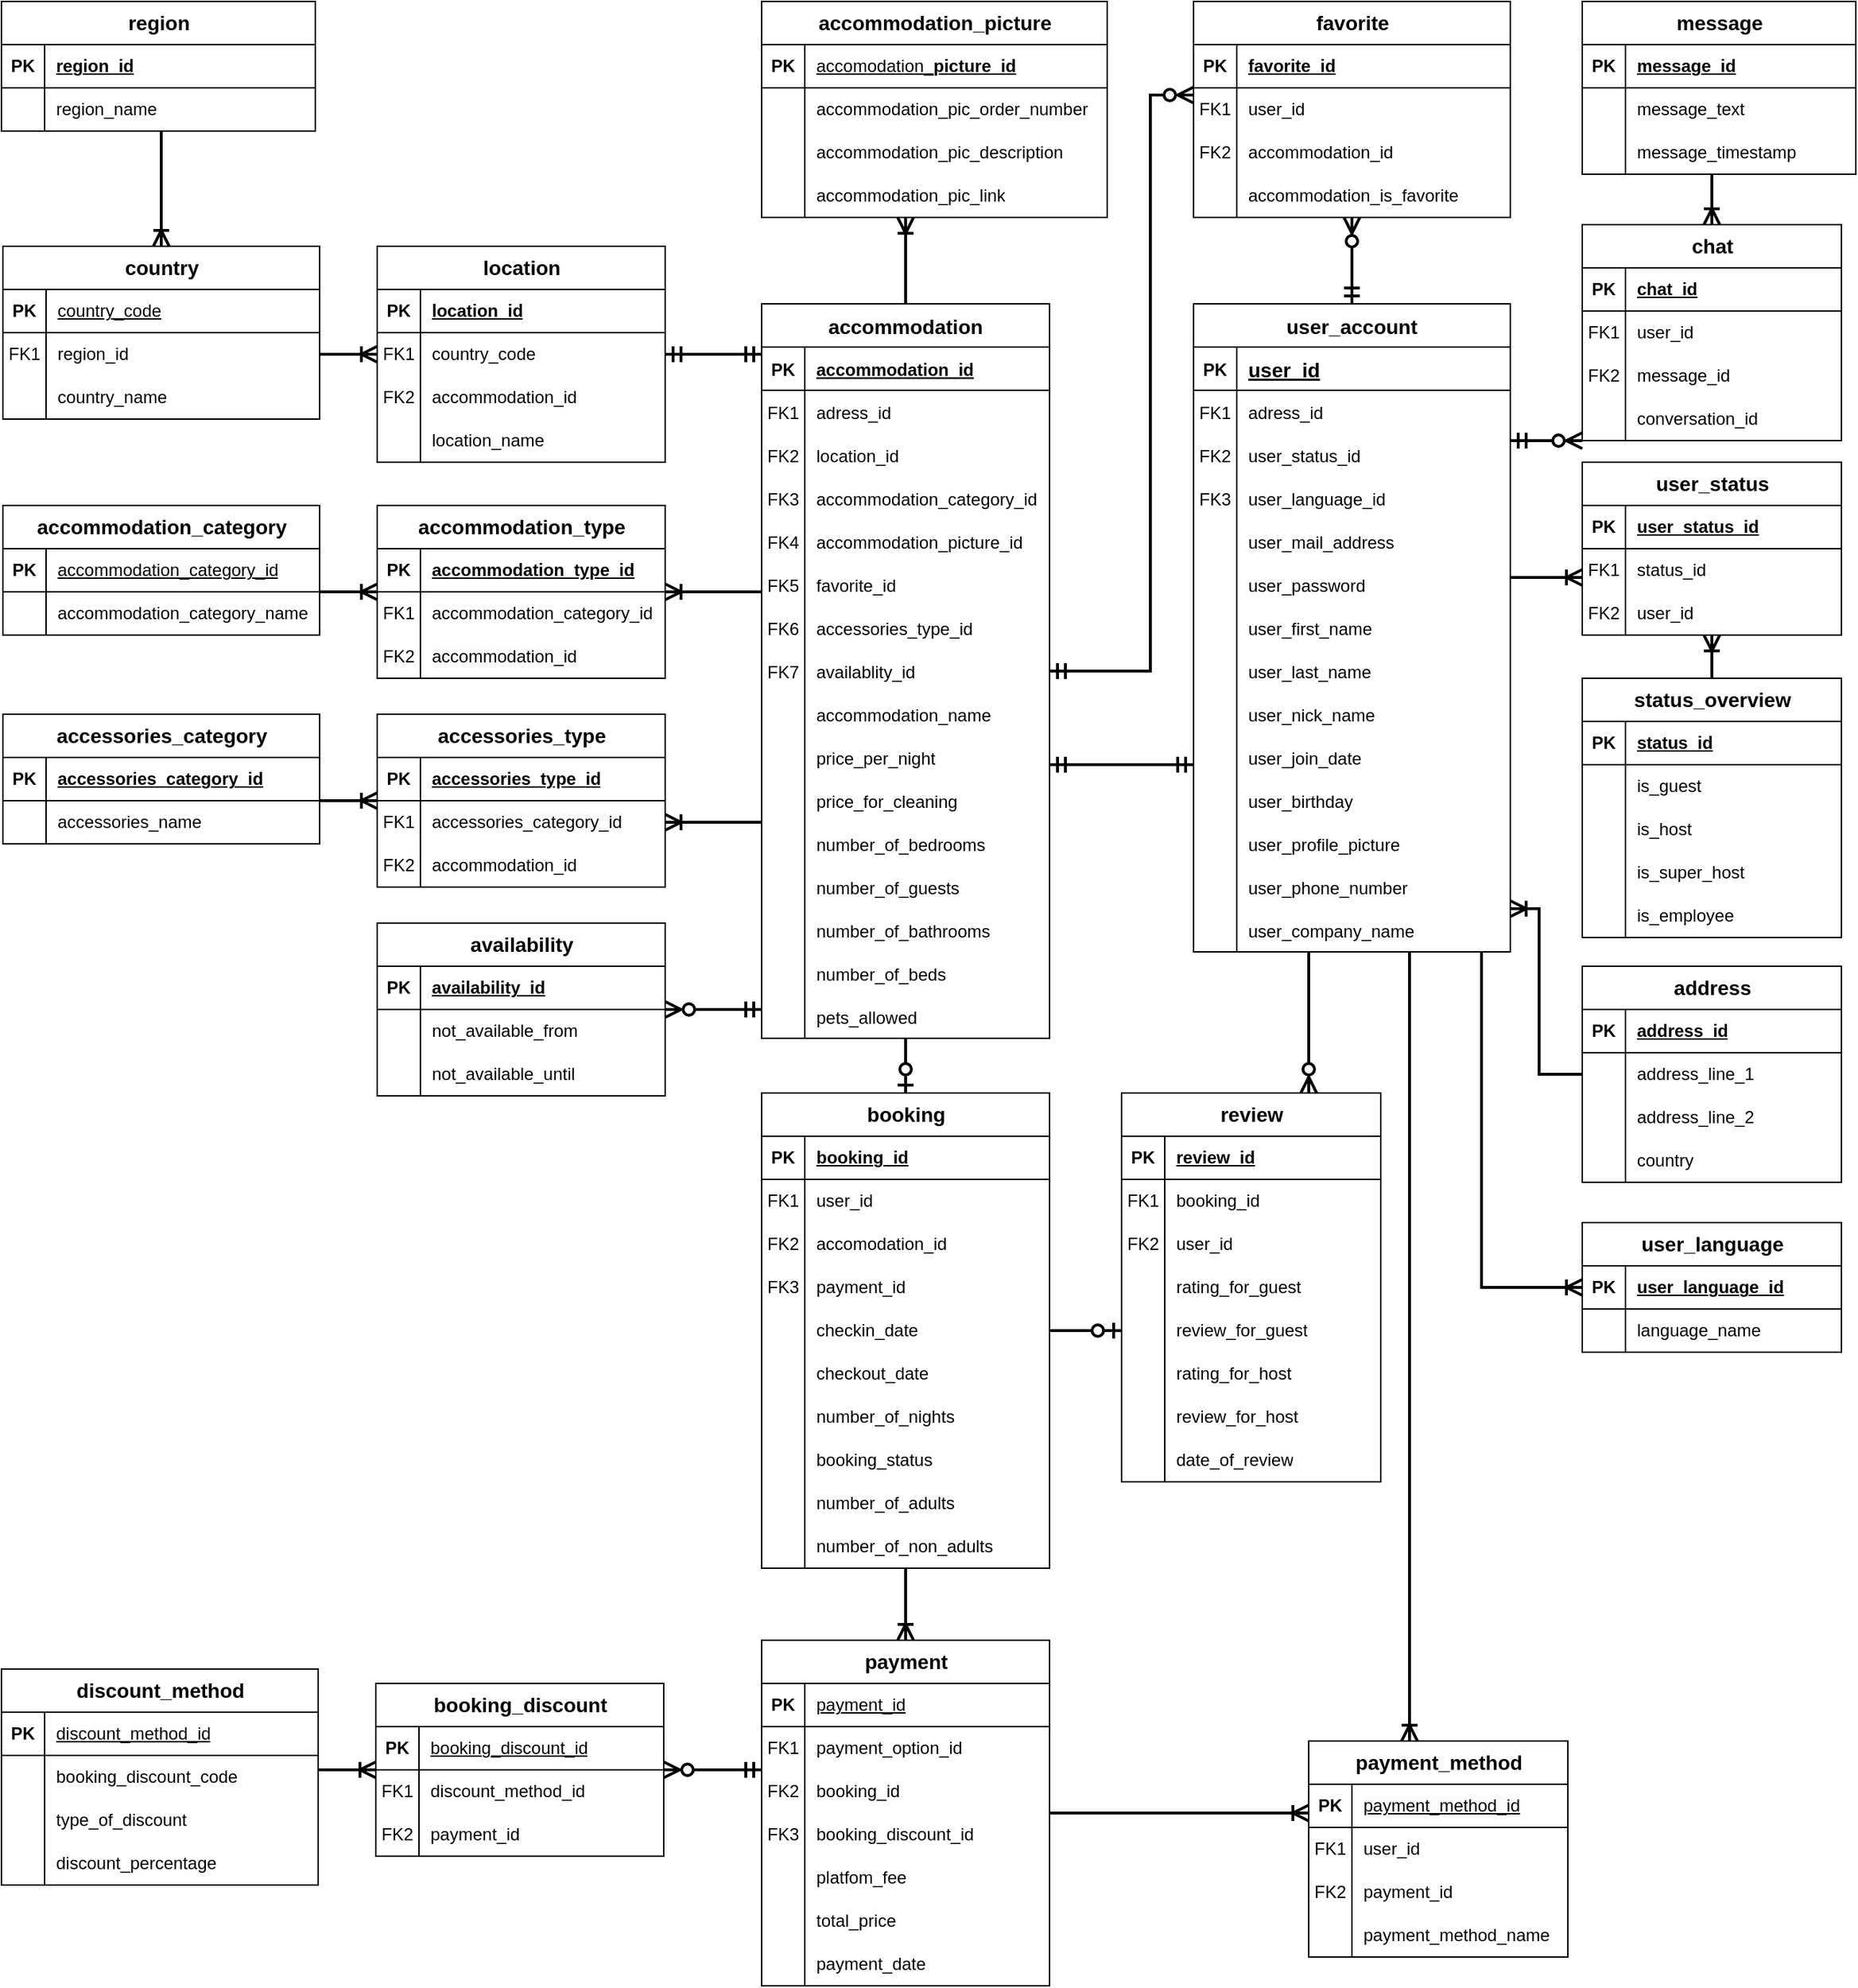 <mxfile version="24.7.16">
  <diagram id="R2lEEEUBdFMjLlhIrx00" name="Page-1">
    <mxGraphModel dx="2843" dy="2339" grid="1" gridSize="10" guides="1" tooltips="1" connect="1" arrows="1" fold="1" page="1" pageScale="1" pageWidth="827" pageHeight="1169" math="0" shadow="0" extFonts="Permanent Marker^https://fonts.googleapis.com/css?family=Permanent+Marker">
      <root>
        <mxCell id="0" />
        <mxCell id="1" parent="0" />
        <mxCell id="C-vyLk0tnHw3VtMMgP7b-2" value="user_account" style="shape=table;startSize=30;container=1;collapsible=1;childLayout=tableLayout;fixedRows=1;rowLines=0;fontStyle=1;align=center;resizeLast=1;fontSize=14;resizeLastRow=0;swimlaneHead=1;swimlaneBody=1;horizontal=1;portConstraintRotation=0;connectable=1;allowArrows=1;noLabel=0;" parent="1" vertex="1">
          <mxGeometry x="30" y="70" width="220" height="450" as="geometry" />
        </mxCell>
        <mxCell id="C-vyLk0tnHw3VtMMgP7b-3" value="" style="shape=partialRectangle;collapsible=0;dropTarget=0;pointerEvents=0;fillColor=none;points=[[0,0.5],[1,0.5]];portConstraint=eastwest;top=0;left=0;right=0;bottom=1;" parent="C-vyLk0tnHw3VtMMgP7b-2" vertex="1">
          <mxGeometry y="30" width="220" height="30" as="geometry" />
        </mxCell>
        <mxCell id="C-vyLk0tnHw3VtMMgP7b-4" value="PK" style="shape=partialRectangle;overflow=hidden;connectable=0;fillColor=none;top=0;left=0;bottom=0;right=0;fontStyle=1;" parent="C-vyLk0tnHw3VtMMgP7b-3" vertex="1">
          <mxGeometry width="30" height="30" as="geometry">
            <mxRectangle width="30" height="30" as="alternateBounds" />
          </mxGeometry>
        </mxCell>
        <mxCell id="C-vyLk0tnHw3VtMMgP7b-5" value="user_id" style="shape=partialRectangle;overflow=hidden;connectable=0;fillColor=none;top=0;left=0;bottom=0;right=0;align=left;spacingLeft=6;fontStyle=5;fontSize=14;" parent="C-vyLk0tnHw3VtMMgP7b-3" vertex="1">
          <mxGeometry x="30" width="190" height="30" as="geometry">
            <mxRectangle width="190" height="30" as="alternateBounds" />
          </mxGeometry>
        </mxCell>
        <mxCell id="e5wa0vnhO1TVsoKFVpfX-21" style="shape=partialRectangle;collapsible=0;dropTarget=0;pointerEvents=0;fillColor=none;points=[[0,0.5],[1,0.5]];portConstraint=eastwest;top=0;left=0;right=0;bottom=0;" parent="C-vyLk0tnHw3VtMMgP7b-2" vertex="1">
          <mxGeometry y="60" width="220" height="30" as="geometry" />
        </mxCell>
        <mxCell id="e5wa0vnhO1TVsoKFVpfX-22" value="FK1" style="shape=partialRectangle;overflow=hidden;connectable=0;fillColor=none;top=0;left=0;bottom=0;right=0;" parent="e5wa0vnhO1TVsoKFVpfX-21" vertex="1">
          <mxGeometry width="30" height="30" as="geometry">
            <mxRectangle width="30" height="30" as="alternateBounds" />
          </mxGeometry>
        </mxCell>
        <mxCell id="e5wa0vnhO1TVsoKFVpfX-23" value="adress_id" style="shape=partialRectangle;overflow=hidden;connectable=0;fillColor=none;top=0;left=0;bottom=0;right=0;align=left;spacingLeft=6;" parent="e5wa0vnhO1TVsoKFVpfX-21" vertex="1">
          <mxGeometry x="30" width="190" height="30" as="geometry">
            <mxRectangle width="190" height="30" as="alternateBounds" />
          </mxGeometry>
        </mxCell>
        <mxCell id="gZWKBHNX7dTP-ih9nbfG-81" style="shape=partialRectangle;collapsible=0;dropTarget=0;pointerEvents=0;fillColor=none;points=[[0,0.5],[1,0.5]];portConstraint=eastwest;top=0;left=0;right=0;bottom=0;" parent="C-vyLk0tnHw3VtMMgP7b-2" vertex="1">
          <mxGeometry y="90" width="220" height="30" as="geometry" />
        </mxCell>
        <mxCell id="gZWKBHNX7dTP-ih9nbfG-82" value="FK2" style="shape=partialRectangle;overflow=hidden;connectable=0;fillColor=none;top=0;left=0;bottom=0;right=0;" parent="gZWKBHNX7dTP-ih9nbfG-81" vertex="1">
          <mxGeometry width="30" height="30" as="geometry">
            <mxRectangle width="30" height="30" as="alternateBounds" />
          </mxGeometry>
        </mxCell>
        <mxCell id="gZWKBHNX7dTP-ih9nbfG-83" value="user_status_id" style="shape=partialRectangle;overflow=hidden;connectable=0;fillColor=none;top=0;left=0;bottom=0;right=0;align=left;spacingLeft=6;" parent="gZWKBHNX7dTP-ih9nbfG-81" vertex="1">
          <mxGeometry x="30" width="190" height="30" as="geometry">
            <mxRectangle width="190" height="30" as="alternateBounds" />
          </mxGeometry>
        </mxCell>
        <mxCell id="e5wa0vnhO1TVsoKFVpfX-27" style="shape=partialRectangle;collapsible=0;dropTarget=0;pointerEvents=0;fillColor=none;points=[[0,0.5],[1,0.5]];portConstraint=eastwest;top=0;left=0;right=0;bottom=0;" parent="C-vyLk0tnHw3VtMMgP7b-2" vertex="1">
          <mxGeometry y="120" width="220" height="30" as="geometry" />
        </mxCell>
        <mxCell id="e5wa0vnhO1TVsoKFVpfX-28" value="FK3" style="shape=partialRectangle;overflow=hidden;connectable=0;fillColor=none;top=0;left=0;bottom=0;right=0;" parent="e5wa0vnhO1TVsoKFVpfX-27" vertex="1">
          <mxGeometry width="30" height="30" as="geometry">
            <mxRectangle width="30" height="30" as="alternateBounds" />
          </mxGeometry>
        </mxCell>
        <mxCell id="e5wa0vnhO1TVsoKFVpfX-29" value="user_language_id" style="shape=partialRectangle;overflow=hidden;connectable=0;fillColor=none;top=0;left=0;bottom=0;right=0;align=left;spacingLeft=6;" parent="e5wa0vnhO1TVsoKFVpfX-27" vertex="1">
          <mxGeometry x="30" width="190" height="30" as="geometry">
            <mxRectangle width="190" height="30" as="alternateBounds" />
          </mxGeometry>
        </mxCell>
        <mxCell id="q1YZ-4ovEXw3J-a5-oYF-169" style="shape=partialRectangle;collapsible=0;dropTarget=0;pointerEvents=0;fillColor=none;points=[[0,0.5],[1,0.5]];portConstraint=eastwest;top=0;left=0;right=0;bottom=0;" parent="C-vyLk0tnHw3VtMMgP7b-2" vertex="1">
          <mxGeometry y="150" width="220" height="30" as="geometry" />
        </mxCell>
        <mxCell id="q1YZ-4ovEXw3J-a5-oYF-170" style="shape=partialRectangle;overflow=hidden;connectable=0;fillColor=none;top=0;left=0;bottom=0;right=0;" parent="q1YZ-4ovEXw3J-a5-oYF-169" vertex="1">
          <mxGeometry width="30" height="30" as="geometry">
            <mxRectangle width="30" height="30" as="alternateBounds" />
          </mxGeometry>
        </mxCell>
        <mxCell id="q1YZ-4ovEXw3J-a5-oYF-171" value="user_mail_address" style="shape=partialRectangle;overflow=hidden;connectable=0;fillColor=none;top=0;left=0;bottom=0;right=0;align=left;spacingLeft=6;fontSize=12;" parent="q1YZ-4ovEXw3J-a5-oYF-169" vertex="1">
          <mxGeometry x="30" width="190" height="30" as="geometry">
            <mxRectangle width="190" height="30" as="alternateBounds" />
          </mxGeometry>
        </mxCell>
        <mxCell id="q1YZ-4ovEXw3J-a5-oYF-172" style="shape=partialRectangle;collapsible=0;dropTarget=0;pointerEvents=0;fillColor=none;points=[[0,0.5],[1,0.5]];portConstraint=eastwest;top=0;left=0;right=0;bottom=0;" parent="C-vyLk0tnHw3VtMMgP7b-2" vertex="1">
          <mxGeometry y="180" width="220" height="30" as="geometry" />
        </mxCell>
        <mxCell id="q1YZ-4ovEXw3J-a5-oYF-173" style="shape=partialRectangle;overflow=hidden;connectable=0;fillColor=none;top=0;left=0;bottom=0;right=0;" parent="q1YZ-4ovEXw3J-a5-oYF-172" vertex="1">
          <mxGeometry width="30" height="30" as="geometry">
            <mxRectangle width="30" height="30" as="alternateBounds" />
          </mxGeometry>
        </mxCell>
        <mxCell id="q1YZ-4ovEXw3J-a5-oYF-174" value="user_password" style="shape=partialRectangle;overflow=hidden;connectable=0;fillColor=none;top=0;left=0;bottom=0;right=0;align=left;spacingLeft=6;fontSize=12;" parent="q1YZ-4ovEXw3J-a5-oYF-172" vertex="1">
          <mxGeometry x="30" width="190" height="30" as="geometry">
            <mxRectangle width="190" height="30" as="alternateBounds" />
          </mxGeometry>
        </mxCell>
        <mxCell id="C-vyLk0tnHw3VtMMgP7b-6" value="" style="shape=partialRectangle;collapsible=0;dropTarget=0;pointerEvents=0;fillColor=none;points=[[0,0.5],[1,0.5]];portConstraint=eastwest;top=0;left=0;right=0;bottom=0;" parent="C-vyLk0tnHw3VtMMgP7b-2" vertex="1">
          <mxGeometry y="210" width="220" height="30" as="geometry" />
        </mxCell>
        <mxCell id="C-vyLk0tnHw3VtMMgP7b-7" value="" style="shape=partialRectangle;overflow=hidden;connectable=0;fillColor=none;top=0;left=0;bottom=0;right=0;" parent="C-vyLk0tnHw3VtMMgP7b-6" vertex="1">
          <mxGeometry width="30" height="30" as="geometry">
            <mxRectangle width="30" height="30" as="alternateBounds" />
          </mxGeometry>
        </mxCell>
        <mxCell id="C-vyLk0tnHw3VtMMgP7b-8" value="user_first_name" style="shape=partialRectangle;overflow=hidden;connectable=0;fillColor=none;top=0;left=0;bottom=0;right=0;align=left;spacingLeft=6;fontSize=12;" parent="C-vyLk0tnHw3VtMMgP7b-6" vertex="1">
          <mxGeometry x="30" width="190" height="30" as="geometry">
            <mxRectangle width="190" height="30" as="alternateBounds" />
          </mxGeometry>
        </mxCell>
        <mxCell id="C-vyLk0tnHw3VtMMgP7b-9" value="" style="shape=partialRectangle;collapsible=0;dropTarget=0;pointerEvents=0;fillColor=none;points=[[0,0.5],[1,0.5]];portConstraint=eastwest;top=0;left=0;right=0;bottom=0;" parent="C-vyLk0tnHw3VtMMgP7b-2" vertex="1">
          <mxGeometry y="240" width="220" height="30" as="geometry" />
        </mxCell>
        <mxCell id="C-vyLk0tnHw3VtMMgP7b-10" value="" style="shape=partialRectangle;overflow=hidden;connectable=0;fillColor=none;top=0;left=0;bottom=0;right=0;" parent="C-vyLk0tnHw3VtMMgP7b-9" vertex="1">
          <mxGeometry width="30" height="30" as="geometry">
            <mxRectangle width="30" height="30" as="alternateBounds" />
          </mxGeometry>
        </mxCell>
        <mxCell id="C-vyLk0tnHw3VtMMgP7b-11" value="user_last_name" style="shape=partialRectangle;overflow=hidden;connectable=0;fillColor=none;top=0;left=0;bottom=0;right=0;align=left;spacingLeft=6;fontSize=12;" parent="C-vyLk0tnHw3VtMMgP7b-9" vertex="1">
          <mxGeometry x="30" width="190" height="30" as="geometry">
            <mxRectangle width="190" height="30" as="alternateBounds" />
          </mxGeometry>
        </mxCell>
        <mxCell id="gZWKBHNX7dTP-ih9nbfG-78" value="" style="shape=partialRectangle;collapsible=0;dropTarget=0;pointerEvents=0;fillColor=none;points=[[0,0.5],[1,0.5]];portConstraint=eastwest;top=0;left=0;right=0;bottom=0;" parent="C-vyLk0tnHw3VtMMgP7b-2" vertex="1">
          <mxGeometry y="270" width="220" height="30" as="geometry" />
        </mxCell>
        <mxCell id="gZWKBHNX7dTP-ih9nbfG-79" value="" style="shape=partialRectangle;overflow=hidden;connectable=0;fillColor=none;top=0;left=0;bottom=0;right=0;" parent="gZWKBHNX7dTP-ih9nbfG-78" vertex="1">
          <mxGeometry width="30" height="30" as="geometry">
            <mxRectangle width="30" height="30" as="alternateBounds" />
          </mxGeometry>
        </mxCell>
        <mxCell id="gZWKBHNX7dTP-ih9nbfG-80" value="user_nick_name" style="shape=partialRectangle;overflow=hidden;connectable=0;fillColor=none;top=0;left=0;bottom=0;right=0;align=left;spacingLeft=6;fontSize=12;" parent="gZWKBHNX7dTP-ih9nbfG-78" vertex="1">
          <mxGeometry x="30" width="190" height="30" as="geometry">
            <mxRectangle width="190" height="30" as="alternateBounds" />
          </mxGeometry>
        </mxCell>
        <mxCell id="e5wa0vnhO1TVsoKFVpfX-15" style="shape=partialRectangle;collapsible=0;dropTarget=0;pointerEvents=0;fillColor=none;points=[[0,0.5],[1,0.5]];portConstraint=eastwest;top=0;left=0;right=0;bottom=0;" parent="C-vyLk0tnHw3VtMMgP7b-2" vertex="1">
          <mxGeometry y="300" width="220" height="30" as="geometry" />
        </mxCell>
        <mxCell id="e5wa0vnhO1TVsoKFVpfX-16" style="shape=partialRectangle;overflow=hidden;connectable=0;fillColor=none;top=0;left=0;bottom=0;right=0;" parent="e5wa0vnhO1TVsoKFVpfX-15" vertex="1">
          <mxGeometry width="30" height="30" as="geometry">
            <mxRectangle width="30" height="30" as="alternateBounds" />
          </mxGeometry>
        </mxCell>
        <mxCell id="e5wa0vnhO1TVsoKFVpfX-17" value="user_join_date" style="shape=partialRectangle;overflow=hidden;connectable=0;fillColor=none;top=0;left=0;bottom=0;right=0;align=left;spacingLeft=6;fontSize=12;" parent="e5wa0vnhO1TVsoKFVpfX-15" vertex="1">
          <mxGeometry x="30" width="190" height="30" as="geometry">
            <mxRectangle width="190" height="30" as="alternateBounds" />
          </mxGeometry>
        </mxCell>
        <mxCell id="gZWKBHNX7dTP-ih9nbfG-62" style="shape=partialRectangle;collapsible=0;dropTarget=0;pointerEvents=0;fillColor=none;points=[[0,0.5],[1,0.5]];portConstraint=eastwest;top=0;left=0;right=0;bottom=0;" parent="C-vyLk0tnHw3VtMMgP7b-2" vertex="1">
          <mxGeometry y="330" width="220" height="30" as="geometry" />
        </mxCell>
        <mxCell id="gZWKBHNX7dTP-ih9nbfG-63" style="shape=partialRectangle;overflow=hidden;connectable=0;fillColor=none;top=0;left=0;bottom=0;right=0;" parent="gZWKBHNX7dTP-ih9nbfG-62" vertex="1">
          <mxGeometry width="30" height="30" as="geometry">
            <mxRectangle width="30" height="30" as="alternateBounds" />
          </mxGeometry>
        </mxCell>
        <mxCell id="gZWKBHNX7dTP-ih9nbfG-64" value="user_birthday" style="shape=partialRectangle;overflow=hidden;connectable=0;fillColor=none;top=0;left=0;bottom=0;right=0;align=left;spacingLeft=6;fontSize=12;" parent="gZWKBHNX7dTP-ih9nbfG-62" vertex="1">
          <mxGeometry x="30" width="190" height="30" as="geometry">
            <mxRectangle width="190" height="30" as="alternateBounds" />
          </mxGeometry>
        </mxCell>
        <mxCell id="e5wa0vnhO1TVsoKFVpfX-18" style="shape=partialRectangle;collapsible=0;dropTarget=0;pointerEvents=0;fillColor=none;points=[[0,0.5],[1,0.5]];portConstraint=eastwest;top=0;left=0;right=0;bottom=0;" parent="C-vyLk0tnHw3VtMMgP7b-2" vertex="1">
          <mxGeometry y="360" width="220" height="30" as="geometry" />
        </mxCell>
        <mxCell id="e5wa0vnhO1TVsoKFVpfX-19" style="shape=partialRectangle;overflow=hidden;connectable=0;fillColor=none;top=0;left=0;bottom=0;right=0;" parent="e5wa0vnhO1TVsoKFVpfX-18" vertex="1">
          <mxGeometry width="30" height="30" as="geometry">
            <mxRectangle width="30" height="30" as="alternateBounds" />
          </mxGeometry>
        </mxCell>
        <mxCell id="e5wa0vnhO1TVsoKFVpfX-20" value="user_profile_picture" style="shape=partialRectangle;overflow=hidden;connectable=0;fillColor=none;top=0;left=0;bottom=0;right=0;align=left;spacingLeft=6;fontSize=12;" parent="e5wa0vnhO1TVsoKFVpfX-18" vertex="1">
          <mxGeometry x="30" width="190" height="30" as="geometry">
            <mxRectangle width="190" height="30" as="alternateBounds" />
          </mxGeometry>
        </mxCell>
        <mxCell id="RYGskbUq8oTZm8DGkFzQ-30" style="shape=partialRectangle;collapsible=0;dropTarget=0;pointerEvents=0;fillColor=none;points=[[0,0.5],[1,0.5]];portConstraint=eastwest;top=0;left=0;right=0;bottom=0;" parent="C-vyLk0tnHw3VtMMgP7b-2" vertex="1">
          <mxGeometry y="390" width="220" height="30" as="geometry" />
        </mxCell>
        <mxCell id="RYGskbUq8oTZm8DGkFzQ-31" style="shape=partialRectangle;overflow=hidden;connectable=0;fillColor=none;top=0;left=0;bottom=0;right=0;" parent="RYGskbUq8oTZm8DGkFzQ-30" vertex="1">
          <mxGeometry width="30" height="30" as="geometry">
            <mxRectangle width="30" height="30" as="alternateBounds" />
          </mxGeometry>
        </mxCell>
        <mxCell id="RYGskbUq8oTZm8DGkFzQ-32" value="user_phone_number" style="shape=partialRectangle;overflow=hidden;connectable=0;fillColor=none;top=0;left=0;bottom=0;right=0;align=left;spacingLeft=6;fontSize=12;" parent="RYGskbUq8oTZm8DGkFzQ-30" vertex="1">
          <mxGeometry x="30" width="190" height="30" as="geometry">
            <mxRectangle width="190" height="30" as="alternateBounds" />
          </mxGeometry>
        </mxCell>
        <mxCell id="e5wa0vnhO1TVsoKFVpfX-30" style="shape=partialRectangle;collapsible=0;dropTarget=0;pointerEvents=0;fillColor=none;points=[[0,0.5],[1,0.5]];portConstraint=eastwest;top=0;left=0;right=0;bottom=0;" parent="C-vyLk0tnHw3VtMMgP7b-2" vertex="1">
          <mxGeometry y="420" width="220" height="30" as="geometry" />
        </mxCell>
        <mxCell id="e5wa0vnhO1TVsoKFVpfX-31" style="shape=partialRectangle;overflow=hidden;connectable=0;fillColor=none;top=0;left=0;bottom=0;right=0;" parent="e5wa0vnhO1TVsoKFVpfX-30" vertex="1">
          <mxGeometry width="30" height="30" as="geometry">
            <mxRectangle width="30" height="30" as="alternateBounds" />
          </mxGeometry>
        </mxCell>
        <mxCell id="e5wa0vnhO1TVsoKFVpfX-32" value="user_company_name" style="shape=partialRectangle;overflow=hidden;connectable=0;fillColor=none;top=0;left=0;bottom=0;right=0;align=left;spacingLeft=6;" parent="e5wa0vnhO1TVsoKFVpfX-30" vertex="1">
          <mxGeometry x="30" width="190" height="30" as="geometry">
            <mxRectangle width="190" height="30" as="alternateBounds" />
          </mxGeometry>
        </mxCell>
        <mxCell id="C-vyLk0tnHw3VtMMgP7b-23" value="accommodation" style="shape=table;startSize=30;container=1;collapsible=1;childLayout=tableLayout;fixedRows=1;rowLines=0;fontStyle=1;align=center;resizeLast=1;fontSize=14;" parent="1" vertex="1">
          <mxGeometry x="-270" y="70" width="200" height="510" as="geometry" />
        </mxCell>
        <mxCell id="C-vyLk0tnHw3VtMMgP7b-24" value="" style="shape=partialRectangle;collapsible=0;dropTarget=0;pointerEvents=0;fillColor=none;points=[[0,0.5],[1,0.5]];portConstraint=eastwest;top=0;left=0;right=0;bottom=1;" parent="C-vyLk0tnHw3VtMMgP7b-23" vertex="1">
          <mxGeometry y="30" width="200" height="30" as="geometry" />
        </mxCell>
        <mxCell id="C-vyLk0tnHw3VtMMgP7b-25" value="PK" style="shape=partialRectangle;overflow=hidden;connectable=0;fillColor=none;top=0;left=0;bottom=0;right=0;fontStyle=1;" parent="C-vyLk0tnHw3VtMMgP7b-24" vertex="1">
          <mxGeometry width="30" height="30" as="geometry">
            <mxRectangle width="30" height="30" as="alternateBounds" />
          </mxGeometry>
        </mxCell>
        <mxCell id="C-vyLk0tnHw3VtMMgP7b-26" value="accommodation_id" style="shape=partialRectangle;overflow=hidden;connectable=0;fillColor=none;top=0;left=0;bottom=0;right=0;align=left;spacingLeft=6;fontStyle=5;" parent="C-vyLk0tnHw3VtMMgP7b-24" vertex="1">
          <mxGeometry x="30" width="170" height="30" as="geometry">
            <mxRectangle width="170" height="30" as="alternateBounds" />
          </mxGeometry>
        </mxCell>
        <mxCell id="q1YZ-4ovEXw3J-a5-oYF-5" value="" style="shape=partialRectangle;collapsible=0;dropTarget=0;pointerEvents=0;fillColor=none;points=[[0,0.5],[1,0.5]];portConstraint=eastwest;top=0;left=0;right=0;bottom=0;" parent="C-vyLk0tnHw3VtMMgP7b-23" vertex="1">
          <mxGeometry y="60" width="200" height="30" as="geometry" />
        </mxCell>
        <mxCell id="q1YZ-4ovEXw3J-a5-oYF-6" value="FK1" style="shape=partialRectangle;overflow=hidden;connectable=0;fillColor=none;top=0;left=0;bottom=0;right=0;" parent="q1YZ-4ovEXw3J-a5-oYF-5" vertex="1">
          <mxGeometry width="30" height="30" as="geometry">
            <mxRectangle width="30" height="30" as="alternateBounds" />
          </mxGeometry>
        </mxCell>
        <mxCell id="q1YZ-4ovEXw3J-a5-oYF-7" value="adress_id" style="shape=partialRectangle;overflow=hidden;connectable=0;fillColor=none;top=0;left=0;bottom=0;right=0;align=left;spacingLeft=6;" parent="q1YZ-4ovEXw3J-a5-oYF-5" vertex="1">
          <mxGeometry x="30" width="170" height="30" as="geometry">
            <mxRectangle width="170" height="30" as="alternateBounds" />
          </mxGeometry>
        </mxCell>
        <mxCell id="e5wa0vnhO1TVsoKFVpfX-42" style="shape=partialRectangle;collapsible=0;dropTarget=0;pointerEvents=0;fillColor=none;points=[[0,0.5],[1,0.5]];portConstraint=eastwest;top=0;left=0;right=0;bottom=0;" parent="C-vyLk0tnHw3VtMMgP7b-23" vertex="1">
          <mxGeometry y="90" width="200" height="30" as="geometry" />
        </mxCell>
        <mxCell id="e5wa0vnhO1TVsoKFVpfX-43" value="FK2" style="shape=partialRectangle;overflow=hidden;connectable=0;fillColor=none;top=0;left=0;bottom=0;right=0;" parent="e5wa0vnhO1TVsoKFVpfX-42" vertex="1">
          <mxGeometry width="30" height="30" as="geometry">
            <mxRectangle width="30" height="30" as="alternateBounds" />
          </mxGeometry>
        </mxCell>
        <mxCell id="e5wa0vnhO1TVsoKFVpfX-44" value="location_id" style="shape=partialRectangle;overflow=hidden;connectable=0;fillColor=none;top=0;left=0;bottom=0;right=0;align=left;spacingLeft=6;" parent="e5wa0vnhO1TVsoKFVpfX-42" vertex="1">
          <mxGeometry x="30" width="170" height="30" as="geometry">
            <mxRectangle width="170" height="30" as="alternateBounds" />
          </mxGeometry>
        </mxCell>
        <mxCell id="q1YZ-4ovEXw3J-a5-oYF-8" value="" style="shape=partialRectangle;collapsible=0;dropTarget=0;pointerEvents=0;fillColor=none;points=[[0,0.5],[1,0.5]];portConstraint=eastwest;top=0;left=0;right=0;bottom=0;" parent="C-vyLk0tnHw3VtMMgP7b-23" vertex="1">
          <mxGeometry y="120" width="200" height="30" as="geometry" />
        </mxCell>
        <mxCell id="q1YZ-4ovEXw3J-a5-oYF-9" value="FK3" style="shape=partialRectangle;overflow=hidden;connectable=0;fillColor=none;top=0;left=0;bottom=0;right=0;" parent="q1YZ-4ovEXw3J-a5-oYF-8" vertex="1">
          <mxGeometry width="30" height="30" as="geometry">
            <mxRectangle width="30" height="30" as="alternateBounds" />
          </mxGeometry>
        </mxCell>
        <mxCell id="q1YZ-4ovEXw3J-a5-oYF-10" value="accommodation_category_id" style="shape=partialRectangle;overflow=hidden;connectable=0;fillColor=none;top=0;left=0;bottom=0;right=0;align=left;spacingLeft=6;" parent="q1YZ-4ovEXw3J-a5-oYF-8" vertex="1">
          <mxGeometry x="30" width="170" height="30" as="geometry">
            <mxRectangle width="170" height="30" as="alternateBounds" />
          </mxGeometry>
        </mxCell>
        <mxCell id="q1YZ-4ovEXw3J-a5-oYF-63" style="shape=partialRectangle;collapsible=0;dropTarget=0;pointerEvents=0;fillColor=none;points=[[0,0.5],[1,0.5]];portConstraint=eastwest;top=0;left=0;right=0;bottom=0;" parent="C-vyLk0tnHw3VtMMgP7b-23" vertex="1">
          <mxGeometry y="150" width="200" height="30" as="geometry" />
        </mxCell>
        <mxCell id="q1YZ-4ovEXw3J-a5-oYF-64" value="FK4" style="shape=partialRectangle;overflow=hidden;connectable=0;fillColor=none;top=0;left=0;bottom=0;right=0;" parent="q1YZ-4ovEXw3J-a5-oYF-63" vertex="1">
          <mxGeometry width="30" height="30" as="geometry">
            <mxRectangle width="30" height="30" as="alternateBounds" />
          </mxGeometry>
        </mxCell>
        <mxCell id="q1YZ-4ovEXw3J-a5-oYF-65" value="accommodation_picture_id" style="shape=partialRectangle;overflow=hidden;connectable=0;fillColor=none;top=0;left=0;bottom=0;right=0;align=left;spacingLeft=6;" parent="q1YZ-4ovEXw3J-a5-oYF-63" vertex="1">
          <mxGeometry x="30" width="170" height="30" as="geometry">
            <mxRectangle width="170" height="30" as="alternateBounds" />
          </mxGeometry>
        </mxCell>
        <mxCell id="q1YZ-4ovEXw3J-a5-oYF-107" style="shape=partialRectangle;collapsible=0;dropTarget=0;pointerEvents=0;fillColor=none;points=[[0,0.5],[1,0.5]];portConstraint=eastwest;top=0;left=0;right=0;bottom=0;" parent="C-vyLk0tnHw3VtMMgP7b-23" vertex="1">
          <mxGeometry y="180" width="200" height="30" as="geometry" />
        </mxCell>
        <mxCell id="q1YZ-4ovEXw3J-a5-oYF-108" value="FK5" style="shape=partialRectangle;overflow=hidden;connectable=0;fillColor=none;top=0;left=0;bottom=0;right=0;" parent="q1YZ-4ovEXw3J-a5-oYF-107" vertex="1">
          <mxGeometry width="30" height="30" as="geometry">
            <mxRectangle width="30" height="30" as="alternateBounds" />
          </mxGeometry>
        </mxCell>
        <mxCell id="q1YZ-4ovEXw3J-a5-oYF-109" value="favorite_id" style="shape=partialRectangle;overflow=hidden;connectable=0;fillColor=none;top=0;left=0;bottom=0;right=0;align=left;spacingLeft=6;" parent="q1YZ-4ovEXw3J-a5-oYF-107" vertex="1">
          <mxGeometry x="30" width="170" height="30" as="geometry">
            <mxRectangle width="170" height="30" as="alternateBounds" />
          </mxGeometry>
        </mxCell>
        <mxCell id="q1YZ-4ovEXw3J-a5-oYF-2" value="" style="shape=partialRectangle;collapsible=0;dropTarget=0;pointerEvents=0;fillColor=none;points=[[0,0.5],[1,0.5]];portConstraint=eastwest;top=0;left=0;right=0;bottom=0;" parent="C-vyLk0tnHw3VtMMgP7b-23" vertex="1">
          <mxGeometry y="210" width="200" height="30" as="geometry" />
        </mxCell>
        <mxCell id="q1YZ-4ovEXw3J-a5-oYF-3" value="FK6" style="shape=partialRectangle;overflow=hidden;connectable=0;fillColor=none;top=0;left=0;bottom=0;right=0;" parent="q1YZ-4ovEXw3J-a5-oYF-2" vertex="1">
          <mxGeometry width="30" height="30" as="geometry">
            <mxRectangle width="30" height="30" as="alternateBounds" />
          </mxGeometry>
        </mxCell>
        <mxCell id="q1YZ-4ovEXw3J-a5-oYF-4" value="accessories_type_id" style="shape=partialRectangle;overflow=hidden;connectable=0;fillColor=none;top=0;left=0;bottom=0;right=0;align=left;spacingLeft=6;fontSize=12;" parent="q1YZ-4ovEXw3J-a5-oYF-2" vertex="1">
          <mxGeometry x="30" width="170" height="30" as="geometry">
            <mxRectangle width="170" height="30" as="alternateBounds" />
          </mxGeometry>
        </mxCell>
        <mxCell id="3F6PTIJPZhSkbjVjF9q2-14" style="shape=partialRectangle;collapsible=0;dropTarget=0;pointerEvents=0;fillColor=none;points=[[0,0.5],[1,0.5]];portConstraint=eastwest;top=0;left=0;right=0;bottom=0;" parent="C-vyLk0tnHw3VtMMgP7b-23" vertex="1">
          <mxGeometry y="240" width="200" height="30" as="geometry" />
        </mxCell>
        <mxCell id="3F6PTIJPZhSkbjVjF9q2-15" value="FK7" style="shape=partialRectangle;overflow=hidden;connectable=0;fillColor=none;top=0;left=0;bottom=0;right=0;" parent="3F6PTIJPZhSkbjVjF9q2-14" vertex="1">
          <mxGeometry width="30" height="30" as="geometry">
            <mxRectangle width="30" height="30" as="alternateBounds" />
          </mxGeometry>
        </mxCell>
        <mxCell id="3F6PTIJPZhSkbjVjF9q2-16" value="availablity_id" style="shape=partialRectangle;overflow=hidden;connectable=0;fillColor=none;top=0;left=0;bottom=0;right=0;align=left;spacingLeft=6;" parent="3F6PTIJPZhSkbjVjF9q2-14" vertex="1">
          <mxGeometry x="30" width="170" height="30" as="geometry">
            <mxRectangle width="170" height="30" as="alternateBounds" />
          </mxGeometry>
        </mxCell>
        <mxCell id="C-vyLk0tnHw3VtMMgP7b-27" value="" style="shape=partialRectangle;collapsible=0;dropTarget=0;pointerEvents=0;fillColor=none;points=[[0,0.5],[1,0.5]];portConstraint=eastwest;top=0;left=0;right=0;bottom=0;" parent="C-vyLk0tnHw3VtMMgP7b-23" vertex="1">
          <mxGeometry y="270" width="200" height="30" as="geometry" />
        </mxCell>
        <mxCell id="C-vyLk0tnHw3VtMMgP7b-28" value="" style="shape=partialRectangle;overflow=hidden;connectable=0;fillColor=none;top=0;left=0;bottom=0;right=0;" parent="C-vyLk0tnHw3VtMMgP7b-27" vertex="1">
          <mxGeometry width="30" height="30" as="geometry">
            <mxRectangle width="30" height="30" as="alternateBounds" />
          </mxGeometry>
        </mxCell>
        <mxCell id="C-vyLk0tnHw3VtMMgP7b-29" value="accommodation_name" style="shape=partialRectangle;overflow=hidden;connectable=0;fillColor=none;top=0;left=0;bottom=0;right=0;align=left;spacingLeft=6;" parent="C-vyLk0tnHw3VtMMgP7b-27" vertex="1">
          <mxGeometry x="30" width="170" height="30" as="geometry">
            <mxRectangle width="170" height="30" as="alternateBounds" />
          </mxGeometry>
        </mxCell>
        <mxCell id="q1YZ-4ovEXw3J-a5-oYF-88" style="shape=partialRectangle;collapsible=0;dropTarget=0;pointerEvents=0;fillColor=none;points=[[0,0.5],[1,0.5]];portConstraint=eastwest;top=0;left=0;right=0;bottom=0;" parent="C-vyLk0tnHw3VtMMgP7b-23" vertex="1">
          <mxGeometry y="300" width="200" height="30" as="geometry" />
        </mxCell>
        <mxCell id="q1YZ-4ovEXw3J-a5-oYF-89" value="" style="shape=partialRectangle;overflow=hidden;connectable=0;fillColor=none;top=0;left=0;bottom=0;right=0;" parent="q1YZ-4ovEXw3J-a5-oYF-88" vertex="1">
          <mxGeometry width="30" height="30" as="geometry">
            <mxRectangle width="30" height="30" as="alternateBounds" />
          </mxGeometry>
        </mxCell>
        <mxCell id="q1YZ-4ovEXw3J-a5-oYF-90" value="price_per_night" style="shape=partialRectangle;overflow=hidden;connectable=0;fillColor=none;top=0;left=0;bottom=0;right=0;align=left;spacingLeft=6;" parent="q1YZ-4ovEXw3J-a5-oYF-88" vertex="1">
          <mxGeometry x="30" width="170" height="30" as="geometry">
            <mxRectangle width="170" height="30" as="alternateBounds" />
          </mxGeometry>
        </mxCell>
        <mxCell id="gZWKBHNX7dTP-ih9nbfG-14" style="shape=partialRectangle;collapsible=0;dropTarget=0;pointerEvents=0;fillColor=none;points=[[0,0.5],[1,0.5]];portConstraint=eastwest;top=0;left=0;right=0;bottom=0;" parent="C-vyLk0tnHw3VtMMgP7b-23" vertex="1">
          <mxGeometry y="330" width="200" height="30" as="geometry" />
        </mxCell>
        <mxCell id="gZWKBHNX7dTP-ih9nbfG-15" value="" style="shape=partialRectangle;overflow=hidden;connectable=0;fillColor=none;top=0;left=0;bottom=0;right=0;" parent="gZWKBHNX7dTP-ih9nbfG-14" vertex="1">
          <mxGeometry width="30" height="30" as="geometry">
            <mxRectangle width="30" height="30" as="alternateBounds" />
          </mxGeometry>
        </mxCell>
        <mxCell id="gZWKBHNX7dTP-ih9nbfG-16" value="price_for_cleaning" style="shape=partialRectangle;overflow=hidden;connectable=0;fillColor=none;top=0;left=0;bottom=0;right=0;align=left;spacingLeft=6;" parent="gZWKBHNX7dTP-ih9nbfG-14" vertex="1">
          <mxGeometry x="30" width="170" height="30" as="geometry">
            <mxRectangle width="170" height="30" as="alternateBounds" />
          </mxGeometry>
        </mxCell>
        <mxCell id="3F6PTIJPZhSkbjVjF9q2-26" style="shape=partialRectangle;collapsible=0;dropTarget=0;pointerEvents=0;fillColor=none;points=[[0,0.5],[1,0.5]];portConstraint=eastwest;top=0;left=0;right=0;bottom=0;" parent="C-vyLk0tnHw3VtMMgP7b-23" vertex="1">
          <mxGeometry y="360" width="200" height="30" as="geometry" />
        </mxCell>
        <mxCell id="3F6PTIJPZhSkbjVjF9q2-27" style="shape=partialRectangle;overflow=hidden;connectable=0;fillColor=none;top=0;left=0;bottom=0;right=0;" parent="3F6PTIJPZhSkbjVjF9q2-26" vertex="1">
          <mxGeometry width="30" height="30" as="geometry">
            <mxRectangle width="30" height="30" as="alternateBounds" />
          </mxGeometry>
        </mxCell>
        <mxCell id="3F6PTIJPZhSkbjVjF9q2-28" value="number_of_bedrooms" style="shape=partialRectangle;overflow=hidden;connectable=0;fillColor=none;top=0;left=0;bottom=0;right=0;align=left;spacingLeft=6;" parent="3F6PTIJPZhSkbjVjF9q2-26" vertex="1">
          <mxGeometry x="30" width="170" height="30" as="geometry">
            <mxRectangle width="170" height="30" as="alternateBounds" />
          </mxGeometry>
        </mxCell>
        <mxCell id="3F6PTIJPZhSkbjVjF9q2-23" style="shape=partialRectangle;collapsible=0;dropTarget=0;pointerEvents=0;fillColor=none;points=[[0,0.5],[1,0.5]];portConstraint=eastwest;top=0;left=0;right=0;bottom=0;" parent="C-vyLk0tnHw3VtMMgP7b-23" vertex="1">
          <mxGeometry y="390" width="200" height="30" as="geometry" />
        </mxCell>
        <mxCell id="3F6PTIJPZhSkbjVjF9q2-24" style="shape=partialRectangle;overflow=hidden;connectable=0;fillColor=none;top=0;left=0;bottom=0;right=0;" parent="3F6PTIJPZhSkbjVjF9q2-23" vertex="1">
          <mxGeometry width="30" height="30" as="geometry">
            <mxRectangle width="30" height="30" as="alternateBounds" />
          </mxGeometry>
        </mxCell>
        <mxCell id="3F6PTIJPZhSkbjVjF9q2-25" value="number_of_guests" style="shape=partialRectangle;overflow=hidden;connectable=0;fillColor=none;top=0;left=0;bottom=0;right=0;align=left;spacingLeft=6;" parent="3F6PTIJPZhSkbjVjF9q2-23" vertex="1">
          <mxGeometry x="30" width="170" height="30" as="geometry">
            <mxRectangle width="170" height="30" as="alternateBounds" />
          </mxGeometry>
        </mxCell>
        <mxCell id="3F6PTIJPZhSkbjVjF9q2-20" style="shape=partialRectangle;collapsible=0;dropTarget=0;pointerEvents=0;fillColor=none;points=[[0,0.5],[1,0.5]];portConstraint=eastwest;top=0;left=0;right=0;bottom=0;" parent="C-vyLk0tnHw3VtMMgP7b-23" vertex="1">
          <mxGeometry y="420" width="200" height="30" as="geometry" />
        </mxCell>
        <mxCell id="3F6PTIJPZhSkbjVjF9q2-21" style="shape=partialRectangle;overflow=hidden;connectable=0;fillColor=none;top=0;left=0;bottom=0;right=0;" parent="3F6PTIJPZhSkbjVjF9q2-20" vertex="1">
          <mxGeometry width="30" height="30" as="geometry">
            <mxRectangle width="30" height="30" as="alternateBounds" />
          </mxGeometry>
        </mxCell>
        <mxCell id="3F6PTIJPZhSkbjVjF9q2-22" value="number_of_bathrooms" style="shape=partialRectangle;overflow=hidden;connectable=0;fillColor=none;top=0;left=0;bottom=0;right=0;align=left;spacingLeft=6;" parent="3F6PTIJPZhSkbjVjF9q2-20" vertex="1">
          <mxGeometry x="30" width="170" height="30" as="geometry">
            <mxRectangle width="170" height="30" as="alternateBounds" />
          </mxGeometry>
        </mxCell>
        <mxCell id="3F6PTIJPZhSkbjVjF9q2-17" style="shape=partialRectangle;collapsible=0;dropTarget=0;pointerEvents=0;fillColor=none;points=[[0,0.5],[1,0.5]];portConstraint=eastwest;top=0;left=0;right=0;bottom=0;" parent="C-vyLk0tnHw3VtMMgP7b-23" vertex="1">
          <mxGeometry y="450" width="200" height="30" as="geometry" />
        </mxCell>
        <mxCell id="3F6PTIJPZhSkbjVjF9q2-18" style="shape=partialRectangle;overflow=hidden;connectable=0;fillColor=none;top=0;left=0;bottom=0;right=0;" parent="3F6PTIJPZhSkbjVjF9q2-17" vertex="1">
          <mxGeometry width="30" height="30" as="geometry">
            <mxRectangle width="30" height="30" as="alternateBounds" />
          </mxGeometry>
        </mxCell>
        <mxCell id="3F6PTIJPZhSkbjVjF9q2-19" value="number_of_beds" style="shape=partialRectangle;overflow=hidden;connectable=0;fillColor=none;top=0;left=0;bottom=0;right=0;align=left;spacingLeft=6;" parent="3F6PTIJPZhSkbjVjF9q2-17" vertex="1">
          <mxGeometry x="30" width="170" height="30" as="geometry">
            <mxRectangle width="170" height="30" as="alternateBounds" />
          </mxGeometry>
        </mxCell>
        <mxCell id="R7k1A3cZLyrUKJzUQ4cs-1" style="shape=partialRectangle;collapsible=0;dropTarget=0;pointerEvents=0;fillColor=none;points=[[0,0.5],[1,0.5]];portConstraint=eastwest;top=0;left=0;right=0;bottom=0;" parent="C-vyLk0tnHw3VtMMgP7b-23" vertex="1">
          <mxGeometry y="480" width="200" height="30" as="geometry" />
        </mxCell>
        <mxCell id="R7k1A3cZLyrUKJzUQ4cs-2" style="shape=partialRectangle;overflow=hidden;connectable=0;fillColor=none;top=0;left=0;bottom=0;right=0;" parent="R7k1A3cZLyrUKJzUQ4cs-1" vertex="1">
          <mxGeometry width="30" height="30" as="geometry">
            <mxRectangle width="30" height="30" as="alternateBounds" />
          </mxGeometry>
        </mxCell>
        <mxCell id="R7k1A3cZLyrUKJzUQ4cs-3" value="pets_allowed" style="shape=partialRectangle;overflow=hidden;connectable=0;fillColor=none;top=0;left=0;bottom=0;right=0;align=left;spacingLeft=6;" parent="R7k1A3cZLyrUKJzUQ4cs-1" vertex="1">
          <mxGeometry x="30" width="170" height="30" as="geometry">
            <mxRectangle width="170" height="30" as="alternateBounds" />
          </mxGeometry>
        </mxCell>
        <mxCell id="q1YZ-4ovEXw3J-a5-oYF-24" value="booking" style="shape=table;startSize=30;container=1;collapsible=1;childLayout=tableLayout;fixedRows=1;rowLines=0;fontStyle=1;align=center;resizeLast=1;html=1;fontSize=14;" parent="1" vertex="1">
          <mxGeometry x="-270" y="618" width="200" height="330" as="geometry" />
        </mxCell>
        <mxCell id="q1YZ-4ovEXw3J-a5-oYF-25" value="" style="shape=tableRow;horizontal=0;startSize=0;swimlaneHead=0;swimlaneBody=0;fillColor=none;collapsible=0;dropTarget=0;points=[[0,0.5],[1,0.5]];portConstraint=eastwest;top=0;left=0;right=0;bottom=1;" parent="q1YZ-4ovEXw3J-a5-oYF-24" vertex="1">
          <mxGeometry y="30" width="200" height="30" as="geometry" />
        </mxCell>
        <mxCell id="q1YZ-4ovEXw3J-a5-oYF-26" value="PK" style="shape=partialRectangle;connectable=0;fillColor=none;top=0;left=0;bottom=0;right=0;fontStyle=1;overflow=hidden;whiteSpace=wrap;html=1;" parent="q1YZ-4ovEXw3J-a5-oYF-25" vertex="1">
          <mxGeometry width="30" height="30" as="geometry">
            <mxRectangle width="30" height="30" as="alternateBounds" />
          </mxGeometry>
        </mxCell>
        <mxCell id="q1YZ-4ovEXw3J-a5-oYF-27" value="booking_id" style="shape=partialRectangle;connectable=0;fillColor=none;top=0;left=0;bottom=0;right=0;align=left;spacingLeft=6;fontStyle=5;overflow=hidden;whiteSpace=wrap;html=1;" parent="q1YZ-4ovEXw3J-a5-oYF-25" vertex="1">
          <mxGeometry x="30" width="170" height="30" as="geometry">
            <mxRectangle width="170" height="30" as="alternateBounds" />
          </mxGeometry>
        </mxCell>
        <mxCell id="q1YZ-4ovEXw3J-a5-oYF-34" value="" style="shape=tableRow;horizontal=0;startSize=0;swimlaneHead=0;swimlaneBody=0;fillColor=none;collapsible=0;dropTarget=0;points=[[0,0.5],[1,0.5]];portConstraint=eastwest;top=0;left=0;right=0;bottom=0;" parent="q1YZ-4ovEXw3J-a5-oYF-24" vertex="1">
          <mxGeometry y="60" width="200" height="30" as="geometry" />
        </mxCell>
        <mxCell id="q1YZ-4ovEXw3J-a5-oYF-35" value="FK1" style="shape=partialRectangle;connectable=0;fillColor=none;top=0;left=0;bottom=0;right=0;editable=1;overflow=hidden;whiteSpace=wrap;html=1;" parent="q1YZ-4ovEXw3J-a5-oYF-34" vertex="1">
          <mxGeometry width="30" height="30" as="geometry">
            <mxRectangle width="30" height="30" as="alternateBounds" />
          </mxGeometry>
        </mxCell>
        <mxCell id="q1YZ-4ovEXw3J-a5-oYF-36" value="user_id" style="shape=partialRectangle;connectable=0;fillColor=none;top=0;left=0;bottom=0;right=0;align=left;spacingLeft=6;overflow=hidden;whiteSpace=wrap;html=1;" parent="q1YZ-4ovEXw3J-a5-oYF-34" vertex="1">
          <mxGeometry x="30" width="170" height="30" as="geometry">
            <mxRectangle width="170" height="30" as="alternateBounds" />
          </mxGeometry>
        </mxCell>
        <mxCell id="q1YZ-4ovEXw3J-a5-oYF-217" style="shape=tableRow;horizontal=0;startSize=0;swimlaneHead=0;swimlaneBody=0;fillColor=none;collapsible=0;dropTarget=0;points=[[0,0.5],[1,0.5]];portConstraint=eastwest;top=0;left=0;right=0;bottom=0;" parent="q1YZ-4ovEXw3J-a5-oYF-24" vertex="1">
          <mxGeometry y="90" width="200" height="30" as="geometry" />
        </mxCell>
        <mxCell id="q1YZ-4ovEXw3J-a5-oYF-218" value="FK2" style="shape=partialRectangle;connectable=0;fillColor=none;top=0;left=0;bottom=0;right=0;editable=1;overflow=hidden;whiteSpace=wrap;html=1;" parent="q1YZ-4ovEXw3J-a5-oYF-217" vertex="1">
          <mxGeometry width="30" height="30" as="geometry">
            <mxRectangle width="30" height="30" as="alternateBounds" />
          </mxGeometry>
        </mxCell>
        <mxCell id="q1YZ-4ovEXw3J-a5-oYF-219" value="accomodation_id" style="shape=partialRectangle;connectable=0;fillColor=none;top=0;left=0;bottom=0;right=0;align=left;spacingLeft=6;overflow=hidden;whiteSpace=wrap;html=1;" parent="q1YZ-4ovEXw3J-a5-oYF-217" vertex="1">
          <mxGeometry x="30" width="170" height="30" as="geometry">
            <mxRectangle width="170" height="30" as="alternateBounds" />
          </mxGeometry>
        </mxCell>
        <mxCell id="q1YZ-4ovEXw3J-a5-oYF-149" value="" style="shape=tableRow;horizontal=0;startSize=0;swimlaneHead=0;swimlaneBody=0;fillColor=none;collapsible=0;dropTarget=0;points=[[0,0.5],[1,0.5]];portConstraint=eastwest;top=0;left=0;right=0;bottom=0;" parent="q1YZ-4ovEXw3J-a5-oYF-24" vertex="1">
          <mxGeometry y="120" width="200" height="30" as="geometry" />
        </mxCell>
        <mxCell id="q1YZ-4ovEXw3J-a5-oYF-150" value="FK3" style="shape=partialRectangle;connectable=0;fillColor=none;top=0;left=0;bottom=0;right=0;editable=1;overflow=hidden;whiteSpace=wrap;html=1;" parent="q1YZ-4ovEXw3J-a5-oYF-149" vertex="1">
          <mxGeometry width="30" height="30" as="geometry">
            <mxRectangle width="30" height="30" as="alternateBounds" />
          </mxGeometry>
        </mxCell>
        <mxCell id="q1YZ-4ovEXw3J-a5-oYF-151" value="payment_id" style="shape=partialRectangle;connectable=0;fillColor=none;top=0;left=0;bottom=0;right=0;align=left;spacingLeft=6;overflow=hidden;whiteSpace=wrap;html=1;" parent="q1YZ-4ovEXw3J-a5-oYF-149" vertex="1">
          <mxGeometry x="30" width="170" height="30" as="geometry">
            <mxRectangle width="170" height="30" as="alternateBounds" />
          </mxGeometry>
        </mxCell>
        <mxCell id="q1YZ-4ovEXw3J-a5-oYF-28" value="" style="shape=tableRow;horizontal=0;startSize=0;swimlaneHead=0;swimlaneBody=0;fillColor=none;collapsible=0;dropTarget=0;points=[[0,0.5],[1,0.5]];portConstraint=eastwest;top=0;left=0;right=0;bottom=0;" parent="q1YZ-4ovEXw3J-a5-oYF-24" vertex="1">
          <mxGeometry y="150" width="200" height="30" as="geometry" />
        </mxCell>
        <mxCell id="q1YZ-4ovEXw3J-a5-oYF-29" value="" style="shape=partialRectangle;connectable=0;fillColor=none;top=0;left=0;bottom=0;right=0;editable=1;overflow=hidden;whiteSpace=wrap;html=1;" parent="q1YZ-4ovEXw3J-a5-oYF-28" vertex="1">
          <mxGeometry width="30" height="30" as="geometry">
            <mxRectangle width="30" height="30" as="alternateBounds" />
          </mxGeometry>
        </mxCell>
        <mxCell id="q1YZ-4ovEXw3J-a5-oYF-30" value="checkin_date" style="shape=partialRectangle;connectable=0;fillColor=none;top=0;left=0;bottom=0;right=0;align=left;spacingLeft=6;overflow=hidden;whiteSpace=wrap;html=1;" parent="q1YZ-4ovEXw3J-a5-oYF-28" vertex="1">
          <mxGeometry x="30" width="170" height="30" as="geometry">
            <mxRectangle width="170" height="30" as="alternateBounds" />
          </mxGeometry>
        </mxCell>
        <mxCell id="q1YZ-4ovEXw3J-a5-oYF-31" value="" style="shape=tableRow;horizontal=0;startSize=0;swimlaneHead=0;swimlaneBody=0;fillColor=none;collapsible=0;dropTarget=0;points=[[0,0.5],[1,0.5]];portConstraint=eastwest;top=0;left=0;right=0;bottom=0;" parent="q1YZ-4ovEXw3J-a5-oYF-24" vertex="1">
          <mxGeometry y="180" width="200" height="30" as="geometry" />
        </mxCell>
        <mxCell id="q1YZ-4ovEXw3J-a5-oYF-32" value="" style="shape=partialRectangle;connectable=0;fillColor=none;top=0;left=0;bottom=0;right=0;editable=1;overflow=hidden;whiteSpace=wrap;html=1;" parent="q1YZ-4ovEXw3J-a5-oYF-31" vertex="1">
          <mxGeometry width="30" height="30" as="geometry">
            <mxRectangle width="30" height="30" as="alternateBounds" />
          </mxGeometry>
        </mxCell>
        <mxCell id="q1YZ-4ovEXw3J-a5-oYF-33" value="checkout_date" style="shape=partialRectangle;connectable=0;fillColor=none;top=0;left=0;bottom=0;right=0;align=left;spacingLeft=6;overflow=hidden;whiteSpace=wrap;html=1;" parent="q1YZ-4ovEXw3J-a5-oYF-31" vertex="1">
          <mxGeometry x="30" width="170" height="30" as="geometry">
            <mxRectangle width="170" height="30" as="alternateBounds" />
          </mxGeometry>
        </mxCell>
        <mxCell id="YgU66resF_rQJotnsIRe-17" style="shape=tableRow;horizontal=0;startSize=0;swimlaneHead=0;swimlaneBody=0;fillColor=none;collapsible=0;dropTarget=0;points=[[0,0.5],[1,0.5]];portConstraint=eastwest;top=0;left=0;right=0;bottom=0;" parent="q1YZ-4ovEXw3J-a5-oYF-24" vertex="1">
          <mxGeometry y="210" width="200" height="30" as="geometry" />
        </mxCell>
        <mxCell id="YgU66resF_rQJotnsIRe-18" style="shape=partialRectangle;connectable=0;fillColor=none;top=0;left=0;bottom=0;right=0;editable=1;overflow=hidden;whiteSpace=wrap;html=1;" parent="YgU66resF_rQJotnsIRe-17" vertex="1">
          <mxGeometry width="30" height="30" as="geometry">
            <mxRectangle width="30" height="30" as="alternateBounds" />
          </mxGeometry>
        </mxCell>
        <mxCell id="YgU66resF_rQJotnsIRe-19" value="number_of_nights" style="shape=partialRectangle;connectable=0;fillColor=none;top=0;left=0;bottom=0;right=0;align=left;spacingLeft=6;overflow=hidden;whiteSpace=wrap;html=1;" parent="YgU66resF_rQJotnsIRe-17" vertex="1">
          <mxGeometry x="30" width="170" height="30" as="geometry">
            <mxRectangle width="170" height="30" as="alternateBounds" />
          </mxGeometry>
        </mxCell>
        <mxCell id="tG9TfQ_exuEnLCqqpGTH-13" style="shape=tableRow;horizontal=0;startSize=0;swimlaneHead=0;swimlaneBody=0;fillColor=none;collapsible=0;dropTarget=0;points=[[0,0.5],[1,0.5]];portConstraint=eastwest;top=0;left=0;right=0;bottom=0;" parent="q1YZ-4ovEXw3J-a5-oYF-24" vertex="1">
          <mxGeometry y="240" width="200" height="30" as="geometry" />
        </mxCell>
        <mxCell id="tG9TfQ_exuEnLCqqpGTH-14" style="shape=partialRectangle;connectable=0;fillColor=none;top=0;left=0;bottom=0;right=0;editable=1;overflow=hidden;whiteSpace=wrap;html=1;" parent="tG9TfQ_exuEnLCqqpGTH-13" vertex="1">
          <mxGeometry width="30" height="30" as="geometry">
            <mxRectangle width="30" height="30" as="alternateBounds" />
          </mxGeometry>
        </mxCell>
        <mxCell id="tG9TfQ_exuEnLCqqpGTH-15" value="booking_status" style="shape=partialRectangle;connectable=0;fillColor=none;top=0;left=0;bottom=0;right=0;align=left;spacingLeft=6;overflow=hidden;whiteSpace=wrap;html=1;" parent="tG9TfQ_exuEnLCqqpGTH-13" vertex="1">
          <mxGeometry x="30" width="170" height="30" as="geometry">
            <mxRectangle width="170" height="30" as="alternateBounds" />
          </mxGeometry>
        </mxCell>
        <mxCell id="q1YZ-4ovEXw3J-a5-oYF-69" value="" style="shape=tableRow;horizontal=0;startSize=0;swimlaneHead=0;swimlaneBody=0;fillColor=none;collapsible=0;dropTarget=0;points=[[0,0.5],[1,0.5]];portConstraint=eastwest;top=0;left=0;right=0;bottom=0;" parent="q1YZ-4ovEXw3J-a5-oYF-24" vertex="1">
          <mxGeometry y="270" width="200" height="30" as="geometry" />
        </mxCell>
        <mxCell id="q1YZ-4ovEXw3J-a5-oYF-70" value="" style="shape=partialRectangle;connectable=0;fillColor=none;top=0;left=0;bottom=0;right=0;editable=1;overflow=hidden;whiteSpace=wrap;html=1;" parent="q1YZ-4ovEXw3J-a5-oYF-69" vertex="1">
          <mxGeometry width="30" height="30" as="geometry">
            <mxRectangle width="30" height="30" as="alternateBounds" />
          </mxGeometry>
        </mxCell>
        <mxCell id="q1YZ-4ovEXw3J-a5-oYF-71" value="number_of_adults" style="shape=partialRectangle;connectable=0;fillColor=none;top=0;left=0;bottom=0;right=0;align=left;spacingLeft=6;overflow=hidden;whiteSpace=wrap;html=1;" parent="q1YZ-4ovEXw3J-a5-oYF-69" vertex="1">
          <mxGeometry x="30" width="170" height="30" as="geometry">
            <mxRectangle width="170" height="30" as="alternateBounds" />
          </mxGeometry>
        </mxCell>
        <mxCell id="8_8eGmbOnrUdmXdatCfU-8" value="" style="shape=tableRow;horizontal=0;startSize=0;swimlaneHead=0;swimlaneBody=0;fillColor=none;collapsible=0;dropTarget=0;points=[[0,0.5],[1,0.5]];portConstraint=eastwest;top=0;left=0;right=0;bottom=0;" parent="q1YZ-4ovEXw3J-a5-oYF-24" vertex="1">
          <mxGeometry y="300" width="200" height="30" as="geometry" />
        </mxCell>
        <mxCell id="8_8eGmbOnrUdmXdatCfU-9" value="" style="shape=partialRectangle;connectable=0;fillColor=none;top=0;left=0;bottom=0;right=0;editable=1;overflow=hidden;whiteSpace=wrap;html=1;" parent="8_8eGmbOnrUdmXdatCfU-8" vertex="1">
          <mxGeometry width="30" height="30" as="geometry">
            <mxRectangle width="30" height="30" as="alternateBounds" />
          </mxGeometry>
        </mxCell>
        <mxCell id="8_8eGmbOnrUdmXdatCfU-10" value="number_of_non_adults" style="shape=partialRectangle;connectable=0;fillColor=none;top=0;left=0;bottom=0;right=0;align=left;spacingLeft=6;overflow=hidden;whiteSpace=wrap;html=1;" parent="8_8eGmbOnrUdmXdatCfU-8" vertex="1">
          <mxGeometry x="30" width="170" height="30" as="geometry">
            <mxRectangle width="170" height="30" as="alternateBounds" />
          </mxGeometry>
        </mxCell>
        <mxCell id="q1YZ-4ovEXw3J-a5-oYF-37" value="accommodation_picture" style="shape=table;startSize=30;container=1;collapsible=1;childLayout=tableLayout;fixedRows=1;rowLines=0;fontStyle=1;align=center;resizeLast=1;html=1;fontSize=14;" parent="1" vertex="1">
          <mxGeometry x="-270" y="-140" width="240" height="150" as="geometry" />
        </mxCell>
        <mxCell id="q1YZ-4ovEXw3J-a5-oYF-38" value="" style="shape=tableRow;horizontal=0;startSize=0;swimlaneHead=0;swimlaneBody=0;fillColor=none;collapsible=0;dropTarget=0;points=[[0,0.5],[1,0.5]];portConstraint=eastwest;top=0;left=0;right=0;bottom=1;" parent="q1YZ-4ovEXw3J-a5-oYF-37" vertex="1">
          <mxGeometry y="30" width="240" height="30" as="geometry" />
        </mxCell>
        <mxCell id="q1YZ-4ovEXw3J-a5-oYF-39" value="PK" style="shape=partialRectangle;connectable=0;fillColor=none;top=0;left=0;bottom=0;right=0;fontStyle=1;overflow=hidden;whiteSpace=wrap;html=1;" parent="q1YZ-4ovEXw3J-a5-oYF-38" vertex="1">
          <mxGeometry width="30" height="30" as="geometry">
            <mxRectangle width="30" height="30" as="alternateBounds" />
          </mxGeometry>
        </mxCell>
        <mxCell id="q1YZ-4ovEXw3J-a5-oYF-40" value="&lt;span style=&quot;font-weight: 400;&quot;&gt;accomodation_&lt;/span&gt;picture_id" style="shape=partialRectangle;connectable=0;fillColor=none;top=0;left=0;bottom=0;right=0;align=left;spacingLeft=6;fontStyle=5;overflow=hidden;whiteSpace=wrap;html=1;" parent="q1YZ-4ovEXw3J-a5-oYF-38" vertex="1">
          <mxGeometry x="30" width="210" height="30" as="geometry">
            <mxRectangle width="210" height="30" as="alternateBounds" />
          </mxGeometry>
        </mxCell>
        <mxCell id="q1YZ-4ovEXw3J-a5-oYF-47" value="" style="shape=tableRow;horizontal=0;startSize=0;swimlaneHead=0;swimlaneBody=0;fillColor=none;collapsible=0;dropTarget=0;points=[[0,0.5],[1,0.5]];portConstraint=eastwest;top=0;left=0;right=0;bottom=0;" parent="q1YZ-4ovEXw3J-a5-oYF-37" vertex="1">
          <mxGeometry y="60" width="240" height="30" as="geometry" />
        </mxCell>
        <mxCell id="q1YZ-4ovEXw3J-a5-oYF-48" value="" style="shape=partialRectangle;connectable=0;fillColor=none;top=0;left=0;bottom=0;right=0;editable=1;overflow=hidden;whiteSpace=wrap;html=1;" parent="q1YZ-4ovEXw3J-a5-oYF-47" vertex="1">
          <mxGeometry width="30" height="30" as="geometry">
            <mxRectangle width="30" height="30" as="alternateBounds" />
          </mxGeometry>
        </mxCell>
        <mxCell id="q1YZ-4ovEXw3J-a5-oYF-49" value="accommodation_pic_order_number" style="shape=partialRectangle;connectable=0;fillColor=none;top=0;left=0;bottom=0;right=0;align=left;spacingLeft=6;overflow=hidden;whiteSpace=wrap;html=1;" parent="q1YZ-4ovEXw3J-a5-oYF-47" vertex="1">
          <mxGeometry x="30" width="210" height="30" as="geometry">
            <mxRectangle width="210" height="30" as="alternateBounds" />
          </mxGeometry>
        </mxCell>
        <mxCell id="q1YZ-4ovEXw3J-a5-oYF-41" value="" style="shape=tableRow;horizontal=0;startSize=0;swimlaneHead=0;swimlaneBody=0;fillColor=none;collapsible=0;dropTarget=0;points=[[0,0.5],[1,0.5]];portConstraint=eastwest;top=0;left=0;right=0;bottom=0;" parent="q1YZ-4ovEXw3J-a5-oYF-37" vertex="1">
          <mxGeometry y="90" width="240" height="30" as="geometry" />
        </mxCell>
        <mxCell id="q1YZ-4ovEXw3J-a5-oYF-42" value="" style="shape=partialRectangle;connectable=0;fillColor=none;top=0;left=0;bottom=0;right=0;editable=1;overflow=hidden;whiteSpace=wrap;html=1;" parent="q1YZ-4ovEXw3J-a5-oYF-41" vertex="1">
          <mxGeometry width="30" height="30" as="geometry">
            <mxRectangle width="30" height="30" as="alternateBounds" />
          </mxGeometry>
        </mxCell>
        <mxCell id="q1YZ-4ovEXw3J-a5-oYF-43" value="accommodation_pic_description" style="shape=partialRectangle;connectable=0;fillColor=none;top=0;left=0;bottom=0;right=0;align=left;spacingLeft=6;overflow=hidden;whiteSpace=wrap;html=1;" parent="q1YZ-4ovEXw3J-a5-oYF-41" vertex="1">
          <mxGeometry x="30" width="210" height="30" as="geometry">
            <mxRectangle width="210" height="30" as="alternateBounds" />
          </mxGeometry>
        </mxCell>
        <mxCell id="q1YZ-4ovEXw3J-a5-oYF-44" value="" style="shape=tableRow;horizontal=0;startSize=0;swimlaneHead=0;swimlaneBody=0;fillColor=none;collapsible=0;dropTarget=0;points=[[0,0.5],[1,0.5]];portConstraint=eastwest;top=0;left=0;right=0;bottom=0;" parent="q1YZ-4ovEXw3J-a5-oYF-37" vertex="1">
          <mxGeometry y="120" width="240" height="30" as="geometry" />
        </mxCell>
        <mxCell id="q1YZ-4ovEXw3J-a5-oYF-45" value="" style="shape=partialRectangle;connectable=0;fillColor=none;top=0;left=0;bottom=0;right=0;editable=1;overflow=hidden;whiteSpace=wrap;html=1;" parent="q1YZ-4ovEXw3J-a5-oYF-44" vertex="1">
          <mxGeometry width="30" height="30" as="geometry">
            <mxRectangle width="30" height="30" as="alternateBounds" />
          </mxGeometry>
        </mxCell>
        <mxCell id="q1YZ-4ovEXw3J-a5-oYF-46" value="accommodation_pic_link" style="shape=partialRectangle;connectable=0;fillColor=none;top=0;left=0;bottom=0;right=0;align=left;spacingLeft=6;overflow=hidden;whiteSpace=wrap;html=1;" parent="q1YZ-4ovEXw3J-a5-oYF-44" vertex="1">
          <mxGeometry x="30" width="210" height="30" as="geometry">
            <mxRectangle width="210" height="30" as="alternateBounds" />
          </mxGeometry>
        </mxCell>
        <mxCell id="q1YZ-4ovEXw3J-a5-oYF-94" value="booking_discount" style="shape=table;startSize=30;container=1;collapsible=1;childLayout=tableLayout;fixedRows=1;rowLines=0;fontStyle=1;align=center;resizeLast=1;html=1;fontSize=14;" parent="1" vertex="1">
          <mxGeometry x="-538" y="1028" width="200" height="120" as="geometry" />
        </mxCell>
        <mxCell id="q1YZ-4ovEXw3J-a5-oYF-95" value="" style="shape=tableRow;horizontal=0;startSize=0;swimlaneHead=0;swimlaneBody=0;fillColor=none;collapsible=0;dropTarget=0;points=[[0,0.5],[1,0.5]];portConstraint=eastwest;top=0;left=0;right=0;bottom=1;" parent="q1YZ-4ovEXw3J-a5-oYF-94" vertex="1">
          <mxGeometry y="30" width="200" height="30" as="geometry" />
        </mxCell>
        <mxCell id="q1YZ-4ovEXw3J-a5-oYF-96" value="PK" style="shape=partialRectangle;connectable=0;fillColor=none;top=0;left=0;bottom=0;right=0;fontStyle=1;overflow=hidden;whiteSpace=wrap;html=1;" parent="q1YZ-4ovEXw3J-a5-oYF-95" vertex="1">
          <mxGeometry width="30" height="30" as="geometry">
            <mxRectangle width="30" height="30" as="alternateBounds" />
          </mxGeometry>
        </mxCell>
        <mxCell id="q1YZ-4ovEXw3J-a5-oYF-97" value="&lt;span style=&quot;font-weight: 400;&quot;&gt;booking_discount_id&lt;/span&gt;" style="shape=partialRectangle;connectable=0;fillColor=none;top=0;left=0;bottom=0;right=0;align=left;spacingLeft=6;fontStyle=5;overflow=hidden;whiteSpace=wrap;html=1;" parent="q1YZ-4ovEXw3J-a5-oYF-95" vertex="1">
          <mxGeometry x="30" width="170" height="30" as="geometry">
            <mxRectangle width="170" height="30" as="alternateBounds" />
          </mxGeometry>
        </mxCell>
        <mxCell id="q1YZ-4ovEXw3J-a5-oYF-98" value="" style="shape=tableRow;horizontal=0;startSize=0;swimlaneHead=0;swimlaneBody=0;fillColor=none;collapsible=0;dropTarget=0;points=[[0,0.5],[1,0.5]];portConstraint=eastwest;top=0;left=0;right=0;bottom=0;" parent="q1YZ-4ovEXw3J-a5-oYF-94" vertex="1">
          <mxGeometry y="60" width="200" height="30" as="geometry" />
        </mxCell>
        <mxCell id="q1YZ-4ovEXw3J-a5-oYF-99" value="FK1" style="shape=partialRectangle;connectable=0;fillColor=none;top=0;left=0;bottom=0;right=0;editable=1;overflow=hidden;whiteSpace=wrap;html=1;" parent="q1YZ-4ovEXw3J-a5-oYF-98" vertex="1">
          <mxGeometry width="30" height="30" as="geometry">
            <mxRectangle width="30" height="30" as="alternateBounds" />
          </mxGeometry>
        </mxCell>
        <mxCell id="q1YZ-4ovEXw3J-a5-oYF-100" value="discount_method_id" style="shape=partialRectangle;connectable=0;fillColor=none;top=0;left=0;bottom=0;right=0;align=left;spacingLeft=6;overflow=hidden;whiteSpace=wrap;html=1;" parent="q1YZ-4ovEXw3J-a5-oYF-98" vertex="1">
          <mxGeometry x="30" width="170" height="30" as="geometry">
            <mxRectangle width="170" height="30" as="alternateBounds" />
          </mxGeometry>
        </mxCell>
        <mxCell id="q1YZ-4ovEXw3J-a5-oYF-101" value="" style="shape=tableRow;horizontal=0;startSize=0;swimlaneHead=0;swimlaneBody=0;fillColor=none;collapsible=0;dropTarget=0;points=[[0,0.5],[1,0.5]];portConstraint=eastwest;top=0;left=0;right=0;bottom=0;" parent="q1YZ-4ovEXw3J-a5-oYF-94" vertex="1">
          <mxGeometry y="90" width="200" height="30" as="geometry" />
        </mxCell>
        <mxCell id="q1YZ-4ovEXw3J-a5-oYF-102" value="FK2" style="shape=partialRectangle;connectable=0;fillColor=none;top=0;left=0;bottom=0;right=0;editable=1;overflow=hidden;whiteSpace=wrap;html=1;" parent="q1YZ-4ovEXw3J-a5-oYF-101" vertex="1">
          <mxGeometry width="30" height="30" as="geometry">
            <mxRectangle width="30" height="30" as="alternateBounds" />
          </mxGeometry>
        </mxCell>
        <mxCell id="q1YZ-4ovEXw3J-a5-oYF-103" value="payment_id" style="shape=partialRectangle;connectable=0;fillColor=none;top=0;left=0;bottom=0;right=0;align=left;spacingLeft=6;overflow=hidden;whiteSpace=wrap;html=1;" parent="q1YZ-4ovEXw3J-a5-oYF-101" vertex="1">
          <mxGeometry x="30" width="170" height="30" as="geometry">
            <mxRectangle width="170" height="30" as="alternateBounds" />
          </mxGeometry>
        </mxCell>
        <mxCell id="q1YZ-4ovEXw3J-a5-oYF-110" value="favorite" style="shape=table;startSize=30;container=1;collapsible=1;childLayout=tableLayout;fixedRows=1;rowLines=0;fontStyle=1;align=center;resizeLast=1;html=1;fontSize=14;" parent="1" vertex="1">
          <mxGeometry x="30" y="-140" width="220" height="150" as="geometry" />
        </mxCell>
        <mxCell id="q1YZ-4ovEXw3J-a5-oYF-111" value="" style="shape=tableRow;horizontal=0;startSize=0;swimlaneHead=0;swimlaneBody=0;fillColor=none;collapsible=0;dropTarget=0;points=[[0,0.5],[1,0.5]];portConstraint=eastwest;top=0;left=0;right=0;bottom=1;" parent="q1YZ-4ovEXw3J-a5-oYF-110" vertex="1">
          <mxGeometry y="30" width="220" height="30" as="geometry" />
        </mxCell>
        <mxCell id="q1YZ-4ovEXw3J-a5-oYF-112" value="PK" style="shape=partialRectangle;connectable=0;fillColor=none;top=0;left=0;bottom=0;right=0;fontStyle=1;overflow=hidden;whiteSpace=wrap;html=1;" parent="q1YZ-4ovEXw3J-a5-oYF-111" vertex="1">
          <mxGeometry width="30" height="30" as="geometry">
            <mxRectangle width="30" height="30" as="alternateBounds" />
          </mxGeometry>
        </mxCell>
        <mxCell id="q1YZ-4ovEXw3J-a5-oYF-113" value="favorite_id" style="shape=partialRectangle;connectable=0;fillColor=none;top=0;left=0;bottom=0;right=0;align=left;spacingLeft=6;fontStyle=5;overflow=hidden;whiteSpace=wrap;html=1;" parent="q1YZ-4ovEXw3J-a5-oYF-111" vertex="1">
          <mxGeometry x="30" width="190" height="30" as="geometry">
            <mxRectangle width="190" height="30" as="alternateBounds" />
          </mxGeometry>
        </mxCell>
        <mxCell id="q1YZ-4ovEXw3J-a5-oYF-114" value="" style="shape=tableRow;horizontal=0;startSize=0;swimlaneHead=0;swimlaneBody=0;fillColor=none;collapsible=0;dropTarget=0;points=[[0,0.5],[1,0.5]];portConstraint=eastwest;top=0;left=0;right=0;bottom=0;" parent="q1YZ-4ovEXw3J-a5-oYF-110" vertex="1">
          <mxGeometry y="60" width="220" height="30" as="geometry" />
        </mxCell>
        <mxCell id="q1YZ-4ovEXw3J-a5-oYF-115" value="FK1" style="shape=partialRectangle;connectable=0;fillColor=none;top=0;left=0;bottom=0;right=0;editable=1;overflow=hidden;whiteSpace=wrap;html=1;" parent="q1YZ-4ovEXw3J-a5-oYF-114" vertex="1">
          <mxGeometry width="30" height="30" as="geometry">
            <mxRectangle width="30" height="30" as="alternateBounds" />
          </mxGeometry>
        </mxCell>
        <mxCell id="q1YZ-4ovEXw3J-a5-oYF-116" value="user_id" style="shape=partialRectangle;connectable=0;fillColor=none;top=0;left=0;bottom=0;right=0;align=left;spacingLeft=6;overflow=hidden;whiteSpace=wrap;html=1;" parent="q1YZ-4ovEXw3J-a5-oYF-114" vertex="1">
          <mxGeometry x="30" width="190" height="30" as="geometry">
            <mxRectangle width="190" height="30" as="alternateBounds" />
          </mxGeometry>
        </mxCell>
        <mxCell id="RYGskbUq8oTZm8DGkFzQ-25" value="" style="shape=tableRow;horizontal=0;startSize=0;swimlaneHead=0;swimlaneBody=0;fillColor=none;collapsible=0;dropTarget=0;points=[[0,0.5],[1,0.5]];portConstraint=eastwest;top=0;left=0;right=0;bottom=0;" parent="q1YZ-4ovEXw3J-a5-oYF-110" vertex="1">
          <mxGeometry y="90" width="220" height="30" as="geometry" />
        </mxCell>
        <mxCell id="RYGskbUq8oTZm8DGkFzQ-26" value="FK2" style="shape=partialRectangle;connectable=0;fillColor=none;top=0;left=0;bottom=0;right=0;editable=1;overflow=hidden;whiteSpace=wrap;html=1;" parent="RYGskbUq8oTZm8DGkFzQ-25" vertex="1">
          <mxGeometry width="30" height="30" as="geometry">
            <mxRectangle width="30" height="30" as="alternateBounds" />
          </mxGeometry>
        </mxCell>
        <mxCell id="RYGskbUq8oTZm8DGkFzQ-27" value="accommodation_id" style="shape=partialRectangle;connectable=0;fillColor=none;top=0;left=0;bottom=0;right=0;align=left;spacingLeft=6;overflow=hidden;whiteSpace=wrap;html=1;" parent="RYGskbUq8oTZm8DGkFzQ-25" vertex="1">
          <mxGeometry x="30" width="190" height="30" as="geometry">
            <mxRectangle width="190" height="30" as="alternateBounds" />
          </mxGeometry>
        </mxCell>
        <mxCell id="q1YZ-4ovEXw3J-a5-oYF-117" value="" style="shape=tableRow;horizontal=0;startSize=0;swimlaneHead=0;swimlaneBody=0;fillColor=none;collapsible=0;dropTarget=0;points=[[0,0.5],[1,0.5]];portConstraint=eastwest;top=0;left=0;right=0;bottom=0;" parent="q1YZ-4ovEXw3J-a5-oYF-110" vertex="1">
          <mxGeometry y="120" width="220" height="30" as="geometry" />
        </mxCell>
        <mxCell id="q1YZ-4ovEXw3J-a5-oYF-118" value="" style="shape=partialRectangle;connectable=0;fillColor=none;top=0;left=0;bottom=0;right=0;editable=1;overflow=hidden;whiteSpace=wrap;html=1;" parent="q1YZ-4ovEXw3J-a5-oYF-117" vertex="1">
          <mxGeometry width="30" height="30" as="geometry">
            <mxRectangle width="30" height="30" as="alternateBounds" />
          </mxGeometry>
        </mxCell>
        <mxCell id="q1YZ-4ovEXw3J-a5-oYF-119" value="accommodation_is_favorite" style="shape=partialRectangle;connectable=0;fillColor=none;top=0;left=0;bottom=0;right=0;align=left;spacingLeft=6;overflow=hidden;whiteSpace=wrap;html=1;" parent="q1YZ-4ovEXw3J-a5-oYF-117" vertex="1">
          <mxGeometry x="30" width="190" height="30" as="geometry">
            <mxRectangle width="190" height="30" as="alternateBounds" />
          </mxGeometry>
        </mxCell>
        <mxCell id="q1YZ-4ovEXw3J-a5-oYF-11" value="location" style="shape=table;startSize=30;container=1;collapsible=1;childLayout=tableLayout;fixedRows=1;rowLines=0;fontStyle=1;align=center;resizeLast=1;html=1;fontSize=14;" parent="1" vertex="1">
          <mxGeometry x="-537" y="30" width="200" height="150" as="geometry" />
        </mxCell>
        <mxCell id="q1YZ-4ovEXw3J-a5-oYF-12" value="" style="shape=tableRow;horizontal=0;startSize=0;swimlaneHead=0;swimlaneBody=0;fillColor=none;collapsible=0;dropTarget=0;points=[[0,0.5],[1,0.5]];portConstraint=eastwest;top=0;left=0;right=0;bottom=1;" parent="q1YZ-4ovEXw3J-a5-oYF-11" vertex="1">
          <mxGeometry y="30" width="200" height="30" as="geometry" />
        </mxCell>
        <mxCell id="q1YZ-4ovEXw3J-a5-oYF-13" value="PK" style="shape=partialRectangle;connectable=0;fillColor=none;top=0;left=0;bottom=0;right=0;fontStyle=1;overflow=hidden;whiteSpace=wrap;html=1;" parent="q1YZ-4ovEXw3J-a5-oYF-12" vertex="1">
          <mxGeometry width="30" height="30" as="geometry">
            <mxRectangle width="30" height="30" as="alternateBounds" />
          </mxGeometry>
        </mxCell>
        <mxCell id="q1YZ-4ovEXw3J-a5-oYF-14" value="location_id" style="shape=partialRectangle;connectable=0;fillColor=none;top=0;left=0;bottom=0;right=0;align=left;spacingLeft=6;fontStyle=5;overflow=hidden;whiteSpace=wrap;html=1;" parent="q1YZ-4ovEXw3J-a5-oYF-12" vertex="1">
          <mxGeometry x="30" width="170" height="30" as="geometry">
            <mxRectangle width="170" height="30" as="alternateBounds" />
          </mxGeometry>
        </mxCell>
        <mxCell id="q1YZ-4ovEXw3J-a5-oYF-15" value="" style="shape=tableRow;horizontal=0;startSize=0;swimlaneHead=0;swimlaneBody=0;fillColor=none;collapsible=0;dropTarget=0;points=[[0,0.5],[1,0.5]];portConstraint=eastwest;top=0;left=0;right=0;bottom=0;" parent="q1YZ-4ovEXw3J-a5-oYF-11" vertex="1">
          <mxGeometry y="60" width="200" height="30" as="geometry" />
        </mxCell>
        <mxCell id="q1YZ-4ovEXw3J-a5-oYF-16" value="FK1" style="shape=partialRectangle;connectable=0;fillColor=none;top=0;left=0;bottom=0;right=0;editable=1;overflow=hidden;whiteSpace=wrap;html=1;" parent="q1YZ-4ovEXw3J-a5-oYF-15" vertex="1">
          <mxGeometry width="30" height="30" as="geometry">
            <mxRectangle width="30" height="30" as="alternateBounds" />
          </mxGeometry>
        </mxCell>
        <mxCell id="q1YZ-4ovEXw3J-a5-oYF-17" value="country_code" style="shape=partialRectangle;connectable=0;fillColor=none;top=0;left=0;bottom=0;right=0;align=left;spacingLeft=6;overflow=hidden;whiteSpace=wrap;html=1;" parent="q1YZ-4ovEXw3J-a5-oYF-15" vertex="1">
          <mxGeometry x="30" width="170" height="30" as="geometry">
            <mxRectangle width="170" height="30" as="alternateBounds" />
          </mxGeometry>
        </mxCell>
        <mxCell id="q1YZ-4ovEXw3J-a5-oYF-21" value="" style="shape=tableRow;horizontal=0;startSize=0;swimlaneHead=0;swimlaneBody=0;fillColor=none;collapsible=0;dropTarget=0;points=[[0,0.5],[1,0.5]];portConstraint=eastwest;top=0;left=0;right=0;bottom=0;" parent="q1YZ-4ovEXw3J-a5-oYF-11" vertex="1">
          <mxGeometry y="90" width="200" height="30" as="geometry" />
        </mxCell>
        <mxCell id="q1YZ-4ovEXw3J-a5-oYF-22" value="FK2" style="shape=partialRectangle;connectable=0;fillColor=none;top=0;left=0;bottom=0;right=0;editable=1;overflow=hidden;whiteSpace=wrap;html=1;" parent="q1YZ-4ovEXw3J-a5-oYF-21" vertex="1">
          <mxGeometry width="30" height="30" as="geometry">
            <mxRectangle width="30" height="30" as="alternateBounds" />
          </mxGeometry>
        </mxCell>
        <mxCell id="q1YZ-4ovEXw3J-a5-oYF-23" value="accommodation_id" style="shape=partialRectangle;connectable=0;fillColor=none;top=0;left=0;bottom=0;right=0;align=left;spacingLeft=6;overflow=hidden;whiteSpace=wrap;html=1;" parent="q1YZ-4ovEXw3J-a5-oYF-21" vertex="1">
          <mxGeometry x="30" width="170" height="30" as="geometry">
            <mxRectangle width="170" height="30" as="alternateBounds" />
          </mxGeometry>
        </mxCell>
        <mxCell id="q1YZ-4ovEXw3J-a5-oYF-18" value="" style="shape=tableRow;horizontal=0;startSize=0;swimlaneHead=0;swimlaneBody=0;fillColor=none;collapsible=0;dropTarget=0;points=[[0,0.5],[1,0.5]];portConstraint=eastwest;top=0;left=0;right=0;bottom=0;" parent="q1YZ-4ovEXw3J-a5-oYF-11" vertex="1">
          <mxGeometry y="120" width="200" height="30" as="geometry" />
        </mxCell>
        <mxCell id="q1YZ-4ovEXw3J-a5-oYF-19" value="" style="shape=partialRectangle;connectable=0;fillColor=none;top=0;left=0;bottom=0;right=0;editable=1;overflow=hidden;whiteSpace=wrap;html=1;" parent="q1YZ-4ovEXw3J-a5-oYF-18" vertex="1">
          <mxGeometry width="30" height="30" as="geometry">
            <mxRectangle width="30" height="30" as="alternateBounds" />
          </mxGeometry>
        </mxCell>
        <mxCell id="q1YZ-4ovEXw3J-a5-oYF-20" value="location_name" style="shape=partialRectangle;connectable=0;fillColor=none;top=0;left=0;bottom=0;right=0;align=left;spacingLeft=6;overflow=hidden;whiteSpace=wrap;html=1;" parent="q1YZ-4ovEXw3J-a5-oYF-18" vertex="1">
          <mxGeometry x="30" width="170" height="30" as="geometry">
            <mxRectangle width="170" height="30" as="alternateBounds" />
          </mxGeometry>
        </mxCell>
        <mxCell id="q1YZ-4ovEXw3J-a5-oYF-123" value="country" style="shape=table;startSize=30;container=1;collapsible=1;childLayout=tableLayout;fixedRows=1;rowLines=0;fontStyle=1;align=center;resizeLast=1;html=1;fontSize=14;" parent="1" vertex="1">
          <mxGeometry x="-797" y="30" width="220" height="120" as="geometry" />
        </mxCell>
        <mxCell id="q1YZ-4ovEXw3J-a5-oYF-124" value="" style="shape=tableRow;horizontal=0;startSize=0;swimlaneHead=0;swimlaneBody=0;fillColor=none;collapsible=0;dropTarget=0;points=[[0,0.5],[1,0.5]];portConstraint=eastwest;top=0;left=0;right=0;bottom=1;" parent="q1YZ-4ovEXw3J-a5-oYF-123" vertex="1">
          <mxGeometry y="30" width="220" height="30" as="geometry" />
        </mxCell>
        <mxCell id="q1YZ-4ovEXw3J-a5-oYF-125" value="PK" style="shape=partialRectangle;connectable=0;fillColor=none;top=0;left=0;bottom=0;right=0;fontStyle=1;overflow=hidden;whiteSpace=wrap;html=1;" parent="q1YZ-4ovEXw3J-a5-oYF-124" vertex="1">
          <mxGeometry width="30" height="30" as="geometry">
            <mxRectangle width="30" height="30" as="alternateBounds" />
          </mxGeometry>
        </mxCell>
        <mxCell id="q1YZ-4ovEXw3J-a5-oYF-126" value="&lt;span style=&quot;font-weight: 400;&quot;&gt;country_code&lt;/span&gt;" style="shape=partialRectangle;connectable=0;fillColor=none;top=0;left=0;bottom=0;right=0;align=left;spacingLeft=6;fontStyle=5;overflow=hidden;whiteSpace=wrap;html=1;" parent="q1YZ-4ovEXw3J-a5-oYF-124" vertex="1">
          <mxGeometry x="30" width="190" height="30" as="geometry">
            <mxRectangle width="190" height="30" as="alternateBounds" />
          </mxGeometry>
        </mxCell>
        <mxCell id="q1YZ-4ovEXw3J-a5-oYF-130" value="" style="shape=tableRow;horizontal=0;startSize=0;swimlaneHead=0;swimlaneBody=0;fillColor=none;collapsible=0;dropTarget=0;points=[[0,0.5],[1,0.5]];portConstraint=eastwest;top=0;left=0;right=0;bottom=0;" parent="q1YZ-4ovEXw3J-a5-oYF-123" vertex="1">
          <mxGeometry y="60" width="220" height="30" as="geometry" />
        </mxCell>
        <mxCell id="q1YZ-4ovEXw3J-a5-oYF-131" value="FK1" style="shape=partialRectangle;connectable=0;fillColor=none;top=0;left=0;bottom=0;right=0;editable=1;overflow=hidden;whiteSpace=wrap;html=1;" parent="q1YZ-4ovEXw3J-a5-oYF-130" vertex="1">
          <mxGeometry width="30" height="30" as="geometry">
            <mxRectangle width="30" height="30" as="alternateBounds" />
          </mxGeometry>
        </mxCell>
        <mxCell id="q1YZ-4ovEXw3J-a5-oYF-132" value="region_id" style="shape=partialRectangle;connectable=0;fillColor=none;top=0;left=0;bottom=0;right=0;align=left;spacingLeft=6;overflow=hidden;whiteSpace=wrap;html=1;" parent="q1YZ-4ovEXw3J-a5-oYF-130" vertex="1">
          <mxGeometry x="30" width="190" height="30" as="geometry">
            <mxRectangle width="190" height="30" as="alternateBounds" />
          </mxGeometry>
        </mxCell>
        <mxCell id="q1YZ-4ovEXw3J-a5-oYF-127" value="" style="shape=tableRow;horizontal=0;startSize=0;swimlaneHead=0;swimlaneBody=0;fillColor=none;collapsible=0;dropTarget=0;points=[[0,0.5],[1,0.5]];portConstraint=eastwest;top=0;left=0;right=0;bottom=0;" parent="q1YZ-4ovEXw3J-a5-oYF-123" vertex="1">
          <mxGeometry y="90" width="220" height="30" as="geometry" />
        </mxCell>
        <mxCell id="q1YZ-4ovEXw3J-a5-oYF-128" value="" style="shape=partialRectangle;connectable=0;fillColor=none;top=0;left=0;bottom=0;right=0;editable=1;overflow=hidden;whiteSpace=wrap;html=1;" parent="q1YZ-4ovEXw3J-a5-oYF-127" vertex="1">
          <mxGeometry width="30" height="30" as="geometry">
            <mxRectangle width="30" height="30" as="alternateBounds" />
          </mxGeometry>
        </mxCell>
        <mxCell id="q1YZ-4ovEXw3J-a5-oYF-129" value="country_name" style="shape=partialRectangle;connectable=0;fillColor=none;top=0;left=0;bottom=0;right=0;align=left;spacingLeft=6;overflow=hidden;whiteSpace=wrap;html=1;" parent="q1YZ-4ovEXw3J-a5-oYF-127" vertex="1">
          <mxGeometry x="30" width="190" height="30" as="geometry">
            <mxRectangle width="190" height="30" as="alternateBounds" />
          </mxGeometry>
        </mxCell>
        <mxCell id="q1YZ-4ovEXw3J-a5-oYF-175" value="accommodation_category" style="shape=table;startSize=30;container=1;collapsible=1;childLayout=tableLayout;fixedRows=1;rowLines=0;fontStyle=1;align=center;resizeLast=1;html=1;fontSize=14;" parent="1" vertex="1">
          <mxGeometry x="-797" y="210" width="220" height="90" as="geometry" />
        </mxCell>
        <mxCell id="q1YZ-4ovEXw3J-a5-oYF-176" value="" style="shape=tableRow;horizontal=0;startSize=0;swimlaneHead=0;swimlaneBody=0;fillColor=none;collapsible=0;dropTarget=0;points=[[0,0.5],[1,0.5]];portConstraint=eastwest;top=0;left=0;right=0;bottom=1;" parent="q1YZ-4ovEXw3J-a5-oYF-175" vertex="1">
          <mxGeometry y="30" width="220" height="30" as="geometry" />
        </mxCell>
        <mxCell id="q1YZ-4ovEXw3J-a5-oYF-177" value="PK" style="shape=partialRectangle;connectable=0;fillColor=none;top=0;left=0;bottom=0;right=0;fontStyle=1;overflow=hidden;whiteSpace=wrap;html=1;" parent="q1YZ-4ovEXw3J-a5-oYF-176" vertex="1">
          <mxGeometry width="30" height="30" as="geometry">
            <mxRectangle width="30" height="30" as="alternateBounds" />
          </mxGeometry>
        </mxCell>
        <mxCell id="q1YZ-4ovEXw3J-a5-oYF-178" value="&lt;span style=&quot;color: rgb(0, 0, 0); font-family: Helvetica; font-size: 12px; font-style: normal; font-variant-ligatures: normal; font-variant-caps: normal; font-weight: 400; letter-spacing: normal; orphans: 2; text-align: left; text-indent: 0px; text-transform: none; widows: 2; word-spacing: 0px; -webkit-text-stroke-width: 0px; white-space: nowrap; background-color: rgb(251, 251, 251); text-decoration-thickness: initial; text-decoration-style: initial; text-decoration-color: initial; display: inline !important; float: none;&quot;&gt;accommodation_category_id&lt;/span&gt;" style="shape=partialRectangle;connectable=0;fillColor=none;top=0;left=0;bottom=0;right=0;align=left;spacingLeft=6;fontStyle=5;overflow=hidden;whiteSpace=wrap;html=1;" parent="q1YZ-4ovEXw3J-a5-oYF-176" vertex="1">
          <mxGeometry x="30" width="190" height="30" as="geometry">
            <mxRectangle width="190" height="30" as="alternateBounds" />
          </mxGeometry>
        </mxCell>
        <mxCell id="q1YZ-4ovEXw3J-a5-oYF-179" value="" style="shape=tableRow;horizontal=0;startSize=0;swimlaneHead=0;swimlaneBody=0;fillColor=none;collapsible=0;dropTarget=0;points=[[0,0.5],[1,0.5]];portConstraint=eastwest;top=0;left=0;right=0;bottom=0;" parent="q1YZ-4ovEXw3J-a5-oYF-175" vertex="1">
          <mxGeometry y="60" width="220" height="30" as="geometry" />
        </mxCell>
        <mxCell id="q1YZ-4ovEXw3J-a5-oYF-180" value="" style="shape=partialRectangle;connectable=0;fillColor=none;top=0;left=0;bottom=0;right=0;editable=1;overflow=hidden;whiteSpace=wrap;html=1;" parent="q1YZ-4ovEXw3J-a5-oYF-179" vertex="1">
          <mxGeometry width="30" height="30" as="geometry">
            <mxRectangle width="30" height="30" as="alternateBounds" />
          </mxGeometry>
        </mxCell>
        <mxCell id="q1YZ-4ovEXw3J-a5-oYF-181" value="accommodation_category_name" style="shape=partialRectangle;connectable=0;fillColor=none;top=0;left=0;bottom=0;right=0;align=left;spacingLeft=6;overflow=hidden;whiteSpace=wrap;html=1;" parent="q1YZ-4ovEXw3J-a5-oYF-179" vertex="1">
          <mxGeometry x="30" width="190" height="30" as="geometry">
            <mxRectangle width="190" height="30" as="alternateBounds" />
          </mxGeometry>
        </mxCell>
        <mxCell id="q1YZ-4ovEXw3J-a5-oYF-203" value="region" style="shape=table;startSize=30;container=1;collapsible=1;childLayout=tableLayout;fixedRows=1;rowLines=0;fontStyle=1;align=center;resizeLast=1;html=1;fontSize=14;" parent="1" vertex="1">
          <mxGeometry x="-798" y="-140" width="218" height="90" as="geometry" />
        </mxCell>
        <mxCell id="q1YZ-4ovEXw3J-a5-oYF-204" value="" style="shape=tableRow;horizontal=0;startSize=0;swimlaneHead=0;swimlaneBody=0;fillColor=none;collapsible=0;dropTarget=0;points=[[0,0.5],[1,0.5]];portConstraint=eastwest;top=0;left=0;right=0;bottom=1;" parent="q1YZ-4ovEXw3J-a5-oYF-203" vertex="1">
          <mxGeometry y="30" width="218" height="30" as="geometry" />
        </mxCell>
        <mxCell id="q1YZ-4ovEXw3J-a5-oYF-205" value="PK" style="shape=partialRectangle;connectable=0;fillColor=none;top=0;left=0;bottom=0;right=0;fontStyle=1;overflow=hidden;whiteSpace=wrap;html=1;" parent="q1YZ-4ovEXw3J-a5-oYF-204" vertex="1">
          <mxGeometry width="30" height="30" as="geometry">
            <mxRectangle width="30" height="30" as="alternateBounds" />
          </mxGeometry>
        </mxCell>
        <mxCell id="q1YZ-4ovEXw3J-a5-oYF-206" value="region_id" style="shape=partialRectangle;connectable=0;fillColor=none;top=0;left=0;bottom=0;right=0;align=left;spacingLeft=6;fontStyle=5;overflow=hidden;whiteSpace=wrap;html=1;" parent="q1YZ-4ovEXw3J-a5-oYF-204" vertex="1">
          <mxGeometry x="30" width="188" height="30" as="geometry">
            <mxRectangle width="188" height="30" as="alternateBounds" />
          </mxGeometry>
        </mxCell>
        <mxCell id="q1YZ-4ovEXw3J-a5-oYF-207" value="" style="shape=tableRow;horizontal=0;startSize=0;swimlaneHead=0;swimlaneBody=0;fillColor=none;collapsible=0;dropTarget=0;points=[[0,0.5],[1,0.5]];portConstraint=eastwest;top=0;left=0;right=0;bottom=0;" parent="q1YZ-4ovEXw3J-a5-oYF-203" vertex="1">
          <mxGeometry y="60" width="218" height="30" as="geometry" />
        </mxCell>
        <mxCell id="q1YZ-4ovEXw3J-a5-oYF-208" value="" style="shape=partialRectangle;connectable=0;fillColor=none;top=0;left=0;bottom=0;right=0;editable=1;overflow=hidden;whiteSpace=wrap;html=1;" parent="q1YZ-4ovEXw3J-a5-oYF-207" vertex="1">
          <mxGeometry width="30" height="30" as="geometry">
            <mxRectangle width="30" height="30" as="alternateBounds" />
          </mxGeometry>
        </mxCell>
        <mxCell id="q1YZ-4ovEXw3J-a5-oYF-209" value="region_name" style="shape=partialRectangle;connectable=0;fillColor=none;top=0;left=0;bottom=0;right=0;align=left;spacingLeft=6;overflow=hidden;whiteSpace=wrap;html=1;" parent="q1YZ-4ovEXw3J-a5-oYF-207" vertex="1">
          <mxGeometry x="30" width="188" height="30" as="geometry">
            <mxRectangle width="188" height="30" as="alternateBounds" />
          </mxGeometry>
        </mxCell>
        <mxCell id="q1YZ-4ovEXw3J-a5-oYF-232" value="chat" style="shape=table;startSize=30;container=1;collapsible=1;childLayout=tableLayout;fixedRows=1;rowLines=0;fontStyle=1;align=center;resizeLast=1;html=1;fontSize=14;" parent="1" vertex="1">
          <mxGeometry x="300" y="15" width="180" height="150" as="geometry" />
        </mxCell>
        <mxCell id="q1YZ-4ovEXw3J-a5-oYF-233" value="" style="shape=tableRow;horizontal=0;startSize=0;swimlaneHead=0;swimlaneBody=0;fillColor=none;collapsible=0;dropTarget=0;points=[[0,0.5],[1,0.5]];portConstraint=eastwest;top=0;left=0;right=0;bottom=1;" parent="q1YZ-4ovEXw3J-a5-oYF-232" vertex="1">
          <mxGeometry y="30" width="180" height="30" as="geometry" />
        </mxCell>
        <mxCell id="q1YZ-4ovEXw3J-a5-oYF-234" value="PK" style="shape=partialRectangle;connectable=0;fillColor=none;top=0;left=0;bottom=0;right=0;fontStyle=1;overflow=hidden;whiteSpace=wrap;html=1;" parent="q1YZ-4ovEXw3J-a5-oYF-233" vertex="1">
          <mxGeometry width="30" height="30" as="geometry">
            <mxRectangle width="30" height="30" as="alternateBounds" />
          </mxGeometry>
        </mxCell>
        <mxCell id="q1YZ-4ovEXw3J-a5-oYF-235" value="chat_id" style="shape=partialRectangle;connectable=0;fillColor=none;top=0;left=0;bottom=0;right=0;align=left;spacingLeft=6;fontStyle=5;overflow=hidden;whiteSpace=wrap;html=1;" parent="q1YZ-4ovEXw3J-a5-oYF-233" vertex="1">
          <mxGeometry x="30" width="150" height="30" as="geometry">
            <mxRectangle width="150" height="30" as="alternateBounds" />
          </mxGeometry>
        </mxCell>
        <mxCell id="q1YZ-4ovEXw3J-a5-oYF-236" value="" style="shape=tableRow;horizontal=0;startSize=0;swimlaneHead=0;swimlaneBody=0;fillColor=none;collapsible=0;dropTarget=0;points=[[0,0.5],[1,0.5]];portConstraint=eastwest;top=0;left=0;right=0;bottom=0;" parent="q1YZ-4ovEXw3J-a5-oYF-232" vertex="1">
          <mxGeometry y="60" width="180" height="30" as="geometry" />
        </mxCell>
        <mxCell id="q1YZ-4ovEXw3J-a5-oYF-237" value="FK1" style="shape=partialRectangle;connectable=0;fillColor=none;top=0;left=0;bottom=0;right=0;editable=1;overflow=hidden;whiteSpace=wrap;html=1;" parent="q1YZ-4ovEXw3J-a5-oYF-236" vertex="1">
          <mxGeometry width="30" height="30" as="geometry">
            <mxRectangle width="30" height="30" as="alternateBounds" />
          </mxGeometry>
        </mxCell>
        <mxCell id="q1YZ-4ovEXw3J-a5-oYF-238" value="user_id" style="shape=partialRectangle;connectable=0;fillColor=none;top=0;left=0;bottom=0;right=0;align=left;spacingLeft=6;overflow=hidden;whiteSpace=wrap;html=1;" parent="q1YZ-4ovEXw3J-a5-oYF-236" vertex="1">
          <mxGeometry x="30" width="150" height="30" as="geometry">
            <mxRectangle width="150" height="30" as="alternateBounds" />
          </mxGeometry>
        </mxCell>
        <mxCell id="q1YZ-4ovEXw3J-a5-oYF-239" value="" style="shape=tableRow;horizontal=0;startSize=0;swimlaneHead=0;swimlaneBody=0;fillColor=none;collapsible=0;dropTarget=0;points=[[0,0.5],[1,0.5]];portConstraint=eastwest;top=0;left=0;right=0;bottom=0;" parent="q1YZ-4ovEXw3J-a5-oYF-232" vertex="1">
          <mxGeometry y="90" width="180" height="30" as="geometry" />
        </mxCell>
        <mxCell id="q1YZ-4ovEXw3J-a5-oYF-240" value="FK2" style="shape=partialRectangle;connectable=0;fillColor=none;top=0;left=0;bottom=0;right=0;editable=1;overflow=hidden;whiteSpace=wrap;html=1;" parent="q1YZ-4ovEXw3J-a5-oYF-239" vertex="1">
          <mxGeometry width="30" height="30" as="geometry">
            <mxRectangle width="30" height="30" as="alternateBounds" />
          </mxGeometry>
        </mxCell>
        <mxCell id="q1YZ-4ovEXw3J-a5-oYF-241" value="message_id" style="shape=partialRectangle;connectable=0;fillColor=none;top=0;left=0;bottom=0;right=0;align=left;spacingLeft=6;overflow=hidden;whiteSpace=wrap;html=1;" parent="q1YZ-4ovEXw3J-a5-oYF-239" vertex="1">
          <mxGeometry x="30" width="150" height="30" as="geometry">
            <mxRectangle width="150" height="30" as="alternateBounds" />
          </mxGeometry>
        </mxCell>
        <mxCell id="tG9TfQ_exuEnLCqqpGTH-1" style="shape=tableRow;horizontal=0;startSize=0;swimlaneHead=0;swimlaneBody=0;fillColor=none;collapsible=0;dropTarget=0;points=[[0,0.5],[1,0.5]];portConstraint=eastwest;top=0;left=0;right=0;bottom=0;" parent="q1YZ-4ovEXw3J-a5-oYF-232" vertex="1">
          <mxGeometry y="120" width="180" height="30" as="geometry" />
        </mxCell>
        <mxCell id="tG9TfQ_exuEnLCqqpGTH-2" style="shape=partialRectangle;connectable=0;fillColor=none;top=0;left=0;bottom=0;right=0;editable=1;overflow=hidden;whiteSpace=wrap;html=1;" parent="tG9TfQ_exuEnLCqqpGTH-1" vertex="1">
          <mxGeometry width="30" height="30" as="geometry">
            <mxRectangle width="30" height="30" as="alternateBounds" />
          </mxGeometry>
        </mxCell>
        <mxCell id="tG9TfQ_exuEnLCqqpGTH-3" value="conversation_id" style="shape=partialRectangle;connectable=0;fillColor=none;top=0;left=0;bottom=0;right=0;align=left;spacingLeft=6;overflow=hidden;whiteSpace=wrap;html=1;" parent="tG9TfQ_exuEnLCqqpGTH-1" vertex="1">
          <mxGeometry x="30" width="150" height="30" as="geometry">
            <mxRectangle width="150" height="30" as="alternateBounds" />
          </mxGeometry>
        </mxCell>
        <mxCell id="q1YZ-4ovEXw3J-a5-oYF-245" value="message" style="shape=table;startSize=30;container=1;collapsible=1;childLayout=tableLayout;fixedRows=1;rowLines=0;fontStyle=1;align=center;resizeLast=1;html=1;fontSize=14;" parent="1" vertex="1">
          <mxGeometry x="300" y="-140" width="190" height="120" as="geometry" />
        </mxCell>
        <mxCell id="q1YZ-4ovEXw3J-a5-oYF-246" value="" style="shape=tableRow;horizontal=0;startSize=0;swimlaneHead=0;swimlaneBody=0;fillColor=none;collapsible=0;dropTarget=0;points=[[0,0.5],[1,0.5]];portConstraint=eastwest;top=0;left=0;right=0;bottom=1;" parent="q1YZ-4ovEXw3J-a5-oYF-245" vertex="1">
          <mxGeometry y="30" width="190" height="30" as="geometry" />
        </mxCell>
        <mxCell id="q1YZ-4ovEXw3J-a5-oYF-247" value="PK" style="shape=partialRectangle;connectable=0;fillColor=none;top=0;left=0;bottom=0;right=0;fontStyle=1;overflow=hidden;whiteSpace=wrap;html=1;" parent="q1YZ-4ovEXw3J-a5-oYF-246" vertex="1">
          <mxGeometry width="30" height="30" as="geometry">
            <mxRectangle width="30" height="30" as="alternateBounds" />
          </mxGeometry>
        </mxCell>
        <mxCell id="q1YZ-4ovEXw3J-a5-oYF-248" value="message_id" style="shape=partialRectangle;connectable=0;fillColor=none;top=0;left=0;bottom=0;right=0;align=left;spacingLeft=6;fontStyle=5;overflow=hidden;whiteSpace=wrap;html=1;" parent="q1YZ-4ovEXw3J-a5-oYF-246" vertex="1">
          <mxGeometry x="30" width="160" height="30" as="geometry">
            <mxRectangle width="160" height="30" as="alternateBounds" />
          </mxGeometry>
        </mxCell>
        <mxCell id="q1YZ-4ovEXw3J-a5-oYF-249" value="" style="shape=tableRow;horizontal=0;startSize=0;swimlaneHead=0;swimlaneBody=0;fillColor=none;collapsible=0;dropTarget=0;points=[[0,0.5],[1,0.5]];portConstraint=eastwest;top=0;left=0;right=0;bottom=0;" parent="q1YZ-4ovEXw3J-a5-oYF-245" vertex="1">
          <mxGeometry y="60" width="190" height="30" as="geometry" />
        </mxCell>
        <mxCell id="q1YZ-4ovEXw3J-a5-oYF-250" value="" style="shape=partialRectangle;connectable=0;fillColor=none;top=0;left=0;bottom=0;right=0;editable=1;overflow=hidden;whiteSpace=wrap;html=1;" parent="q1YZ-4ovEXw3J-a5-oYF-249" vertex="1">
          <mxGeometry width="30" height="30" as="geometry">
            <mxRectangle width="30" height="30" as="alternateBounds" />
          </mxGeometry>
        </mxCell>
        <mxCell id="q1YZ-4ovEXw3J-a5-oYF-251" value="message_text" style="shape=partialRectangle;connectable=0;fillColor=none;top=0;left=0;bottom=0;right=0;align=left;spacingLeft=6;overflow=hidden;whiteSpace=wrap;html=1;" parent="q1YZ-4ovEXw3J-a5-oYF-249" vertex="1">
          <mxGeometry x="30" width="160" height="30" as="geometry">
            <mxRectangle width="160" height="30" as="alternateBounds" />
          </mxGeometry>
        </mxCell>
        <mxCell id="q1YZ-4ovEXw3J-a5-oYF-252" value="" style="shape=tableRow;horizontal=0;startSize=0;swimlaneHead=0;swimlaneBody=0;fillColor=none;collapsible=0;dropTarget=0;points=[[0,0.5],[1,0.5]];portConstraint=eastwest;top=0;left=0;right=0;bottom=0;" parent="q1YZ-4ovEXw3J-a5-oYF-245" vertex="1">
          <mxGeometry y="90" width="190" height="30" as="geometry" />
        </mxCell>
        <mxCell id="q1YZ-4ovEXw3J-a5-oYF-253" value="" style="shape=partialRectangle;connectable=0;fillColor=none;top=0;left=0;bottom=0;right=0;editable=1;overflow=hidden;whiteSpace=wrap;html=1;" parent="q1YZ-4ovEXw3J-a5-oYF-252" vertex="1">
          <mxGeometry width="30" height="30" as="geometry">
            <mxRectangle width="30" height="30" as="alternateBounds" />
          </mxGeometry>
        </mxCell>
        <mxCell id="q1YZ-4ovEXw3J-a5-oYF-254" value="message_timestamp" style="shape=partialRectangle;connectable=0;fillColor=none;top=0;left=0;bottom=0;right=0;align=left;spacingLeft=6;overflow=hidden;whiteSpace=wrap;html=1;" parent="q1YZ-4ovEXw3J-a5-oYF-252" vertex="1">
          <mxGeometry x="30" width="160" height="30" as="geometry">
            <mxRectangle width="160" height="30" as="alternateBounds" />
          </mxGeometry>
        </mxCell>
        <mxCell id="gZWKBHNX7dTP-ih9nbfG-1" value="availability" style="shape=table;startSize=30;container=1;collapsible=1;childLayout=tableLayout;fixedRows=1;rowLines=0;fontStyle=1;align=center;resizeLast=1;html=1;fontSize=14;" parent="1" vertex="1">
          <mxGeometry x="-537" y="500" width="200" height="120" as="geometry" />
        </mxCell>
        <mxCell id="gZWKBHNX7dTP-ih9nbfG-2" value="" style="shape=tableRow;horizontal=0;startSize=0;swimlaneHead=0;swimlaneBody=0;fillColor=none;collapsible=0;dropTarget=0;points=[[0,0.5],[1,0.5]];portConstraint=eastwest;top=0;left=0;right=0;bottom=1;" parent="gZWKBHNX7dTP-ih9nbfG-1" vertex="1">
          <mxGeometry y="30" width="200" height="30" as="geometry" />
        </mxCell>
        <mxCell id="gZWKBHNX7dTP-ih9nbfG-3" value="PK" style="shape=partialRectangle;connectable=0;fillColor=none;top=0;left=0;bottom=0;right=0;fontStyle=1;overflow=hidden;whiteSpace=wrap;html=1;" parent="gZWKBHNX7dTP-ih9nbfG-2" vertex="1">
          <mxGeometry width="30" height="30" as="geometry">
            <mxRectangle width="30" height="30" as="alternateBounds" />
          </mxGeometry>
        </mxCell>
        <mxCell id="gZWKBHNX7dTP-ih9nbfG-4" value="availability_id" style="shape=partialRectangle;connectable=0;fillColor=none;top=0;left=0;bottom=0;right=0;align=left;spacingLeft=6;fontStyle=5;overflow=hidden;whiteSpace=wrap;html=1;" parent="gZWKBHNX7dTP-ih9nbfG-2" vertex="1">
          <mxGeometry x="30" width="170" height="30" as="geometry">
            <mxRectangle width="170" height="30" as="alternateBounds" />
          </mxGeometry>
        </mxCell>
        <mxCell id="gZWKBHNX7dTP-ih9nbfG-5" value="" style="shape=tableRow;horizontal=0;startSize=0;swimlaneHead=0;swimlaneBody=0;fillColor=none;collapsible=0;dropTarget=0;points=[[0,0.5],[1,0.5]];portConstraint=eastwest;top=0;left=0;right=0;bottom=0;" parent="gZWKBHNX7dTP-ih9nbfG-1" vertex="1">
          <mxGeometry y="60" width="200" height="30" as="geometry" />
        </mxCell>
        <mxCell id="gZWKBHNX7dTP-ih9nbfG-6" value="" style="shape=partialRectangle;connectable=0;fillColor=none;top=0;left=0;bottom=0;right=0;editable=1;overflow=hidden;whiteSpace=wrap;html=1;" parent="gZWKBHNX7dTP-ih9nbfG-5" vertex="1">
          <mxGeometry width="30" height="30" as="geometry">
            <mxRectangle width="30" height="30" as="alternateBounds" />
          </mxGeometry>
        </mxCell>
        <mxCell id="gZWKBHNX7dTP-ih9nbfG-7" value="not_available_from" style="shape=partialRectangle;connectable=0;fillColor=none;top=0;left=0;bottom=0;right=0;align=left;spacingLeft=6;overflow=hidden;whiteSpace=wrap;html=1;" parent="gZWKBHNX7dTP-ih9nbfG-5" vertex="1">
          <mxGeometry x="30" width="170" height="30" as="geometry">
            <mxRectangle width="170" height="30" as="alternateBounds" />
          </mxGeometry>
        </mxCell>
        <mxCell id="gZWKBHNX7dTP-ih9nbfG-8" value="" style="shape=tableRow;horizontal=0;startSize=0;swimlaneHead=0;swimlaneBody=0;fillColor=none;collapsible=0;dropTarget=0;points=[[0,0.5],[1,0.5]];portConstraint=eastwest;top=0;left=0;right=0;bottom=0;" parent="gZWKBHNX7dTP-ih9nbfG-1" vertex="1">
          <mxGeometry y="90" width="200" height="30" as="geometry" />
        </mxCell>
        <mxCell id="gZWKBHNX7dTP-ih9nbfG-9" value="" style="shape=partialRectangle;connectable=0;fillColor=none;top=0;left=0;bottom=0;right=0;editable=1;overflow=hidden;whiteSpace=wrap;html=1;" parent="gZWKBHNX7dTP-ih9nbfG-8" vertex="1">
          <mxGeometry width="30" height="30" as="geometry">
            <mxRectangle width="30" height="30" as="alternateBounds" />
          </mxGeometry>
        </mxCell>
        <mxCell id="gZWKBHNX7dTP-ih9nbfG-10" value="not_available_until" style="shape=partialRectangle;connectable=0;fillColor=none;top=0;left=0;bottom=0;right=0;align=left;spacingLeft=6;overflow=hidden;whiteSpace=wrap;html=1;" parent="gZWKBHNX7dTP-ih9nbfG-8" vertex="1">
          <mxGeometry x="30" width="170" height="30" as="geometry">
            <mxRectangle width="170" height="30" as="alternateBounds" />
          </mxGeometry>
        </mxCell>
        <mxCell id="gZWKBHNX7dTP-ih9nbfG-17" value="review" style="shape=table;startSize=30;container=1;collapsible=1;childLayout=tableLayout;fixedRows=1;rowLines=0;fontStyle=1;align=center;resizeLast=1;html=1;fontSize=14;" parent="1" vertex="1">
          <mxGeometry x="-20" y="618" width="180" height="270" as="geometry" />
        </mxCell>
        <mxCell id="gZWKBHNX7dTP-ih9nbfG-18" value="" style="shape=tableRow;horizontal=0;startSize=0;swimlaneHead=0;swimlaneBody=0;fillColor=none;collapsible=0;dropTarget=0;points=[[0,0.5],[1,0.5]];portConstraint=eastwest;top=0;left=0;right=0;bottom=1;" parent="gZWKBHNX7dTP-ih9nbfG-17" vertex="1">
          <mxGeometry y="30" width="180" height="30" as="geometry" />
        </mxCell>
        <mxCell id="gZWKBHNX7dTP-ih9nbfG-19" value="PK" style="shape=partialRectangle;connectable=0;fillColor=none;top=0;left=0;bottom=0;right=0;fontStyle=1;overflow=hidden;whiteSpace=wrap;html=1;" parent="gZWKBHNX7dTP-ih9nbfG-18" vertex="1">
          <mxGeometry width="30" height="30" as="geometry">
            <mxRectangle width="30" height="30" as="alternateBounds" />
          </mxGeometry>
        </mxCell>
        <mxCell id="gZWKBHNX7dTP-ih9nbfG-20" value="review_id" style="shape=partialRectangle;connectable=0;fillColor=none;top=0;left=0;bottom=0;right=0;align=left;spacingLeft=6;fontStyle=5;overflow=hidden;whiteSpace=wrap;html=1;" parent="gZWKBHNX7dTP-ih9nbfG-18" vertex="1">
          <mxGeometry x="30" width="150" height="30" as="geometry">
            <mxRectangle width="150" height="30" as="alternateBounds" />
          </mxGeometry>
        </mxCell>
        <mxCell id="RYGskbUq8oTZm8DGkFzQ-14" value="" style="shape=tableRow;horizontal=0;startSize=0;swimlaneHead=0;swimlaneBody=0;fillColor=none;collapsible=0;dropTarget=0;points=[[0,0.5],[1,0.5]];portConstraint=eastwest;top=0;left=0;right=0;bottom=0;" parent="gZWKBHNX7dTP-ih9nbfG-17" vertex="1">
          <mxGeometry y="60" width="180" height="30" as="geometry" />
        </mxCell>
        <mxCell id="RYGskbUq8oTZm8DGkFzQ-15" value="FK1" style="shape=partialRectangle;connectable=0;fillColor=none;top=0;left=0;bottom=0;right=0;editable=1;overflow=hidden;whiteSpace=wrap;html=1;" parent="RYGskbUq8oTZm8DGkFzQ-14" vertex="1">
          <mxGeometry width="30" height="30" as="geometry">
            <mxRectangle width="30" height="30" as="alternateBounds" />
          </mxGeometry>
        </mxCell>
        <mxCell id="RYGskbUq8oTZm8DGkFzQ-16" value="booking_id" style="shape=partialRectangle;connectable=0;fillColor=none;top=0;left=0;bottom=0;right=0;align=left;spacingLeft=6;overflow=hidden;whiteSpace=wrap;html=1;" parent="RYGskbUq8oTZm8DGkFzQ-14" vertex="1">
          <mxGeometry x="30" width="150" height="30" as="geometry">
            <mxRectangle width="150" height="30" as="alternateBounds" />
          </mxGeometry>
        </mxCell>
        <mxCell id="gZWKBHNX7dTP-ih9nbfG-27" value="" style="shape=tableRow;horizontal=0;startSize=0;swimlaneHead=0;swimlaneBody=0;fillColor=none;collapsible=0;dropTarget=0;points=[[0,0.5],[1,0.5]];portConstraint=eastwest;top=0;left=0;right=0;bottom=0;" parent="gZWKBHNX7dTP-ih9nbfG-17" vertex="1">
          <mxGeometry y="90" width="180" height="30" as="geometry" />
        </mxCell>
        <mxCell id="gZWKBHNX7dTP-ih9nbfG-28" value="FK2" style="shape=partialRectangle;connectable=0;fillColor=none;top=0;left=0;bottom=0;right=0;editable=1;overflow=hidden;whiteSpace=wrap;html=1;" parent="gZWKBHNX7dTP-ih9nbfG-27" vertex="1">
          <mxGeometry width="30" height="30" as="geometry">
            <mxRectangle width="30" height="30" as="alternateBounds" />
          </mxGeometry>
        </mxCell>
        <mxCell id="gZWKBHNX7dTP-ih9nbfG-29" value="user_id" style="shape=partialRectangle;connectable=0;fillColor=none;top=0;left=0;bottom=0;right=0;align=left;spacingLeft=6;overflow=hidden;whiteSpace=wrap;html=1;" parent="gZWKBHNX7dTP-ih9nbfG-27" vertex="1">
          <mxGeometry x="30" width="150" height="30" as="geometry">
            <mxRectangle width="150" height="30" as="alternateBounds" />
          </mxGeometry>
        </mxCell>
        <mxCell id="gZWKBHNX7dTP-ih9nbfG-21" value="" style="shape=tableRow;horizontal=0;startSize=0;swimlaneHead=0;swimlaneBody=0;fillColor=none;collapsible=0;dropTarget=0;points=[[0,0.5],[1,0.5]];portConstraint=eastwest;top=0;left=0;right=0;bottom=0;" parent="gZWKBHNX7dTP-ih9nbfG-17" vertex="1">
          <mxGeometry y="120" width="180" height="30" as="geometry" />
        </mxCell>
        <mxCell id="gZWKBHNX7dTP-ih9nbfG-22" value="" style="shape=partialRectangle;connectable=0;fillColor=none;top=0;left=0;bottom=0;right=0;editable=1;overflow=hidden;whiteSpace=wrap;html=1;" parent="gZWKBHNX7dTP-ih9nbfG-21" vertex="1">
          <mxGeometry width="30" height="30" as="geometry">
            <mxRectangle width="30" height="30" as="alternateBounds" />
          </mxGeometry>
        </mxCell>
        <mxCell id="gZWKBHNX7dTP-ih9nbfG-23" value="rating_for_guest" style="shape=partialRectangle;connectable=0;fillColor=none;top=0;left=0;bottom=0;right=0;align=left;spacingLeft=6;overflow=hidden;whiteSpace=wrap;html=1;" parent="gZWKBHNX7dTP-ih9nbfG-21" vertex="1">
          <mxGeometry x="30" width="150" height="30" as="geometry">
            <mxRectangle width="150" height="30" as="alternateBounds" />
          </mxGeometry>
        </mxCell>
        <mxCell id="gZWKBHNX7dTP-ih9nbfG-30" value="" style="shape=tableRow;horizontal=0;startSize=0;swimlaneHead=0;swimlaneBody=0;fillColor=none;collapsible=0;dropTarget=0;points=[[0,0.5],[1,0.5]];portConstraint=eastwest;top=0;left=0;right=0;bottom=0;" parent="gZWKBHNX7dTP-ih9nbfG-17" vertex="1">
          <mxGeometry y="150" width="180" height="30" as="geometry" />
        </mxCell>
        <mxCell id="gZWKBHNX7dTP-ih9nbfG-31" value="" style="shape=partialRectangle;connectable=0;fillColor=none;top=0;left=0;bottom=0;right=0;editable=1;overflow=hidden;whiteSpace=wrap;html=1;" parent="gZWKBHNX7dTP-ih9nbfG-30" vertex="1">
          <mxGeometry width="30" height="30" as="geometry">
            <mxRectangle width="30" height="30" as="alternateBounds" />
          </mxGeometry>
        </mxCell>
        <mxCell id="gZWKBHNX7dTP-ih9nbfG-32" value="review_for_guest" style="shape=partialRectangle;connectable=0;fillColor=none;top=0;left=0;bottom=0;right=0;align=left;spacingLeft=6;overflow=hidden;whiteSpace=wrap;html=1;" parent="gZWKBHNX7dTP-ih9nbfG-30" vertex="1">
          <mxGeometry x="30" width="150" height="30" as="geometry">
            <mxRectangle width="150" height="30" as="alternateBounds" />
          </mxGeometry>
        </mxCell>
        <mxCell id="gZWKBHNX7dTP-ih9nbfG-24" value="" style="shape=tableRow;horizontal=0;startSize=0;swimlaneHead=0;swimlaneBody=0;fillColor=none;collapsible=0;dropTarget=0;points=[[0,0.5],[1,0.5]];portConstraint=eastwest;top=0;left=0;right=0;bottom=0;" parent="gZWKBHNX7dTP-ih9nbfG-17" vertex="1">
          <mxGeometry y="180" width="180" height="30" as="geometry" />
        </mxCell>
        <mxCell id="gZWKBHNX7dTP-ih9nbfG-25" value="" style="shape=partialRectangle;connectable=0;fillColor=none;top=0;left=0;bottom=0;right=0;editable=1;overflow=hidden;whiteSpace=wrap;html=1;" parent="gZWKBHNX7dTP-ih9nbfG-24" vertex="1">
          <mxGeometry width="30" height="30" as="geometry">
            <mxRectangle width="30" height="30" as="alternateBounds" />
          </mxGeometry>
        </mxCell>
        <mxCell id="gZWKBHNX7dTP-ih9nbfG-26" value="rating_for_host" style="shape=partialRectangle;connectable=0;fillColor=none;top=0;left=0;bottom=0;right=0;align=left;spacingLeft=6;overflow=hidden;whiteSpace=wrap;html=1;" parent="gZWKBHNX7dTP-ih9nbfG-24" vertex="1">
          <mxGeometry x="30" width="150" height="30" as="geometry">
            <mxRectangle width="150" height="30" as="alternateBounds" />
          </mxGeometry>
        </mxCell>
        <mxCell id="RYGskbUq8oTZm8DGkFzQ-10" value="" style="shape=tableRow;horizontal=0;startSize=0;swimlaneHead=0;swimlaneBody=0;fillColor=none;collapsible=0;dropTarget=0;points=[[0,0.5],[1,0.5]];portConstraint=eastwest;top=0;left=0;right=0;bottom=0;" parent="gZWKBHNX7dTP-ih9nbfG-17" vertex="1">
          <mxGeometry y="210" width="180" height="30" as="geometry" />
        </mxCell>
        <mxCell id="RYGskbUq8oTZm8DGkFzQ-11" value="" style="shape=partialRectangle;connectable=0;fillColor=none;top=0;left=0;bottom=0;right=0;editable=1;overflow=hidden;whiteSpace=wrap;html=1;" parent="RYGskbUq8oTZm8DGkFzQ-10" vertex="1">
          <mxGeometry width="30" height="30" as="geometry">
            <mxRectangle width="30" height="30" as="alternateBounds" />
          </mxGeometry>
        </mxCell>
        <mxCell id="RYGskbUq8oTZm8DGkFzQ-12" value="review_for_host" style="shape=partialRectangle;connectable=0;fillColor=none;top=0;left=0;bottom=0;right=0;align=left;spacingLeft=6;overflow=hidden;whiteSpace=wrap;html=1;" parent="RYGskbUq8oTZm8DGkFzQ-10" vertex="1">
          <mxGeometry x="30" width="150" height="30" as="geometry">
            <mxRectangle width="150" height="30" as="alternateBounds" />
          </mxGeometry>
        </mxCell>
        <mxCell id="8_8eGmbOnrUdmXdatCfU-4" value="" style="shape=tableRow;horizontal=0;startSize=0;swimlaneHead=0;swimlaneBody=0;fillColor=none;collapsible=0;dropTarget=0;points=[[0,0.5],[1,0.5]];portConstraint=eastwest;top=0;left=0;right=0;bottom=0;" parent="gZWKBHNX7dTP-ih9nbfG-17" vertex="1">
          <mxGeometry y="240" width="180" height="30" as="geometry" />
        </mxCell>
        <mxCell id="8_8eGmbOnrUdmXdatCfU-5" value="" style="shape=partialRectangle;connectable=0;fillColor=none;top=0;left=0;bottom=0;right=0;editable=1;overflow=hidden;whiteSpace=wrap;html=1;" parent="8_8eGmbOnrUdmXdatCfU-4" vertex="1">
          <mxGeometry width="30" height="30" as="geometry">
            <mxRectangle width="30" height="30" as="alternateBounds" />
          </mxGeometry>
        </mxCell>
        <mxCell id="8_8eGmbOnrUdmXdatCfU-6" value="date_of_review" style="shape=partialRectangle;connectable=0;fillColor=none;top=0;left=0;bottom=0;right=0;align=left;spacingLeft=6;overflow=hidden;whiteSpace=wrap;html=1;" parent="8_8eGmbOnrUdmXdatCfU-4" vertex="1">
          <mxGeometry x="30" width="150" height="30" as="geometry">
            <mxRectangle width="150" height="30" as="alternateBounds" />
          </mxGeometry>
        </mxCell>
        <mxCell id="gZWKBHNX7dTP-ih9nbfG-65" value="address" style="shape=table;startSize=30;container=1;collapsible=1;childLayout=tableLayout;fixedRows=1;rowLines=0;fontStyle=1;align=center;resizeLast=1;html=1;fontSize=14;" parent="1" vertex="1">
          <mxGeometry x="300" y="530" width="180" height="150" as="geometry" />
        </mxCell>
        <mxCell id="gZWKBHNX7dTP-ih9nbfG-66" value="" style="shape=tableRow;horizontal=0;startSize=0;swimlaneHead=0;swimlaneBody=0;fillColor=none;collapsible=0;dropTarget=0;points=[[0,0.5],[1,0.5]];portConstraint=eastwest;top=0;left=0;right=0;bottom=1;" parent="gZWKBHNX7dTP-ih9nbfG-65" vertex="1">
          <mxGeometry y="30" width="180" height="30" as="geometry" />
        </mxCell>
        <mxCell id="gZWKBHNX7dTP-ih9nbfG-67" value="PK" style="shape=partialRectangle;connectable=0;fillColor=none;top=0;left=0;bottom=0;right=0;fontStyle=1;overflow=hidden;whiteSpace=wrap;html=1;" parent="gZWKBHNX7dTP-ih9nbfG-66" vertex="1">
          <mxGeometry width="30" height="30" as="geometry">
            <mxRectangle width="30" height="30" as="alternateBounds" />
          </mxGeometry>
        </mxCell>
        <mxCell id="gZWKBHNX7dTP-ih9nbfG-68" value="address_id" style="shape=partialRectangle;connectable=0;fillColor=none;top=0;left=0;bottom=0;right=0;align=left;spacingLeft=6;fontStyle=5;overflow=hidden;whiteSpace=wrap;html=1;" parent="gZWKBHNX7dTP-ih9nbfG-66" vertex="1">
          <mxGeometry x="30" width="150" height="30" as="geometry">
            <mxRectangle width="150" height="30" as="alternateBounds" />
          </mxGeometry>
        </mxCell>
        <mxCell id="gZWKBHNX7dTP-ih9nbfG-69" value="" style="shape=tableRow;horizontal=0;startSize=0;swimlaneHead=0;swimlaneBody=0;fillColor=none;collapsible=0;dropTarget=0;points=[[0,0.5],[1,0.5]];portConstraint=eastwest;top=0;left=0;right=0;bottom=0;" parent="gZWKBHNX7dTP-ih9nbfG-65" vertex="1">
          <mxGeometry y="60" width="180" height="30" as="geometry" />
        </mxCell>
        <mxCell id="gZWKBHNX7dTP-ih9nbfG-70" value="" style="shape=partialRectangle;connectable=0;fillColor=none;top=0;left=0;bottom=0;right=0;editable=1;overflow=hidden;whiteSpace=wrap;html=1;" parent="gZWKBHNX7dTP-ih9nbfG-69" vertex="1">
          <mxGeometry width="30" height="30" as="geometry">
            <mxRectangle width="30" height="30" as="alternateBounds" />
          </mxGeometry>
        </mxCell>
        <mxCell id="gZWKBHNX7dTP-ih9nbfG-71" value="address_line_1" style="shape=partialRectangle;connectable=0;fillColor=none;top=0;left=0;bottom=0;right=0;align=left;spacingLeft=6;overflow=hidden;whiteSpace=wrap;html=1;" parent="gZWKBHNX7dTP-ih9nbfG-69" vertex="1">
          <mxGeometry x="30" width="150" height="30" as="geometry">
            <mxRectangle width="150" height="30" as="alternateBounds" />
          </mxGeometry>
        </mxCell>
        <mxCell id="gZWKBHNX7dTP-ih9nbfG-72" value="" style="shape=tableRow;horizontal=0;startSize=0;swimlaneHead=0;swimlaneBody=0;fillColor=none;collapsible=0;dropTarget=0;points=[[0,0.5],[1,0.5]];portConstraint=eastwest;top=0;left=0;right=0;bottom=0;" parent="gZWKBHNX7dTP-ih9nbfG-65" vertex="1">
          <mxGeometry y="90" width="180" height="30" as="geometry" />
        </mxCell>
        <mxCell id="gZWKBHNX7dTP-ih9nbfG-73" value="" style="shape=partialRectangle;connectable=0;fillColor=none;top=0;left=0;bottom=0;right=0;editable=1;overflow=hidden;whiteSpace=wrap;html=1;" parent="gZWKBHNX7dTP-ih9nbfG-72" vertex="1">
          <mxGeometry width="30" height="30" as="geometry">
            <mxRectangle width="30" height="30" as="alternateBounds" />
          </mxGeometry>
        </mxCell>
        <mxCell id="gZWKBHNX7dTP-ih9nbfG-74" value="address_line_2" style="shape=partialRectangle;connectable=0;fillColor=none;top=0;left=0;bottom=0;right=0;align=left;spacingLeft=6;overflow=hidden;whiteSpace=wrap;html=1;" parent="gZWKBHNX7dTP-ih9nbfG-72" vertex="1">
          <mxGeometry x="30" width="150" height="30" as="geometry">
            <mxRectangle width="150" height="30" as="alternateBounds" />
          </mxGeometry>
        </mxCell>
        <mxCell id="gZWKBHNX7dTP-ih9nbfG-75" value="" style="shape=tableRow;horizontal=0;startSize=0;swimlaneHead=0;swimlaneBody=0;fillColor=none;collapsible=0;dropTarget=0;points=[[0,0.5],[1,0.5]];portConstraint=eastwest;top=0;left=0;right=0;bottom=0;" parent="gZWKBHNX7dTP-ih9nbfG-65" vertex="1">
          <mxGeometry y="120" width="180" height="30" as="geometry" />
        </mxCell>
        <mxCell id="gZWKBHNX7dTP-ih9nbfG-76" value="" style="shape=partialRectangle;connectable=0;fillColor=none;top=0;left=0;bottom=0;right=0;editable=1;overflow=hidden;whiteSpace=wrap;html=1;" parent="gZWKBHNX7dTP-ih9nbfG-75" vertex="1">
          <mxGeometry width="30" height="30" as="geometry">
            <mxRectangle width="30" height="30" as="alternateBounds" />
          </mxGeometry>
        </mxCell>
        <mxCell id="gZWKBHNX7dTP-ih9nbfG-77" value="country" style="shape=partialRectangle;connectable=0;fillColor=none;top=0;left=0;bottom=0;right=0;align=left;spacingLeft=6;overflow=hidden;whiteSpace=wrap;html=1;" parent="gZWKBHNX7dTP-ih9nbfG-75" vertex="1">
          <mxGeometry x="30" width="150" height="30" as="geometry">
            <mxRectangle width="150" height="30" as="alternateBounds" />
          </mxGeometry>
        </mxCell>
        <mxCell id="YgU66resF_rQJotnsIRe-7" value="" style="fontSize=12;html=1;endArrow=ERoneToMany;rounded=0;startSize=8;endSize=8;strokeWidth=2;edgeStyle=orthogonalEdgeStyle;" parent="1" source="q1YZ-4ovEXw3J-a5-oYF-203" target="q1YZ-4ovEXw3J-a5-oYF-123" edge="1">
          <mxGeometry width="100" height="100" relative="1" as="geometry">
            <mxPoint x="-1047" y="280" as="sourcePoint" />
            <mxPoint x="-947" y="180" as="targetPoint" />
            <Array as="points">
              <mxPoint x="-687" y="-30" />
              <mxPoint x="-687" y="-30" />
            </Array>
          </mxGeometry>
        </mxCell>
        <mxCell id="YgU66resF_rQJotnsIRe-8" value="" style="fontSize=12;html=1;endArrow=ERoneToMany;rounded=0;startSize=8;endSize=8;strokeWidth=2;edgeStyle=orthogonalEdgeStyle;" parent="1" source="q1YZ-4ovEXw3J-a5-oYF-123" target="q1YZ-4ovEXw3J-a5-oYF-11" edge="1">
          <mxGeometry width="100" height="100" relative="1" as="geometry">
            <mxPoint x="-652" y="200" as="sourcePoint" />
            <mxPoint x="-532" y="200" as="targetPoint" />
            <Array as="points">
              <mxPoint x="-570" y="105" />
              <mxPoint x="-570" y="105" />
            </Array>
          </mxGeometry>
        </mxCell>
        <mxCell id="YgU66resF_rQJotnsIRe-10" value="" style="fontSize=12;html=1;endArrow=ERoneToMany;rounded=0;startSize=8;endSize=8;strokeWidth=2;edgeStyle=orthogonalEdgeStyle;" parent="1" source="q1YZ-4ovEXw3J-a5-oYF-175" target="8_8eGmbOnrUdmXdatCfU-99" edge="1">
          <mxGeometry width="100" height="100" relative="1" as="geometry">
            <mxPoint x="-857" y="70" as="sourcePoint" />
            <mxPoint x="-757" y="225" as="targetPoint" />
            <Array as="points">
              <mxPoint x="-570" y="270" />
              <mxPoint x="-570" y="270" />
            </Array>
          </mxGeometry>
        </mxCell>
        <mxCell id="YgU66resF_rQJotnsIRe-11" value="" style="fontSize=12;html=1;endArrow=ERoneToMany;rounded=0;startSize=8;endSize=8;strokeWidth=2;edgeStyle=orthogonalEdgeStyle;" parent="1" source="C-vyLk0tnHw3VtMMgP7b-23" target="8_8eGmbOnrUdmXdatCfU-99" edge="1">
          <mxGeometry width="100" height="100" relative="1" as="geometry">
            <mxPoint x="-503" y="300" as="sourcePoint" />
            <mxPoint x="-490" y="225" as="targetPoint" />
            <Array as="points">
              <mxPoint x="-290" y="270" />
              <mxPoint x="-290" y="270" />
            </Array>
          </mxGeometry>
        </mxCell>
        <mxCell id="YgU66resF_rQJotnsIRe-16" value="" style="edgeStyle=orthogonalEdgeStyle;fontSize=12;html=1;endArrow=ERzeroToOne;endFill=1;rounded=0;strokeColor=default;strokeWidth=2;align=center;verticalAlign=middle;fontFamily=Helvetica;fontColor=default;labelBackgroundColor=default;startSize=8;endSize=8;" parent="1" source="C-vyLk0tnHw3VtMMgP7b-23" target="q1YZ-4ovEXw3J-a5-oYF-24" edge="1">
          <mxGeometry width="100" height="100" relative="1" as="geometry">
            <mxPoint x="-110" y="600" as="sourcePoint" />
            <mxPoint x="10" y="620" as="targetPoint" />
          </mxGeometry>
        </mxCell>
        <mxCell id="YgU66resF_rQJotnsIRe-21" value="" style="fontSize=12;html=1;endArrow=ERoneToMany;rounded=0;strokeColor=default;strokeWidth=2;align=center;verticalAlign=middle;fontFamily=Helvetica;fontColor=default;labelBackgroundColor=default;startSize=8;endSize=8;edgeStyle=orthogonalEdgeStyle;" parent="1" source="C-vyLk0tnHw3VtMMgP7b-23" target="q1YZ-4ovEXw3J-a5-oYF-37" edge="1">
          <mxGeometry width="100" height="100" relative="1" as="geometry">
            <mxPoint x="-380" y="30" as="sourcePoint" />
            <mxPoint x="-280" y="-70" as="targetPoint" />
            <Array as="points">
              <mxPoint x="-170" y="30" />
              <mxPoint x="-170" y="30" />
            </Array>
          </mxGeometry>
        </mxCell>
        <mxCell id="YgU66resF_rQJotnsIRe-22" value="" style="edgeStyle=orthogonalEdgeStyle;fontSize=12;html=1;endArrow=ERmandOne;startArrow=ERmandOne;rounded=0;strokeColor=default;strokeWidth=2;align=center;verticalAlign=middle;fontFamily=Helvetica;fontColor=default;labelBackgroundColor=default;startSize=8;endSize=8;" parent="1" source="q1YZ-4ovEXw3J-a5-oYF-11" target="C-vyLk0tnHw3VtMMgP7b-23" edge="1">
          <mxGeometry width="100" height="100" relative="1" as="geometry">
            <mxPoint x="-450" y="30" as="sourcePoint" />
            <mxPoint x="-350" y="-70" as="targetPoint" />
            <Array as="points">
              <mxPoint x="-360" y="110" />
              <mxPoint x="-360" y="110" />
            </Array>
          </mxGeometry>
        </mxCell>
        <mxCell id="YgU66resF_rQJotnsIRe-23" value="status_overview" style="shape=table;startSize=30;container=1;collapsible=1;childLayout=tableLayout;fixedRows=1;rowLines=0;fontStyle=1;align=center;resizeLast=1;html=1;fontSize=14;" parent="1" vertex="1">
          <mxGeometry x="300" y="330" width="180" height="180" as="geometry" />
        </mxCell>
        <mxCell id="YgU66resF_rQJotnsIRe-24" value="" style="shape=tableRow;horizontal=0;startSize=0;swimlaneHead=0;swimlaneBody=0;fillColor=none;collapsible=0;dropTarget=0;points=[[0,0.5],[1,0.5]];portConstraint=eastwest;top=0;left=0;right=0;bottom=1;" parent="YgU66resF_rQJotnsIRe-23" vertex="1">
          <mxGeometry y="30" width="180" height="30" as="geometry" />
        </mxCell>
        <mxCell id="YgU66resF_rQJotnsIRe-25" value="PK" style="shape=partialRectangle;connectable=0;fillColor=none;top=0;left=0;bottom=0;right=0;fontStyle=1;overflow=hidden;whiteSpace=wrap;html=1;" parent="YgU66resF_rQJotnsIRe-24" vertex="1">
          <mxGeometry width="30" height="30" as="geometry">
            <mxRectangle width="30" height="30" as="alternateBounds" />
          </mxGeometry>
        </mxCell>
        <mxCell id="YgU66resF_rQJotnsIRe-26" value="status_id" style="shape=partialRectangle;connectable=0;fillColor=none;top=0;left=0;bottom=0;right=0;align=left;spacingLeft=6;fontStyle=5;overflow=hidden;whiteSpace=wrap;html=1;" parent="YgU66resF_rQJotnsIRe-24" vertex="1">
          <mxGeometry x="30" width="150" height="30" as="geometry">
            <mxRectangle width="150" height="30" as="alternateBounds" />
          </mxGeometry>
        </mxCell>
        <mxCell id="YgU66resF_rQJotnsIRe-27" value="" style="shape=tableRow;horizontal=0;startSize=0;swimlaneHead=0;swimlaneBody=0;fillColor=none;collapsible=0;dropTarget=0;points=[[0,0.5],[1,0.5]];portConstraint=eastwest;top=0;left=0;right=0;bottom=0;" parent="YgU66resF_rQJotnsIRe-23" vertex="1">
          <mxGeometry y="60" width="180" height="30" as="geometry" />
        </mxCell>
        <mxCell id="YgU66resF_rQJotnsIRe-28" value="" style="shape=partialRectangle;connectable=0;fillColor=none;top=0;left=0;bottom=0;right=0;editable=1;overflow=hidden;whiteSpace=wrap;html=1;" parent="YgU66resF_rQJotnsIRe-27" vertex="1">
          <mxGeometry width="30" height="30" as="geometry">
            <mxRectangle width="30" height="30" as="alternateBounds" />
          </mxGeometry>
        </mxCell>
        <mxCell id="YgU66resF_rQJotnsIRe-29" value="is_guest" style="shape=partialRectangle;connectable=0;fillColor=none;top=0;left=0;bottom=0;right=0;align=left;spacingLeft=6;overflow=hidden;whiteSpace=wrap;html=1;" parent="YgU66resF_rQJotnsIRe-27" vertex="1">
          <mxGeometry x="30" width="150" height="30" as="geometry">
            <mxRectangle width="150" height="30" as="alternateBounds" />
          </mxGeometry>
        </mxCell>
        <mxCell id="YgU66resF_rQJotnsIRe-30" value="" style="shape=tableRow;horizontal=0;startSize=0;swimlaneHead=0;swimlaneBody=0;fillColor=none;collapsible=0;dropTarget=0;points=[[0,0.5],[1,0.5]];portConstraint=eastwest;top=0;left=0;right=0;bottom=0;" parent="YgU66resF_rQJotnsIRe-23" vertex="1">
          <mxGeometry y="90" width="180" height="30" as="geometry" />
        </mxCell>
        <mxCell id="YgU66resF_rQJotnsIRe-31" value="" style="shape=partialRectangle;connectable=0;fillColor=none;top=0;left=0;bottom=0;right=0;editable=1;overflow=hidden;whiteSpace=wrap;html=1;" parent="YgU66resF_rQJotnsIRe-30" vertex="1">
          <mxGeometry width="30" height="30" as="geometry">
            <mxRectangle width="30" height="30" as="alternateBounds" />
          </mxGeometry>
        </mxCell>
        <mxCell id="YgU66resF_rQJotnsIRe-32" value="is_host" style="shape=partialRectangle;connectable=0;fillColor=none;top=0;left=0;bottom=0;right=0;align=left;spacingLeft=6;overflow=hidden;whiteSpace=wrap;html=1;" parent="YgU66resF_rQJotnsIRe-30" vertex="1">
          <mxGeometry x="30" width="150" height="30" as="geometry">
            <mxRectangle width="150" height="30" as="alternateBounds" />
          </mxGeometry>
        </mxCell>
        <mxCell id="Lb4aIsfqmoQMfr2zQMG4-1" value="" style="shape=tableRow;horizontal=0;startSize=0;swimlaneHead=0;swimlaneBody=0;fillColor=none;collapsible=0;dropTarget=0;points=[[0,0.5],[1,0.5]];portConstraint=eastwest;top=0;left=0;right=0;bottom=0;" parent="YgU66resF_rQJotnsIRe-23" vertex="1">
          <mxGeometry y="120" width="180" height="30" as="geometry" />
        </mxCell>
        <mxCell id="Lb4aIsfqmoQMfr2zQMG4-2" value="" style="shape=partialRectangle;connectable=0;fillColor=none;top=0;left=0;bottom=0;right=0;editable=1;overflow=hidden;whiteSpace=wrap;html=1;" parent="Lb4aIsfqmoQMfr2zQMG4-1" vertex="1">
          <mxGeometry width="30" height="30" as="geometry">
            <mxRectangle width="30" height="30" as="alternateBounds" />
          </mxGeometry>
        </mxCell>
        <mxCell id="Lb4aIsfqmoQMfr2zQMG4-3" value="is_super_host" style="shape=partialRectangle;connectable=0;fillColor=none;top=0;left=0;bottom=0;right=0;align=left;spacingLeft=6;overflow=hidden;whiteSpace=wrap;html=1;" parent="Lb4aIsfqmoQMfr2zQMG4-1" vertex="1">
          <mxGeometry x="30" width="150" height="30" as="geometry">
            <mxRectangle width="150" height="30" as="alternateBounds" />
          </mxGeometry>
        </mxCell>
        <mxCell id="8_8eGmbOnrUdmXdatCfU-131" value="" style="shape=tableRow;horizontal=0;startSize=0;swimlaneHead=0;swimlaneBody=0;fillColor=none;collapsible=0;dropTarget=0;points=[[0,0.5],[1,0.5]];portConstraint=eastwest;top=0;left=0;right=0;bottom=0;" parent="YgU66resF_rQJotnsIRe-23" vertex="1">
          <mxGeometry y="150" width="180" height="30" as="geometry" />
        </mxCell>
        <mxCell id="8_8eGmbOnrUdmXdatCfU-132" value="" style="shape=partialRectangle;connectable=0;fillColor=none;top=0;left=0;bottom=0;right=0;editable=1;overflow=hidden;whiteSpace=wrap;html=1;" parent="8_8eGmbOnrUdmXdatCfU-131" vertex="1">
          <mxGeometry width="30" height="30" as="geometry">
            <mxRectangle width="30" height="30" as="alternateBounds" />
          </mxGeometry>
        </mxCell>
        <mxCell id="8_8eGmbOnrUdmXdatCfU-133" value="is_employee" style="shape=partialRectangle;connectable=0;fillColor=none;top=0;left=0;bottom=0;right=0;align=left;spacingLeft=6;overflow=hidden;whiteSpace=wrap;html=1;" parent="8_8eGmbOnrUdmXdatCfU-131" vertex="1">
          <mxGeometry x="30" width="150" height="30" as="geometry">
            <mxRectangle width="150" height="30" as="alternateBounds" />
          </mxGeometry>
        </mxCell>
        <mxCell id="RYGskbUq8oTZm8DGkFzQ-8" value="" style="edgeStyle=orthogonalEdgeStyle;fontSize=12;html=1;endArrow=ERzeroToMany;startArrow=ERmandOne;rounded=0;strokeColor=default;strokeWidth=2;align=center;verticalAlign=middle;fontFamily=Helvetica;fontColor=default;labelBackgroundColor=default;startSize=8;endSize=8;" parent="1" source="C-vyLk0tnHw3VtMMgP7b-23" target="gZWKBHNX7dTP-ih9nbfG-1" edge="1">
          <mxGeometry width="100" height="100" relative="1" as="geometry">
            <mxPoint x="-270" y="570.0" as="sourcePoint" />
            <mxPoint x="-350" y="570.0" as="targetPoint" />
            <Array as="points">
              <mxPoint x="-280" y="560" />
              <mxPoint x="-280" y="560" />
            </Array>
          </mxGeometry>
        </mxCell>
        <mxCell id="RYGskbUq8oTZm8DGkFzQ-20" value="" style="edgeStyle=orthogonalEdgeStyle;fontSize=12;html=1;endArrow=ERzeroToOne;endFill=1;rounded=0;strokeColor=default;strokeWidth=2;align=center;verticalAlign=middle;fontFamily=Helvetica;fontColor=default;labelBackgroundColor=default;startSize=8;endSize=8;" parent="1" source="q1YZ-4ovEXw3J-a5-oYF-24" target="gZWKBHNX7dTP-ih9nbfG-17" edge="1">
          <mxGeometry width="100" height="100" relative="1" as="geometry">
            <mxPoint x="170" y="768" as="sourcePoint" />
            <mxPoint x="270" y="668" as="targetPoint" />
            <Array as="points">
              <mxPoint x="70" y="743" />
              <mxPoint x="70" y="743" />
            </Array>
          </mxGeometry>
        </mxCell>
        <mxCell id="RYGskbUq8oTZm8DGkFzQ-24" value="" style="edgeStyle=orthogonalEdgeStyle;fontSize=12;html=1;endArrow=ERzeroToMany;startArrow=ERmandOne;rounded=0;strokeColor=default;strokeWidth=2;align=center;verticalAlign=middle;fontFamily=Helvetica;fontColor=default;labelBackgroundColor=default;startSize=8;endSize=8;" parent="1" source="C-vyLk0tnHw3VtMMgP7b-2" target="q1YZ-4ovEXw3J-a5-oYF-110" edge="1">
          <mxGeometry width="100" height="100" relative="1" as="geometry">
            <mxPoint x="370" y="90" as="sourcePoint" />
            <mxPoint x="340" y="-70" as="targetPoint" />
            <Array as="points">
              <mxPoint x="140" y="60" />
              <mxPoint x="140" y="60" />
            </Array>
          </mxGeometry>
        </mxCell>
        <mxCell id="Lb4aIsfqmoQMfr2zQMG4-7" value="user_status" style="shape=table;startSize=30;container=1;collapsible=1;childLayout=tableLayout;fixedRows=1;rowLines=0;fontStyle=1;align=center;resizeLast=1;html=1;fontSize=14;" parent="1" vertex="1">
          <mxGeometry x="300" y="180" width="180" height="120" as="geometry" />
        </mxCell>
        <mxCell id="Lb4aIsfqmoQMfr2zQMG4-8" value="" style="shape=tableRow;horizontal=0;startSize=0;swimlaneHead=0;swimlaneBody=0;fillColor=none;collapsible=0;dropTarget=0;points=[[0,0.5],[1,0.5]];portConstraint=eastwest;top=0;left=0;right=0;bottom=1;" parent="Lb4aIsfqmoQMfr2zQMG4-7" vertex="1">
          <mxGeometry y="30" width="180" height="30" as="geometry" />
        </mxCell>
        <mxCell id="Lb4aIsfqmoQMfr2zQMG4-9" value="PK" style="shape=partialRectangle;connectable=0;fillColor=none;top=0;left=0;bottom=0;right=0;fontStyle=1;overflow=hidden;whiteSpace=wrap;html=1;" parent="Lb4aIsfqmoQMfr2zQMG4-8" vertex="1">
          <mxGeometry width="30" height="30" as="geometry">
            <mxRectangle width="30" height="30" as="alternateBounds" />
          </mxGeometry>
        </mxCell>
        <mxCell id="Lb4aIsfqmoQMfr2zQMG4-10" value="user_status_id" style="shape=partialRectangle;connectable=0;fillColor=none;top=0;left=0;bottom=0;right=0;align=left;spacingLeft=6;fontStyle=5;overflow=hidden;whiteSpace=wrap;html=1;" parent="Lb4aIsfqmoQMfr2zQMG4-8" vertex="1">
          <mxGeometry x="30" width="150" height="30" as="geometry">
            <mxRectangle width="150" height="30" as="alternateBounds" />
          </mxGeometry>
        </mxCell>
        <mxCell id="Lb4aIsfqmoQMfr2zQMG4-11" value="" style="shape=tableRow;horizontal=0;startSize=0;swimlaneHead=0;swimlaneBody=0;fillColor=none;collapsible=0;dropTarget=0;points=[[0,0.5],[1,0.5]];portConstraint=eastwest;top=0;left=0;right=0;bottom=0;" parent="Lb4aIsfqmoQMfr2zQMG4-7" vertex="1">
          <mxGeometry y="60" width="180" height="30" as="geometry" />
        </mxCell>
        <mxCell id="Lb4aIsfqmoQMfr2zQMG4-12" value="FK1" style="shape=partialRectangle;connectable=0;fillColor=none;top=0;left=0;bottom=0;right=0;editable=1;overflow=hidden;whiteSpace=wrap;html=1;" parent="Lb4aIsfqmoQMfr2zQMG4-11" vertex="1">
          <mxGeometry width="30" height="30" as="geometry">
            <mxRectangle width="30" height="30" as="alternateBounds" />
          </mxGeometry>
        </mxCell>
        <mxCell id="Lb4aIsfqmoQMfr2zQMG4-13" value="status_id" style="shape=partialRectangle;connectable=0;fillColor=none;top=0;left=0;bottom=0;right=0;align=left;spacingLeft=6;overflow=hidden;whiteSpace=wrap;html=1;" parent="Lb4aIsfqmoQMfr2zQMG4-11" vertex="1">
          <mxGeometry x="30" width="150" height="30" as="geometry">
            <mxRectangle width="150" height="30" as="alternateBounds" />
          </mxGeometry>
        </mxCell>
        <mxCell id="Lb4aIsfqmoQMfr2zQMG4-14" value="" style="shape=tableRow;horizontal=0;startSize=0;swimlaneHead=0;swimlaneBody=0;fillColor=none;collapsible=0;dropTarget=0;points=[[0,0.5],[1,0.5]];portConstraint=eastwest;top=0;left=0;right=0;bottom=0;" parent="Lb4aIsfqmoQMfr2zQMG4-7" vertex="1">
          <mxGeometry y="90" width="180" height="30" as="geometry" />
        </mxCell>
        <mxCell id="Lb4aIsfqmoQMfr2zQMG4-15" value="FK2" style="shape=partialRectangle;connectable=0;fillColor=none;top=0;left=0;bottom=0;right=0;editable=1;overflow=hidden;whiteSpace=wrap;html=1;" parent="Lb4aIsfqmoQMfr2zQMG4-14" vertex="1">
          <mxGeometry width="30" height="30" as="geometry">
            <mxRectangle width="30" height="30" as="alternateBounds" />
          </mxGeometry>
        </mxCell>
        <mxCell id="Lb4aIsfqmoQMfr2zQMG4-16" value="user_id" style="shape=partialRectangle;connectable=0;fillColor=none;top=0;left=0;bottom=0;right=0;align=left;spacingLeft=6;overflow=hidden;whiteSpace=wrap;html=1;" parent="Lb4aIsfqmoQMfr2zQMG4-14" vertex="1">
          <mxGeometry x="30" width="150" height="30" as="geometry">
            <mxRectangle width="150" height="30" as="alternateBounds" />
          </mxGeometry>
        </mxCell>
        <mxCell id="Lb4aIsfqmoQMfr2zQMG4-24" value="" style="edgeStyle=orthogonalEdgeStyle;fontSize=12;html=1;endArrow=ERoneToMany;rounded=0;startSize=8;endSize=8;strokeWidth=2;" parent="1" source="C-vyLk0tnHw3VtMMgP7b-2" target="Lb4aIsfqmoQMfr2zQMG4-7" edge="1">
          <mxGeometry width="100" height="100" relative="1" as="geometry">
            <mxPoint x="840" y="430" as="sourcePoint" />
            <mxPoint x="800" y="130" as="targetPoint" />
            <Array as="points">
              <mxPoint x="270" y="260" />
              <mxPoint x="270" y="260" />
            </Array>
          </mxGeometry>
        </mxCell>
        <mxCell id="Lb4aIsfqmoQMfr2zQMG4-27" value="payment" style="shape=table;startSize=30;container=1;collapsible=1;childLayout=tableLayout;fixedRows=1;rowLines=0;fontStyle=1;align=center;resizeLast=1;html=1;fontSize=14;" parent="1" vertex="1">
          <mxGeometry x="-270" y="998" width="200" height="240" as="geometry" />
        </mxCell>
        <mxCell id="Lb4aIsfqmoQMfr2zQMG4-28" value="" style="shape=tableRow;horizontal=0;startSize=0;swimlaneHead=0;swimlaneBody=0;fillColor=none;collapsible=0;dropTarget=0;points=[[0,0.5],[1,0.5]];portConstraint=eastwest;top=0;left=0;right=0;bottom=1;" parent="Lb4aIsfqmoQMfr2zQMG4-27" vertex="1">
          <mxGeometry y="30" width="200" height="30" as="geometry" />
        </mxCell>
        <mxCell id="Lb4aIsfqmoQMfr2zQMG4-29" value="PK" style="shape=partialRectangle;connectable=0;fillColor=none;top=0;left=0;bottom=0;right=0;fontStyle=1;overflow=hidden;whiteSpace=wrap;html=1;" parent="Lb4aIsfqmoQMfr2zQMG4-28" vertex="1">
          <mxGeometry width="30" height="30" as="geometry">
            <mxRectangle width="30" height="30" as="alternateBounds" />
          </mxGeometry>
        </mxCell>
        <mxCell id="Lb4aIsfqmoQMfr2zQMG4-30" value="&lt;span style=&quot;font-weight: 400;&quot;&gt;payment_id&lt;/span&gt;" style="shape=partialRectangle;connectable=0;fillColor=none;top=0;left=0;bottom=0;right=0;align=left;spacingLeft=6;fontStyle=5;overflow=hidden;whiteSpace=wrap;html=1;" parent="Lb4aIsfqmoQMfr2zQMG4-28" vertex="1">
          <mxGeometry x="30" width="170" height="30" as="geometry">
            <mxRectangle width="170" height="30" as="alternateBounds" />
          </mxGeometry>
        </mxCell>
        <mxCell id="Lb4aIsfqmoQMfr2zQMG4-31" value="" style="shape=tableRow;horizontal=0;startSize=0;swimlaneHead=0;swimlaneBody=0;fillColor=none;collapsible=0;dropTarget=0;points=[[0,0.5],[1,0.5]];portConstraint=eastwest;top=0;left=0;right=0;bottom=0;fontColor=default;fontStyle=0" parent="Lb4aIsfqmoQMfr2zQMG4-27" vertex="1">
          <mxGeometry y="60" width="200" height="30" as="geometry" />
        </mxCell>
        <mxCell id="Lb4aIsfqmoQMfr2zQMG4-32" value="FK1" style="shape=partialRectangle;connectable=0;fillColor=none;top=0;left=0;bottom=0;right=0;editable=1;overflow=hidden;whiteSpace=wrap;html=1;" parent="Lb4aIsfqmoQMfr2zQMG4-31" vertex="1">
          <mxGeometry width="30" height="30" as="geometry">
            <mxRectangle width="30" height="30" as="alternateBounds" />
          </mxGeometry>
        </mxCell>
        <mxCell id="Lb4aIsfqmoQMfr2zQMG4-33" value="&lt;span style=&quot;&quot;&gt;payment_option_id&lt;/span&gt;" style="shape=partialRectangle;connectable=0;fillColor=none;top=0;left=0;bottom=0;right=0;align=left;spacingLeft=6;overflow=hidden;whiteSpace=wrap;html=1;fontStyle=0" parent="Lb4aIsfqmoQMfr2zQMG4-31" vertex="1">
          <mxGeometry x="30" width="170" height="30" as="geometry">
            <mxRectangle width="170" height="30" as="alternateBounds" />
          </mxGeometry>
        </mxCell>
        <mxCell id="Lb4aIsfqmoQMfr2zQMG4-34" value="" style="shape=tableRow;horizontal=0;startSize=0;swimlaneHead=0;swimlaneBody=0;fillColor=none;collapsible=0;dropTarget=0;points=[[0,0.5],[1,0.5]];portConstraint=eastwest;top=0;left=0;right=0;bottom=0;" parent="Lb4aIsfqmoQMfr2zQMG4-27" vertex="1">
          <mxGeometry y="90" width="200" height="30" as="geometry" />
        </mxCell>
        <mxCell id="Lb4aIsfqmoQMfr2zQMG4-35" value="FK2" style="shape=partialRectangle;connectable=0;fillColor=none;top=0;left=0;bottom=0;right=0;editable=1;overflow=hidden;whiteSpace=wrap;html=1;" parent="Lb4aIsfqmoQMfr2zQMG4-34" vertex="1">
          <mxGeometry width="30" height="30" as="geometry">
            <mxRectangle width="30" height="30" as="alternateBounds" />
          </mxGeometry>
        </mxCell>
        <mxCell id="Lb4aIsfqmoQMfr2zQMG4-36" value="booking_id" style="shape=partialRectangle;connectable=0;fillColor=none;top=0;left=0;bottom=0;right=0;align=left;spacingLeft=6;overflow=hidden;whiteSpace=wrap;html=1;" parent="Lb4aIsfqmoQMfr2zQMG4-34" vertex="1">
          <mxGeometry x="30" width="170" height="30" as="geometry">
            <mxRectangle width="170" height="30" as="alternateBounds" />
          </mxGeometry>
        </mxCell>
        <mxCell id="Lb4aIsfqmoQMfr2zQMG4-40" style="shape=tableRow;horizontal=0;startSize=0;swimlaneHead=0;swimlaneBody=0;fillColor=none;collapsible=0;dropTarget=0;points=[[0,0.5],[1,0.5]];portConstraint=eastwest;top=0;left=0;right=0;bottom=0;" parent="Lb4aIsfqmoQMfr2zQMG4-27" vertex="1">
          <mxGeometry y="120" width="200" height="30" as="geometry" />
        </mxCell>
        <mxCell id="Lb4aIsfqmoQMfr2zQMG4-41" value="FK3" style="shape=partialRectangle;connectable=0;fillColor=none;top=0;left=0;bottom=0;right=0;editable=1;overflow=hidden;whiteSpace=wrap;html=1;" parent="Lb4aIsfqmoQMfr2zQMG4-40" vertex="1">
          <mxGeometry width="30" height="30" as="geometry">
            <mxRectangle width="30" height="30" as="alternateBounds" />
          </mxGeometry>
        </mxCell>
        <mxCell id="Lb4aIsfqmoQMfr2zQMG4-42" value="booking_discount_id" style="shape=partialRectangle;connectable=0;fillColor=none;top=0;left=0;bottom=0;right=0;align=left;spacingLeft=6;overflow=hidden;whiteSpace=wrap;html=1;" parent="Lb4aIsfqmoQMfr2zQMG4-40" vertex="1">
          <mxGeometry x="30" width="170" height="30" as="geometry">
            <mxRectangle width="170" height="30" as="alternateBounds" />
          </mxGeometry>
        </mxCell>
        <mxCell id="tG9TfQ_exuEnLCqqpGTH-19" style="shape=tableRow;horizontal=0;startSize=0;swimlaneHead=0;swimlaneBody=0;fillColor=none;collapsible=0;dropTarget=0;points=[[0,0.5],[1,0.5]];portConstraint=eastwest;top=0;left=0;right=0;bottom=0;" parent="Lb4aIsfqmoQMfr2zQMG4-27" vertex="1">
          <mxGeometry y="150" width="200" height="30" as="geometry" />
        </mxCell>
        <mxCell id="tG9TfQ_exuEnLCqqpGTH-20" value="" style="shape=partialRectangle;connectable=0;fillColor=none;top=0;left=0;bottom=0;right=0;editable=1;overflow=hidden;whiteSpace=wrap;html=1;" parent="tG9TfQ_exuEnLCqqpGTH-19" vertex="1">
          <mxGeometry width="30" height="30" as="geometry">
            <mxRectangle width="30" height="30" as="alternateBounds" />
          </mxGeometry>
        </mxCell>
        <mxCell id="tG9TfQ_exuEnLCqqpGTH-21" value="platfom_fee" style="shape=partialRectangle;connectable=0;fillColor=none;top=0;left=0;bottom=0;right=0;align=left;spacingLeft=6;overflow=hidden;whiteSpace=wrap;html=1;" parent="tG9TfQ_exuEnLCqqpGTH-19" vertex="1">
          <mxGeometry x="30" width="170" height="30" as="geometry">
            <mxRectangle width="170" height="30" as="alternateBounds" />
          </mxGeometry>
        </mxCell>
        <mxCell id="Lb4aIsfqmoQMfr2zQMG4-37" value="" style="shape=tableRow;horizontal=0;startSize=0;swimlaneHead=0;swimlaneBody=0;fillColor=none;collapsible=0;dropTarget=0;points=[[0,0.5],[1,0.5]];portConstraint=eastwest;top=0;left=0;right=0;bottom=0;" parent="Lb4aIsfqmoQMfr2zQMG4-27" vertex="1">
          <mxGeometry y="180" width="200" height="30" as="geometry" />
        </mxCell>
        <mxCell id="Lb4aIsfqmoQMfr2zQMG4-38" value="" style="shape=partialRectangle;connectable=0;fillColor=none;top=0;left=0;bottom=0;right=0;editable=1;overflow=hidden;whiteSpace=wrap;html=1;" parent="Lb4aIsfqmoQMfr2zQMG4-37" vertex="1">
          <mxGeometry width="30" height="30" as="geometry">
            <mxRectangle width="30" height="30" as="alternateBounds" />
          </mxGeometry>
        </mxCell>
        <mxCell id="Lb4aIsfqmoQMfr2zQMG4-39" value="total_price" style="shape=partialRectangle;connectable=0;fillColor=none;top=0;left=0;bottom=0;right=0;align=left;spacingLeft=6;overflow=hidden;whiteSpace=wrap;html=1;" parent="Lb4aIsfqmoQMfr2zQMG4-37" vertex="1">
          <mxGeometry x="30" width="170" height="30" as="geometry">
            <mxRectangle width="170" height="30" as="alternateBounds" />
          </mxGeometry>
        </mxCell>
        <mxCell id="tG9TfQ_exuEnLCqqpGTH-10" value="" style="shape=tableRow;horizontal=0;startSize=0;swimlaneHead=0;swimlaneBody=0;fillColor=none;collapsible=0;dropTarget=0;points=[[0,0.5],[1,0.5]];portConstraint=eastwest;top=0;left=0;right=0;bottom=0;" parent="Lb4aIsfqmoQMfr2zQMG4-27" vertex="1">
          <mxGeometry y="210" width="200" height="30" as="geometry" />
        </mxCell>
        <mxCell id="tG9TfQ_exuEnLCqqpGTH-11" value="" style="shape=partialRectangle;connectable=0;fillColor=none;top=0;left=0;bottom=0;right=0;editable=1;overflow=hidden;whiteSpace=wrap;html=1;" parent="tG9TfQ_exuEnLCqqpGTH-10" vertex="1">
          <mxGeometry width="30" height="30" as="geometry">
            <mxRectangle width="30" height="30" as="alternateBounds" />
          </mxGeometry>
        </mxCell>
        <mxCell id="tG9TfQ_exuEnLCqqpGTH-12" value="payment_date" style="shape=partialRectangle;connectable=0;fillColor=none;top=0;left=0;bottom=0;right=0;align=left;spacingLeft=6;overflow=hidden;whiteSpace=wrap;html=1;" parent="tG9TfQ_exuEnLCqqpGTH-10" vertex="1">
          <mxGeometry x="30" width="170" height="30" as="geometry">
            <mxRectangle width="170" height="30" as="alternateBounds" />
          </mxGeometry>
        </mxCell>
        <mxCell id="8_8eGmbOnrUdmXdatCfU-11" value="discount_method" style="shape=table;startSize=30;container=1;collapsible=1;childLayout=tableLayout;fixedRows=1;rowLines=0;fontStyle=1;align=center;resizeLast=1;html=1;fontSize=14;" parent="1" vertex="1">
          <mxGeometry x="-798" y="1018" width="220" height="150" as="geometry" />
        </mxCell>
        <mxCell id="8_8eGmbOnrUdmXdatCfU-12" value="" style="shape=tableRow;horizontal=0;startSize=0;swimlaneHead=0;swimlaneBody=0;fillColor=none;collapsible=0;dropTarget=0;points=[[0,0.5],[1,0.5]];portConstraint=eastwest;top=0;left=0;right=0;bottom=1;" parent="8_8eGmbOnrUdmXdatCfU-11" vertex="1">
          <mxGeometry y="30" width="220" height="30" as="geometry" />
        </mxCell>
        <mxCell id="8_8eGmbOnrUdmXdatCfU-13" value="PK" style="shape=partialRectangle;connectable=0;fillColor=none;top=0;left=0;bottom=0;right=0;fontStyle=1;overflow=hidden;whiteSpace=wrap;html=1;" parent="8_8eGmbOnrUdmXdatCfU-12" vertex="1">
          <mxGeometry width="30" height="30" as="geometry">
            <mxRectangle width="30" height="30" as="alternateBounds" />
          </mxGeometry>
        </mxCell>
        <mxCell id="8_8eGmbOnrUdmXdatCfU-14" value="&lt;span style=&quot;font-weight: 400;&quot;&gt;discount_method_id&lt;/span&gt;" style="shape=partialRectangle;connectable=0;fillColor=none;top=0;left=0;bottom=0;right=0;align=left;spacingLeft=6;fontStyle=5;overflow=hidden;whiteSpace=wrap;html=1;" parent="8_8eGmbOnrUdmXdatCfU-12" vertex="1">
          <mxGeometry x="30" width="190" height="30" as="geometry">
            <mxRectangle width="190" height="30" as="alternateBounds" />
          </mxGeometry>
        </mxCell>
        <mxCell id="8_8eGmbOnrUdmXdatCfU-15" value="" style="shape=tableRow;horizontal=0;startSize=0;swimlaneHead=0;swimlaneBody=0;fillColor=none;collapsible=0;dropTarget=0;points=[[0,0.5],[1,0.5]];portConstraint=eastwest;top=0;left=0;right=0;bottom=0;" parent="8_8eGmbOnrUdmXdatCfU-11" vertex="1">
          <mxGeometry y="60" width="220" height="30" as="geometry" />
        </mxCell>
        <mxCell id="8_8eGmbOnrUdmXdatCfU-16" value="" style="shape=partialRectangle;connectable=0;fillColor=none;top=0;left=0;bottom=0;right=0;editable=1;overflow=hidden;whiteSpace=wrap;html=1;" parent="8_8eGmbOnrUdmXdatCfU-15" vertex="1">
          <mxGeometry width="30" height="30" as="geometry">
            <mxRectangle width="30" height="30" as="alternateBounds" />
          </mxGeometry>
        </mxCell>
        <mxCell id="8_8eGmbOnrUdmXdatCfU-17" value="booking_discount_code" style="shape=partialRectangle;connectable=0;fillColor=none;top=0;left=0;bottom=0;right=0;align=left;spacingLeft=6;overflow=hidden;whiteSpace=wrap;html=1;" parent="8_8eGmbOnrUdmXdatCfU-15" vertex="1">
          <mxGeometry x="30" width="190" height="30" as="geometry">
            <mxRectangle width="190" height="30" as="alternateBounds" />
          </mxGeometry>
        </mxCell>
        <mxCell id="8_8eGmbOnrUdmXdatCfU-18" value="" style="shape=tableRow;horizontal=0;startSize=0;swimlaneHead=0;swimlaneBody=0;fillColor=none;collapsible=0;dropTarget=0;points=[[0,0.5],[1,0.5]];portConstraint=eastwest;top=0;left=0;right=0;bottom=0;" parent="8_8eGmbOnrUdmXdatCfU-11" vertex="1">
          <mxGeometry y="90" width="220" height="30" as="geometry" />
        </mxCell>
        <mxCell id="8_8eGmbOnrUdmXdatCfU-19" value="" style="shape=partialRectangle;connectable=0;fillColor=none;top=0;left=0;bottom=0;right=0;editable=1;overflow=hidden;whiteSpace=wrap;html=1;" parent="8_8eGmbOnrUdmXdatCfU-18" vertex="1">
          <mxGeometry width="30" height="30" as="geometry">
            <mxRectangle width="30" height="30" as="alternateBounds" />
          </mxGeometry>
        </mxCell>
        <mxCell id="8_8eGmbOnrUdmXdatCfU-20" value="type_of_discount" style="shape=partialRectangle;connectable=0;fillColor=none;top=0;left=0;bottom=0;right=0;align=left;spacingLeft=6;overflow=hidden;whiteSpace=wrap;html=1;" parent="8_8eGmbOnrUdmXdatCfU-18" vertex="1">
          <mxGeometry x="30" width="190" height="30" as="geometry">
            <mxRectangle width="190" height="30" as="alternateBounds" />
          </mxGeometry>
        </mxCell>
        <mxCell id="8_8eGmbOnrUdmXdatCfU-21" value="" style="shape=tableRow;horizontal=0;startSize=0;swimlaneHead=0;swimlaneBody=0;fillColor=none;collapsible=0;dropTarget=0;points=[[0,0.5],[1,0.5]];portConstraint=eastwest;top=0;left=0;right=0;bottom=0;" parent="8_8eGmbOnrUdmXdatCfU-11" vertex="1">
          <mxGeometry y="120" width="220" height="30" as="geometry" />
        </mxCell>
        <mxCell id="8_8eGmbOnrUdmXdatCfU-22" value="" style="shape=partialRectangle;connectable=0;fillColor=none;top=0;left=0;bottom=0;right=0;editable=1;overflow=hidden;whiteSpace=wrap;html=1;" parent="8_8eGmbOnrUdmXdatCfU-21" vertex="1">
          <mxGeometry width="30" height="30" as="geometry">
            <mxRectangle width="30" height="30" as="alternateBounds" />
          </mxGeometry>
        </mxCell>
        <mxCell id="8_8eGmbOnrUdmXdatCfU-23" value="discount_percentage" style="shape=partialRectangle;connectable=0;fillColor=none;top=0;left=0;bottom=0;right=0;align=left;spacingLeft=6;overflow=hidden;whiteSpace=wrap;html=1;" parent="8_8eGmbOnrUdmXdatCfU-21" vertex="1">
          <mxGeometry x="30" width="190" height="30" as="geometry">
            <mxRectangle width="190" height="30" as="alternateBounds" />
          </mxGeometry>
        </mxCell>
        <mxCell id="8_8eGmbOnrUdmXdatCfU-24" value="" style="edgeStyle=orthogonalEdgeStyle;fontSize=12;html=1;endArrow=ERoneToMany;rounded=0;startSize=8;endSize=8;strokeWidth=2;" parent="1" source="q1YZ-4ovEXw3J-a5-oYF-24" target="Lb4aIsfqmoQMfr2zQMG4-27" edge="1">
          <mxGeometry width="100" height="100" relative="1" as="geometry">
            <mxPoint x="-267.48" y="1017.85" as="sourcePoint" />
            <mxPoint x="-400" y="958" as="targetPoint" />
          </mxGeometry>
        </mxCell>
        <mxCell id="8_8eGmbOnrUdmXdatCfU-26" value="" style="edgeStyle=orthogonalEdgeStyle;fontSize=12;html=1;endArrow=ERoneToMany;rounded=0;startSize=8;endSize=8;strokeWidth=2;" parent="1" source="Lb4aIsfqmoQMfr2zQMG4-27" target="8_8eGmbOnrUdmXdatCfU-114" edge="1">
          <mxGeometry width="100" height="100" relative="1" as="geometry">
            <mxPoint x="280" y="997.997" as="sourcePoint" />
            <mxPoint x="90" y="1108" as="targetPoint" />
            <Array as="points">
              <mxPoint x="170" y="1118" />
              <mxPoint x="170" y="1118" />
            </Array>
          </mxGeometry>
        </mxCell>
        <mxCell id="8_8eGmbOnrUdmXdatCfU-28" value="" style="edgeStyle=orthogonalEdgeStyle;fontSize=12;html=1;endArrow=ERoneToMany;rounded=0;startSize=8;endSize=8;strokeWidth=2;" parent="1" source="8_8eGmbOnrUdmXdatCfU-11" target="q1YZ-4ovEXw3J-a5-oYF-94" edge="1">
          <mxGeometry width="100" height="100" relative="1" as="geometry">
            <mxPoint x="-335" y="1048" as="sourcePoint" />
            <mxPoint x="-338" y="1098" as="targetPoint" />
            <Array as="points">
              <mxPoint x="-560" y="1088" />
              <mxPoint x="-560" y="1088" />
            </Array>
          </mxGeometry>
        </mxCell>
        <mxCell id="8_8eGmbOnrUdmXdatCfU-33" value="accessories_category" style="shape=table;startSize=30;container=1;collapsible=1;childLayout=tableLayout;fixedRows=1;rowLines=0;fontStyle=1;align=center;resizeLast=1;html=1;fontSize=14;" parent="1" vertex="1">
          <mxGeometry x="-797" y="355" width="220" height="90" as="geometry" />
        </mxCell>
        <mxCell id="8_8eGmbOnrUdmXdatCfU-34" value="" style="shape=tableRow;horizontal=0;startSize=0;swimlaneHead=0;swimlaneBody=0;fillColor=none;collapsible=0;dropTarget=0;points=[[0,0.5],[1,0.5]];portConstraint=eastwest;top=0;left=0;right=0;bottom=1;" parent="8_8eGmbOnrUdmXdatCfU-33" vertex="1">
          <mxGeometry y="30" width="220" height="30" as="geometry" />
        </mxCell>
        <mxCell id="8_8eGmbOnrUdmXdatCfU-35" value="PK" style="shape=partialRectangle;connectable=0;fillColor=none;top=0;left=0;bottom=0;right=0;fontStyle=1;overflow=hidden;whiteSpace=wrap;html=1;" parent="8_8eGmbOnrUdmXdatCfU-34" vertex="1">
          <mxGeometry width="30" height="30" as="geometry">
            <mxRectangle width="30" height="30" as="alternateBounds" />
          </mxGeometry>
        </mxCell>
        <mxCell id="8_8eGmbOnrUdmXdatCfU-36" value="&lt;span style=&quot;text-align: center;&quot;&gt;&lt;span style=&quot;text-wrap: nowrap;&quot;&gt;accessories_&lt;/span&gt;&lt;/span&gt;&lt;span style=&quot;text-align: center; text-wrap: nowrap;&quot;&gt;category_&lt;/span&gt;&lt;span style=&quot;text-align: center; text-wrap: nowrap;&quot;&gt;id&lt;/span&gt;" style="shape=partialRectangle;connectable=0;fillColor=none;top=0;left=0;bottom=0;right=0;align=left;spacingLeft=6;fontStyle=5;overflow=hidden;whiteSpace=wrap;html=1;" parent="8_8eGmbOnrUdmXdatCfU-34" vertex="1">
          <mxGeometry x="30" width="190" height="30" as="geometry">
            <mxRectangle width="190" height="30" as="alternateBounds" />
          </mxGeometry>
        </mxCell>
        <mxCell id="8_8eGmbOnrUdmXdatCfU-37" value="" style="shape=tableRow;horizontal=0;startSize=0;swimlaneHead=0;swimlaneBody=0;fillColor=none;collapsible=0;dropTarget=0;points=[[0,0.5],[1,0.5]];portConstraint=eastwest;top=0;left=0;right=0;bottom=0;" parent="8_8eGmbOnrUdmXdatCfU-33" vertex="1">
          <mxGeometry y="60" width="220" height="30" as="geometry" />
        </mxCell>
        <mxCell id="8_8eGmbOnrUdmXdatCfU-38" value="" style="shape=partialRectangle;connectable=0;fillColor=none;top=0;left=0;bottom=0;right=0;editable=1;overflow=hidden;whiteSpace=wrap;html=1;" parent="8_8eGmbOnrUdmXdatCfU-37" vertex="1">
          <mxGeometry width="30" height="30" as="geometry">
            <mxRectangle width="30" height="30" as="alternateBounds" />
          </mxGeometry>
        </mxCell>
        <mxCell id="8_8eGmbOnrUdmXdatCfU-39" value="&lt;span style=&quot;text-align: center;&quot;&gt;&lt;span style=&quot;font-weight: 400; text-wrap: nowrap;&quot;&gt;accessories&lt;/span&gt;&lt;span style=&quot;font-weight: normal; text-wrap: nowrap;&quot;&gt;_name&lt;/span&gt;&lt;/span&gt;" style="shape=partialRectangle;connectable=0;fillColor=none;top=0;left=0;bottom=0;right=0;align=left;spacingLeft=6;overflow=hidden;whiteSpace=wrap;html=1;fontStyle=1" parent="8_8eGmbOnrUdmXdatCfU-37" vertex="1">
          <mxGeometry x="30" width="190" height="30" as="geometry">
            <mxRectangle width="190" height="30" as="alternateBounds" />
          </mxGeometry>
        </mxCell>
        <mxCell id="8_8eGmbOnrUdmXdatCfU-47" value="" style="fontSize=12;html=1;endArrow=ERoneToMany;rounded=0;startSize=8;endSize=8;strokeWidth=2;edgeStyle=orthogonalEdgeStyle;" parent="1" source="8_8eGmbOnrUdmXdatCfU-33" target="8_8eGmbOnrUdmXdatCfU-89" edge="1">
          <mxGeometry width="100" height="100" relative="1" as="geometry">
            <mxPoint x="-897" y="305" as="sourcePoint" />
            <mxPoint x="-792" y="455" as="targetPoint" />
            <Array as="points">
              <mxPoint x="-570" y="415" />
              <mxPoint x="-570" y="415" />
            </Array>
          </mxGeometry>
        </mxCell>
        <mxCell id="8_8eGmbOnrUdmXdatCfU-48" value="" style="fontSize=12;html=1;endArrow=ERoneToMany;rounded=0;startSize=8;endSize=8;strokeWidth=2;edgeStyle=orthogonalEdgeStyle;" parent="1" source="C-vyLk0tnHw3VtMMgP7b-23" target="8_8eGmbOnrUdmXdatCfU-89" edge="1">
          <mxGeometry width="100" height="100" relative="1" as="geometry">
            <mxPoint x="-310" y="380" as="sourcePoint" />
            <mxPoint x="-525" y="455" as="targetPoint" />
            <Array as="points">
              <mxPoint x="-320" y="430" />
              <mxPoint x="-320" y="430" />
            </Array>
          </mxGeometry>
        </mxCell>
        <mxCell id="8_8eGmbOnrUdmXdatCfU-59" value="" style="shape=partialRectangle;connectable=0;fillColor=none;top=0;left=0;bottom=0;right=0;align=left;spacingLeft=6;fontStyle=5;overflow=hidden;whiteSpace=wrap;html=1;" parent="1" vertex="1">
          <mxGeometry x="-697" y="100" width="250" height="30" as="geometry">
            <mxRectangle width="250" height="30" as="alternateBounds" />
          </mxGeometry>
        </mxCell>
        <mxCell id="8_8eGmbOnrUdmXdatCfU-89" value="accessories_type" style="shape=table;startSize=30;container=1;collapsible=1;childLayout=tableLayout;fixedRows=1;rowLines=0;fontStyle=1;align=center;resizeLast=1;html=1;fontSize=14;" parent="1" vertex="1">
          <mxGeometry x="-537" y="355" width="200" height="120" as="geometry" />
        </mxCell>
        <mxCell id="8_8eGmbOnrUdmXdatCfU-90" value="" style="shape=tableRow;horizontal=0;startSize=0;swimlaneHead=0;swimlaneBody=0;fillColor=none;collapsible=0;dropTarget=0;points=[[0,0.5],[1,0.5]];portConstraint=eastwest;top=0;left=0;right=0;bottom=1;" parent="8_8eGmbOnrUdmXdatCfU-89" vertex="1">
          <mxGeometry y="30" width="200" height="30" as="geometry" />
        </mxCell>
        <mxCell id="8_8eGmbOnrUdmXdatCfU-91" value="PK" style="shape=partialRectangle;connectable=0;fillColor=none;top=0;left=0;bottom=0;right=0;fontStyle=1;overflow=hidden;whiteSpace=wrap;html=1;" parent="8_8eGmbOnrUdmXdatCfU-90" vertex="1">
          <mxGeometry width="30" height="30" as="geometry">
            <mxRectangle width="30" height="30" as="alternateBounds" />
          </mxGeometry>
        </mxCell>
        <mxCell id="8_8eGmbOnrUdmXdatCfU-92" value="&lt;span style=&quot;text-align: center;&quot;&gt;&lt;span style=&quot;text-wrap: nowrap;&quot;&gt;accessories_&lt;/span&gt;&lt;/span&gt;&lt;span style=&quot;text-align: center; text-wrap: nowrap;&quot;&gt;type_&lt;/span&gt;&lt;span style=&quot;text-align: center; text-wrap: nowrap;&quot;&gt;id&lt;/span&gt;" style="shape=partialRectangle;connectable=0;fillColor=none;top=0;left=0;bottom=0;right=0;align=left;spacingLeft=6;fontStyle=5;overflow=hidden;whiteSpace=wrap;html=1;" parent="8_8eGmbOnrUdmXdatCfU-90" vertex="1">
          <mxGeometry x="30" width="170" height="30" as="geometry">
            <mxRectangle width="170" height="30" as="alternateBounds" />
          </mxGeometry>
        </mxCell>
        <mxCell id="8_8eGmbOnrUdmXdatCfU-93" value="" style="shape=tableRow;horizontal=0;startSize=0;swimlaneHead=0;swimlaneBody=0;fillColor=none;collapsible=0;dropTarget=0;points=[[0,0.5],[1,0.5]];portConstraint=eastwest;top=0;left=0;right=0;bottom=0;" parent="8_8eGmbOnrUdmXdatCfU-89" vertex="1">
          <mxGeometry y="60" width="200" height="30" as="geometry" />
        </mxCell>
        <mxCell id="8_8eGmbOnrUdmXdatCfU-94" value="FK1" style="shape=partialRectangle;connectable=0;fillColor=none;top=0;left=0;bottom=0;right=0;editable=1;overflow=hidden;whiteSpace=wrap;html=1;" parent="8_8eGmbOnrUdmXdatCfU-93" vertex="1">
          <mxGeometry width="30" height="30" as="geometry">
            <mxRectangle width="30" height="30" as="alternateBounds" />
          </mxGeometry>
        </mxCell>
        <mxCell id="8_8eGmbOnrUdmXdatCfU-95" value="&lt;span style=&quot;forced-color-adjust: none; color: rgb(0, 0, 0); font-family: Helvetica; font-size: 12px; font-style: normal; font-variant-ligatures: normal; font-variant-caps: normal; letter-spacing: normal; orphans: 2; text-indent: 0px; text-transform: none; widows: 2; word-spacing: 0px; -webkit-text-stroke-width: 0px; white-space: nowrap; background-color: rgb(251, 251, 251); text-decoration-thickness: initial; text-decoration-style: initial; text-decoration-color: initial; text-align: center;&quot;&gt;accessories_&lt;/span&gt;&lt;span style=&quot;forced-color-adjust: none; color: rgb(0, 0, 0); font-family: Helvetica; font-size: 12px; font-style: normal; font-variant-ligatures: normal; font-variant-caps: normal; letter-spacing: normal; orphans: 2; text-indent: 0px; text-transform: none; widows: 2; word-spacing: 0px; -webkit-text-stroke-width: 0px; white-space: nowrap; background-color: rgb(251, 251, 251); text-decoration-thickness: initial; text-decoration-style: initial; text-decoration-color: initial; text-align: center;&quot;&gt;category_&lt;/span&gt;&lt;span style=&quot;forced-color-adjust: none; color: rgb(0, 0, 0); font-family: Helvetica; font-size: 12px; font-style: normal; font-variant-ligatures: normal; font-variant-caps: normal; letter-spacing: normal; orphans: 2; text-indent: 0px; text-transform: none; widows: 2; word-spacing: 0px; -webkit-text-stroke-width: 0px; white-space: nowrap; background-color: rgb(251, 251, 251); text-decoration-thickness: initial; text-decoration-style: initial; text-decoration-color: initial; text-align: center;&quot;&gt;id&lt;/span&gt;" style="shape=partialRectangle;connectable=0;fillColor=none;top=0;left=0;bottom=0;right=0;align=left;spacingLeft=6;overflow=hidden;whiteSpace=wrap;html=1;" parent="8_8eGmbOnrUdmXdatCfU-93" vertex="1">
          <mxGeometry x="30" width="170" height="30" as="geometry">
            <mxRectangle width="170" height="30" as="alternateBounds" />
          </mxGeometry>
        </mxCell>
        <mxCell id="8_8eGmbOnrUdmXdatCfU-96" value="" style="shape=tableRow;horizontal=0;startSize=0;swimlaneHead=0;swimlaneBody=0;fillColor=none;collapsible=0;dropTarget=0;points=[[0,0.5],[1,0.5]];portConstraint=eastwest;top=0;left=0;right=0;bottom=0;" parent="8_8eGmbOnrUdmXdatCfU-89" vertex="1">
          <mxGeometry y="90" width="200" height="30" as="geometry" />
        </mxCell>
        <mxCell id="8_8eGmbOnrUdmXdatCfU-97" value="FK2" style="shape=partialRectangle;connectable=0;fillColor=none;top=0;left=0;bottom=0;right=0;editable=1;overflow=hidden;whiteSpace=wrap;html=1;" parent="8_8eGmbOnrUdmXdatCfU-96" vertex="1">
          <mxGeometry width="30" height="30" as="geometry">
            <mxRectangle width="30" height="30" as="alternateBounds" />
          </mxGeometry>
        </mxCell>
        <mxCell id="8_8eGmbOnrUdmXdatCfU-98" value="accommodation_id" style="shape=partialRectangle;connectable=0;fillColor=none;top=0;left=0;bottom=0;right=0;align=left;spacingLeft=6;overflow=hidden;whiteSpace=wrap;html=1;" parent="8_8eGmbOnrUdmXdatCfU-96" vertex="1">
          <mxGeometry x="30" width="170" height="30" as="geometry">
            <mxRectangle width="170" height="30" as="alternateBounds" />
          </mxGeometry>
        </mxCell>
        <mxCell id="8_8eGmbOnrUdmXdatCfU-99" value="accommodation_type" style="shape=table;startSize=30;container=1;collapsible=1;childLayout=tableLayout;fixedRows=1;rowLines=0;fontStyle=1;align=center;resizeLast=1;html=1;fontSize=14;" parent="1" vertex="1">
          <mxGeometry x="-537" y="210" width="200" height="120" as="geometry" />
        </mxCell>
        <mxCell id="8_8eGmbOnrUdmXdatCfU-100" value="" style="shape=tableRow;horizontal=0;startSize=0;swimlaneHead=0;swimlaneBody=0;fillColor=none;collapsible=0;dropTarget=0;points=[[0,0.5],[1,0.5]];portConstraint=eastwest;top=0;left=0;right=0;bottom=1;" parent="8_8eGmbOnrUdmXdatCfU-99" vertex="1">
          <mxGeometry y="30" width="200" height="30" as="geometry" />
        </mxCell>
        <mxCell id="8_8eGmbOnrUdmXdatCfU-101" value="PK" style="shape=partialRectangle;connectable=0;fillColor=none;top=0;left=0;bottom=0;right=0;fontStyle=1;overflow=hidden;whiteSpace=wrap;html=1;" parent="8_8eGmbOnrUdmXdatCfU-100" vertex="1">
          <mxGeometry width="30" height="30" as="geometry">
            <mxRectangle width="30" height="30" as="alternateBounds" />
          </mxGeometry>
        </mxCell>
        <mxCell id="8_8eGmbOnrUdmXdatCfU-102" value="accommodation_type_id" style="shape=partialRectangle;connectable=0;fillColor=none;top=0;left=0;bottom=0;right=0;align=left;spacingLeft=6;fontStyle=5;overflow=hidden;whiteSpace=wrap;html=1;" parent="8_8eGmbOnrUdmXdatCfU-100" vertex="1">
          <mxGeometry x="30" width="170" height="30" as="geometry">
            <mxRectangle width="170" height="30" as="alternateBounds" />
          </mxGeometry>
        </mxCell>
        <mxCell id="8_8eGmbOnrUdmXdatCfU-103" value="" style="shape=tableRow;horizontal=0;startSize=0;swimlaneHead=0;swimlaneBody=0;fillColor=none;collapsible=0;dropTarget=0;points=[[0,0.5],[1,0.5]];portConstraint=eastwest;top=0;left=0;right=0;bottom=0;" parent="8_8eGmbOnrUdmXdatCfU-99" vertex="1">
          <mxGeometry y="60" width="200" height="30" as="geometry" />
        </mxCell>
        <mxCell id="8_8eGmbOnrUdmXdatCfU-104" value="FK1" style="shape=partialRectangle;connectable=0;fillColor=none;top=0;left=0;bottom=0;right=0;editable=1;overflow=hidden;whiteSpace=wrap;html=1;" parent="8_8eGmbOnrUdmXdatCfU-103" vertex="1">
          <mxGeometry width="30" height="30" as="geometry">
            <mxRectangle width="30" height="30" as="alternateBounds" />
          </mxGeometry>
        </mxCell>
        <mxCell id="8_8eGmbOnrUdmXdatCfU-105" value="accommodation_category_id" style="shape=partialRectangle;connectable=0;fillColor=none;top=0;left=0;bottom=0;right=0;align=left;spacingLeft=6;overflow=hidden;whiteSpace=wrap;html=1;" parent="8_8eGmbOnrUdmXdatCfU-103" vertex="1">
          <mxGeometry x="30" width="170" height="30" as="geometry">
            <mxRectangle width="170" height="30" as="alternateBounds" />
          </mxGeometry>
        </mxCell>
        <mxCell id="8_8eGmbOnrUdmXdatCfU-106" style="shape=tableRow;horizontal=0;startSize=0;swimlaneHead=0;swimlaneBody=0;fillColor=none;collapsible=0;dropTarget=0;points=[[0,0.5],[1,0.5]];portConstraint=eastwest;top=0;left=0;right=0;bottom=0;" parent="8_8eGmbOnrUdmXdatCfU-99" vertex="1">
          <mxGeometry y="90" width="200" height="30" as="geometry" />
        </mxCell>
        <mxCell id="8_8eGmbOnrUdmXdatCfU-107" value="FK2" style="shape=partialRectangle;connectable=0;fillColor=none;top=0;left=0;bottom=0;right=0;editable=1;overflow=hidden;whiteSpace=wrap;html=1;" parent="8_8eGmbOnrUdmXdatCfU-106" vertex="1">
          <mxGeometry width="30" height="30" as="geometry">
            <mxRectangle width="30" height="30" as="alternateBounds" />
          </mxGeometry>
        </mxCell>
        <mxCell id="8_8eGmbOnrUdmXdatCfU-108" value="&lt;span style=&quot;color: rgb(0, 0, 0); font-family: Helvetica; font-size: 12px; font-style: normal; font-variant-ligatures: normal; font-variant-caps: normal; font-weight: 400; letter-spacing: normal; orphans: 2; text-align: left; text-indent: 0px; text-transform: none; widows: 2; word-spacing: 0px; -webkit-text-stroke-width: 0px; white-space: normal; background-color: rgb(251, 251, 251); text-decoration-thickness: initial; text-decoration-style: initial; text-decoration-color: initial; display: inline !important; float: none;&quot;&gt;accommodation_id&lt;/span&gt;" style="shape=partialRectangle;connectable=0;fillColor=none;top=0;left=0;bottom=0;right=0;align=left;spacingLeft=6;overflow=hidden;whiteSpace=wrap;html=1;" parent="8_8eGmbOnrUdmXdatCfU-106" vertex="1">
          <mxGeometry x="30" width="170" height="30" as="geometry">
            <mxRectangle width="170" height="30" as="alternateBounds" />
          </mxGeometry>
        </mxCell>
        <mxCell id="8_8eGmbOnrUdmXdatCfU-111" value="" style="edgeStyle=orthogonalEdgeStyle;fontSize=12;html=1;endArrow=ERzeroToMany;startArrow=ERmandOne;rounded=0;startSize=8;endSize=8;strokeWidth=2;" parent="1" source="C-vyLk0tnHw3VtMMgP7b-23" target="q1YZ-4ovEXw3J-a5-oYF-110" edge="1">
          <mxGeometry width="100" height="100" relative="1" as="geometry">
            <mxPoint x="140" y="-90" as="sourcePoint" />
            <mxPoint x="360" y="-210" as="targetPoint" />
            <Array as="points">
              <mxPoint y="325" />
              <mxPoint y="-75" />
            </Array>
          </mxGeometry>
        </mxCell>
        <mxCell id="8_8eGmbOnrUdmXdatCfU-114" value="payment_method" style="shape=table;startSize=30;container=1;collapsible=1;childLayout=tableLayout;fixedRows=1;rowLines=0;fontStyle=1;align=center;resizeLast=1;html=1;fontSize=14;" parent="1" vertex="1">
          <mxGeometry x="110" y="1068" width="180" height="150" as="geometry" />
        </mxCell>
        <mxCell id="8_8eGmbOnrUdmXdatCfU-115" value="" style="shape=tableRow;horizontal=0;startSize=0;swimlaneHead=0;swimlaneBody=0;fillColor=none;collapsible=0;dropTarget=0;points=[[0,0.5],[1,0.5]];portConstraint=eastwest;top=0;left=0;right=0;bottom=1;" parent="8_8eGmbOnrUdmXdatCfU-114" vertex="1">
          <mxGeometry y="30" width="180" height="30" as="geometry" />
        </mxCell>
        <mxCell id="8_8eGmbOnrUdmXdatCfU-116" value="PK" style="shape=partialRectangle;connectable=0;fillColor=none;top=0;left=0;bottom=0;right=0;fontStyle=1;overflow=hidden;whiteSpace=wrap;html=1;" parent="8_8eGmbOnrUdmXdatCfU-115" vertex="1">
          <mxGeometry width="30" height="30" as="geometry">
            <mxRectangle width="30" height="30" as="alternateBounds" />
          </mxGeometry>
        </mxCell>
        <mxCell id="8_8eGmbOnrUdmXdatCfU-117" value="&lt;span style=&quot;color: rgb(0, 0, 0); font-family: Helvetica; font-size: 12px; font-style: normal; font-variant-ligatures: normal; font-variant-caps: normal; font-weight: 400; letter-spacing: normal; orphans: 2; text-align: left; text-indent: 0px; text-transform: none; widows: 2; word-spacing: 0px; -webkit-text-stroke-width: 0px; white-space: normal; background-color: rgb(251, 251, 251); text-decoration-thickness: initial; text-decoration-style: initial; text-decoration-color: initial; display: inline !important; float: none;&quot;&gt;payment_method_id&lt;/span&gt;" style="shape=partialRectangle;connectable=0;fillColor=none;top=0;left=0;bottom=0;right=0;align=left;spacingLeft=6;fontStyle=5;overflow=hidden;whiteSpace=wrap;html=1;" parent="8_8eGmbOnrUdmXdatCfU-115" vertex="1">
          <mxGeometry x="30" width="150" height="30" as="geometry">
            <mxRectangle width="150" height="30" as="alternateBounds" />
          </mxGeometry>
        </mxCell>
        <mxCell id="8_8eGmbOnrUdmXdatCfU-121" value="" style="shape=tableRow;horizontal=0;startSize=0;swimlaneHead=0;swimlaneBody=0;fillColor=none;collapsible=0;dropTarget=0;points=[[0,0.5],[1,0.5]];portConstraint=eastwest;top=0;left=0;right=0;bottom=0;" parent="8_8eGmbOnrUdmXdatCfU-114" vertex="1">
          <mxGeometry y="60" width="180" height="30" as="geometry" />
        </mxCell>
        <mxCell id="8_8eGmbOnrUdmXdatCfU-122" value="FK1" style="shape=partialRectangle;connectable=0;fillColor=none;top=0;left=0;bottom=0;right=0;editable=1;overflow=hidden;whiteSpace=wrap;html=1;" parent="8_8eGmbOnrUdmXdatCfU-121" vertex="1">
          <mxGeometry width="30" height="30" as="geometry">
            <mxRectangle width="30" height="30" as="alternateBounds" />
          </mxGeometry>
        </mxCell>
        <mxCell id="8_8eGmbOnrUdmXdatCfU-123" value="user_id" style="shape=partialRectangle;connectable=0;fillColor=none;top=0;left=0;bottom=0;right=0;align=left;spacingLeft=6;overflow=hidden;whiteSpace=wrap;html=1;" parent="8_8eGmbOnrUdmXdatCfU-121" vertex="1">
          <mxGeometry x="30" width="150" height="30" as="geometry">
            <mxRectangle width="150" height="30" as="alternateBounds" />
          </mxGeometry>
        </mxCell>
        <mxCell id="tG9TfQ_exuEnLCqqpGTH-4" value="" style="shape=tableRow;horizontal=0;startSize=0;swimlaneHead=0;swimlaneBody=0;fillColor=none;collapsible=0;dropTarget=0;points=[[0,0.5],[1,0.5]];portConstraint=eastwest;top=0;left=0;right=0;bottom=0;" parent="8_8eGmbOnrUdmXdatCfU-114" vertex="1">
          <mxGeometry y="90" width="180" height="30" as="geometry" />
        </mxCell>
        <mxCell id="tG9TfQ_exuEnLCqqpGTH-5" value="FK2" style="shape=partialRectangle;connectable=0;fillColor=none;top=0;left=0;bottom=0;right=0;editable=1;overflow=hidden;whiteSpace=wrap;html=1;" parent="tG9TfQ_exuEnLCqqpGTH-4" vertex="1">
          <mxGeometry width="30" height="30" as="geometry">
            <mxRectangle width="30" height="30" as="alternateBounds" />
          </mxGeometry>
        </mxCell>
        <mxCell id="tG9TfQ_exuEnLCqqpGTH-6" value="payment_id" style="shape=partialRectangle;connectable=0;fillColor=none;top=0;left=0;bottom=0;right=0;align=left;spacingLeft=6;overflow=hidden;whiteSpace=wrap;html=1;" parent="tG9TfQ_exuEnLCqqpGTH-4" vertex="1">
          <mxGeometry x="30" width="150" height="30" as="geometry">
            <mxRectangle width="150" height="30" as="alternateBounds" />
          </mxGeometry>
        </mxCell>
        <mxCell id="8_8eGmbOnrUdmXdatCfU-118" value="" style="shape=tableRow;horizontal=0;startSize=0;swimlaneHead=0;swimlaneBody=0;fillColor=none;collapsible=0;dropTarget=0;points=[[0,0.5],[1,0.5]];portConstraint=eastwest;top=0;left=0;right=0;bottom=0;" parent="8_8eGmbOnrUdmXdatCfU-114" vertex="1">
          <mxGeometry y="120" width="180" height="30" as="geometry" />
        </mxCell>
        <mxCell id="8_8eGmbOnrUdmXdatCfU-119" value="" style="shape=partialRectangle;connectable=0;fillColor=none;top=0;left=0;bottom=0;right=0;editable=1;overflow=hidden;whiteSpace=wrap;html=1;" parent="8_8eGmbOnrUdmXdatCfU-118" vertex="1">
          <mxGeometry width="30" height="30" as="geometry">
            <mxRectangle width="30" height="30" as="alternateBounds" />
          </mxGeometry>
        </mxCell>
        <mxCell id="8_8eGmbOnrUdmXdatCfU-120" value="payment_method_name" style="shape=partialRectangle;connectable=0;fillColor=none;top=0;left=0;bottom=0;right=0;align=left;spacingLeft=6;overflow=hidden;whiteSpace=wrap;html=1;" parent="8_8eGmbOnrUdmXdatCfU-118" vertex="1">
          <mxGeometry x="30" width="150" height="30" as="geometry">
            <mxRectangle width="150" height="30" as="alternateBounds" />
          </mxGeometry>
        </mxCell>
        <mxCell id="8_8eGmbOnrUdmXdatCfU-129" value="" style="edgeStyle=orthogonalEdgeStyle;fontSize=12;html=1;endArrow=ERoneToMany;rounded=0;startSize=8;endSize=8;strokeWidth=2;" parent="1" source="C-vyLk0tnHw3VtMMgP7b-2" target="8_8eGmbOnrUdmXdatCfU-114" edge="1">
          <mxGeometry width="100" height="100" relative="1" as="geometry">
            <mxPoint x="314.5" y="1360" as="sourcePoint" />
            <mxPoint x="699.5" y="1280" as="targetPoint" />
            <Array as="points">
              <mxPoint x="180" y="610" />
              <mxPoint x="180" y="610" />
            </Array>
          </mxGeometry>
        </mxCell>
        <mxCell id="8_8eGmbOnrUdmXdatCfU-130" value="" style="edgeStyle=orthogonalEdgeStyle;fontSize=12;html=1;endArrow=ERzeroToMany;endFill=1;rounded=0;strokeColor=default;strokeWidth=2;align=center;verticalAlign=middle;fontFamily=Helvetica;fontColor=default;labelBackgroundColor=default;startSize=8;endSize=8;" parent="1" source="C-vyLk0tnHw3VtMMgP7b-2" target="gZWKBHNX7dTP-ih9nbfG-17" edge="1">
          <mxGeometry width="100" height="100" relative="1" as="geometry">
            <mxPoint x="540" y="679.5" as="sourcePoint" />
            <mxPoint x="310" y="629.5" as="targetPoint" />
            <Array as="points">
              <mxPoint x="110" y="590" />
              <mxPoint x="110" y="590" />
            </Array>
          </mxGeometry>
        </mxCell>
        <mxCell id="Lb4aIsfqmoQMfr2zQMG4-25" value="" style="edgeStyle=orthogonalEdgeStyle;fontSize=12;html=1;endArrow=ERoneToMany;rounded=0;startSize=8;endSize=8;strokeWidth=2;" parent="1" source="YgU66resF_rQJotnsIRe-23" target="Lb4aIsfqmoQMfr2zQMG4-7" edge="1">
          <mxGeometry width="100" height="100" relative="1" as="geometry">
            <mxPoint x="991" y="280" as="sourcePoint" />
            <mxPoint x="901" y="310" as="targetPoint" />
          </mxGeometry>
        </mxCell>
        <mxCell id="8_8eGmbOnrUdmXdatCfU-134" value="" style="edgeStyle=orthogonalEdgeStyle;fontSize=12;html=1;endArrow=ERoneToMany;rounded=0;startSize=8;endSize=8;strokeWidth=2;" parent="1" source="gZWKBHNX7dTP-ih9nbfG-65" target="C-vyLk0tnHw3VtMMgP7b-2" edge="1">
          <mxGeometry width="100" height="100" relative="1" as="geometry">
            <mxPoint x="920.0" y="660.0" as="sourcePoint" />
            <mxPoint x="320" y="565.0" as="targetPoint" />
            <Array as="points">
              <mxPoint x="270" y="605" />
              <mxPoint x="270" y="490" />
            </Array>
          </mxGeometry>
        </mxCell>
        <mxCell id="8_8eGmbOnrUdmXdatCfU-135" value="" style="edgeStyle=orthogonalEdgeStyle;fontSize=12;html=1;endArrow=ERzeroToMany;startArrow=ERmandOne;rounded=0;strokeColor=default;strokeWidth=2;align=center;verticalAlign=middle;fontFamily=Helvetica;fontColor=default;labelBackgroundColor=default;startSize=8;endSize=8;" parent="1" source="C-vyLk0tnHw3VtMMgP7b-2" target="q1YZ-4ovEXw3J-a5-oYF-232" edge="1">
          <mxGeometry width="100" height="100" relative="1" as="geometry">
            <mxPoint x="500" y="130" as="sourcePoint" />
            <mxPoint x="380" y="-90" as="targetPoint" />
            <Array as="points">
              <mxPoint x="300" y="110" />
              <mxPoint x="300" y="110" />
            </Array>
          </mxGeometry>
        </mxCell>
        <mxCell id="8_8eGmbOnrUdmXdatCfU-136" value="" style="edgeStyle=orthogonalEdgeStyle;fontSize=12;html=1;endArrow=ERoneToMany;rounded=0;startSize=8;endSize=8;strokeWidth=2;" parent="1" source="q1YZ-4ovEXw3J-a5-oYF-245" target="q1YZ-4ovEXw3J-a5-oYF-232" edge="1">
          <mxGeometry width="100" height="100" relative="1" as="geometry">
            <mxPoint x="900" y="130" as="sourcePoint" />
            <mxPoint x="1000" y="30" as="targetPoint" />
            <Array as="points">
              <mxPoint x="390" y="-10" />
              <mxPoint x="390" y="-10" />
            </Array>
          </mxGeometry>
        </mxCell>
        <mxCell id="8_8eGmbOnrUdmXdatCfU-138" value="" style="edgeStyle=orthogonalEdgeStyle;fontSize=12;html=1;endArrow=ERzeroToMany;startArrow=ERmandOne;rounded=0;strokeColor=default;strokeWidth=2;align=center;verticalAlign=middle;fontFamily=Helvetica;fontColor=default;labelBackgroundColor=default;startSize=8;endSize=8;" parent="1" source="Lb4aIsfqmoQMfr2zQMG4-27" target="q1YZ-4ovEXw3J-a5-oYF-94" edge="1">
          <mxGeometry width="100" height="100" relative="1" as="geometry">
            <mxPoint x="-190" y="1098" as="sourcePoint" />
            <mxPoint x="-220" y="1108" as="targetPoint" />
            <Array as="points">
              <mxPoint x="-280" y="1088" />
              <mxPoint x="-280" y="1088" />
            </Array>
          </mxGeometry>
        </mxCell>
        <mxCell id="8_8eGmbOnrUdmXdatCfU-139" value="" style="edgeStyle=orthogonalEdgeStyle;fontSize=12;html=1;endArrow=ERmandOne;startArrow=ERmandOne;rounded=0;startSize=8;endSize=8;strokeWidth=2;" parent="1" source="C-vyLk0tnHw3VtMMgP7b-23" target="C-vyLk0tnHw3VtMMgP7b-2" edge="1">
          <mxGeometry width="100" height="100" relative="1" as="geometry">
            <mxPoint x="100" y="700" as="sourcePoint" />
            <mxPoint x="200" y="600" as="targetPoint" />
            <Array as="points">
              <mxPoint y="390" />
              <mxPoint y="390" />
            </Array>
          </mxGeometry>
        </mxCell>
        <mxCell id="tG9TfQ_exuEnLCqqpGTH-22" value="user_language" style="shape=table;startSize=30;container=1;collapsible=1;childLayout=tableLayout;fixedRows=1;rowLines=0;fontStyle=1;align=center;resizeLast=1;html=1;fontSize=14;" parent="1" vertex="1">
          <mxGeometry x="300" y="708" width="180" height="90" as="geometry" />
        </mxCell>
        <mxCell id="tG9TfQ_exuEnLCqqpGTH-23" value="" style="shape=tableRow;horizontal=0;startSize=0;swimlaneHead=0;swimlaneBody=0;fillColor=none;collapsible=0;dropTarget=0;points=[[0,0.5],[1,0.5]];portConstraint=eastwest;top=0;left=0;right=0;bottom=1;" parent="tG9TfQ_exuEnLCqqpGTH-22" vertex="1">
          <mxGeometry y="30" width="180" height="30" as="geometry" />
        </mxCell>
        <mxCell id="tG9TfQ_exuEnLCqqpGTH-24" value="PK" style="shape=partialRectangle;connectable=0;fillColor=none;top=0;left=0;bottom=0;right=0;fontStyle=1;overflow=hidden;whiteSpace=wrap;html=1;" parent="tG9TfQ_exuEnLCqqpGTH-23" vertex="1">
          <mxGeometry width="30" height="30" as="geometry">
            <mxRectangle width="30" height="30" as="alternateBounds" />
          </mxGeometry>
        </mxCell>
        <mxCell id="tG9TfQ_exuEnLCqqpGTH-25" value="user_language_id" style="shape=partialRectangle;connectable=0;fillColor=none;top=0;left=0;bottom=0;right=0;align=left;spacingLeft=6;fontStyle=5;overflow=hidden;whiteSpace=wrap;html=1;" parent="tG9TfQ_exuEnLCqqpGTH-23" vertex="1">
          <mxGeometry x="30" width="150" height="30" as="geometry">
            <mxRectangle width="150" height="30" as="alternateBounds" />
          </mxGeometry>
        </mxCell>
        <mxCell id="tG9TfQ_exuEnLCqqpGTH-29" value="" style="shape=tableRow;horizontal=0;startSize=0;swimlaneHead=0;swimlaneBody=0;fillColor=none;collapsible=0;dropTarget=0;points=[[0,0.5],[1,0.5]];portConstraint=eastwest;top=0;left=0;right=0;bottom=0;" parent="tG9TfQ_exuEnLCqqpGTH-22" vertex="1">
          <mxGeometry y="60" width="180" height="30" as="geometry" />
        </mxCell>
        <mxCell id="tG9TfQ_exuEnLCqqpGTH-30" value="" style="shape=partialRectangle;connectable=0;fillColor=none;top=0;left=0;bottom=0;right=0;editable=1;overflow=hidden;whiteSpace=wrap;html=1;" parent="tG9TfQ_exuEnLCqqpGTH-29" vertex="1">
          <mxGeometry width="30" height="30" as="geometry">
            <mxRectangle width="30" height="30" as="alternateBounds" />
          </mxGeometry>
        </mxCell>
        <mxCell id="tG9TfQ_exuEnLCqqpGTH-31" value="language_name" style="shape=partialRectangle;connectable=0;fillColor=none;top=0;left=0;bottom=0;right=0;align=left;spacingLeft=6;overflow=hidden;whiteSpace=wrap;html=1;" parent="tG9TfQ_exuEnLCqqpGTH-29" vertex="1">
          <mxGeometry x="30" width="150" height="30" as="geometry">
            <mxRectangle width="150" height="30" as="alternateBounds" />
          </mxGeometry>
        </mxCell>
        <mxCell id="tG9TfQ_exuEnLCqqpGTH-32" value="" style="edgeStyle=orthogonalEdgeStyle;fontSize=12;html=1;endArrow=ERoneToMany;rounded=0;startSize=8;endSize=8;strokeWidth=2;" parent="1" source="C-vyLk0tnHw3VtMMgP7b-2" target="tG9TfQ_exuEnLCqqpGTH-22" edge="1">
          <mxGeometry width="100" height="100" relative="1" as="geometry">
            <mxPoint x="340" y="685" as="sourcePoint" />
            <mxPoint x="290" y="600" as="targetPoint" />
            <Array as="points">
              <mxPoint x="230" y="570" />
              <mxPoint x="230" y="570" />
            </Array>
          </mxGeometry>
        </mxCell>
      </root>
    </mxGraphModel>
  </diagram>
</mxfile>
